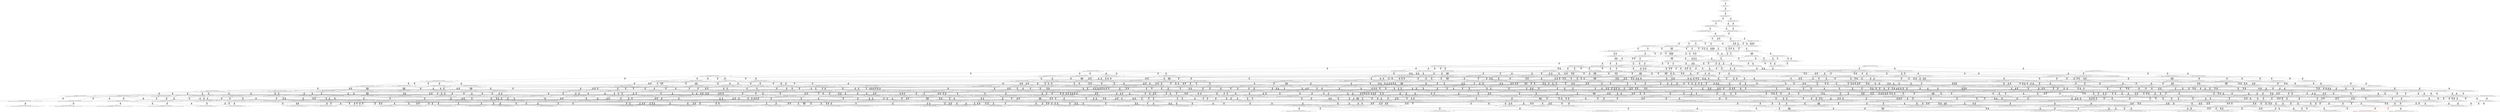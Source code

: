 digraph {
	S0[label="S0: [0, 0] [0, 0] [0, 0] [0, 0] \n{}{}"];
	S1[label="S1: [0, 0] [0, 0] [0, 0] [21, 27] \n{T0J0:21-27}{1}"];
	S2[label="S2: [21, 21] [21, 21] [21, 27] [53, 68] \n{T0J1:53-68}{1, 2}"];
	S3[label="S3: [21, 21] [21, 27] [26, 34] [53, 68] \n{T0J1:53-68, T0J2:26-34}{1, 2, 3}"];
	S4[label="S4: [26, 27] [26, 27] [53, 68] [91, 109] \n{T0J1:53-68, T0J3:91-109}{1, 2, 3, 4}"];
	S5[label="S5: [21, 27] [26, 34] [53, 68] [97, 123] \n{T0J1:53-68, T0J10:97-123}{1, 2, 3, 11}"];
	S6[label="S6: [26, 27] [53, 68] [91, 109] [103, 124] \n{T0J1:53-68, T0J3:91-109, T0J6:103-124}{1, 2, 3, 4, 7}"];
	S7[label="S7: [26, 34] [53, 68] [91, 116] [97, 123] \n{T0J1:53-68, T0J3:91-116, T0J10:97-123}{1, 2, 3, 4, 11}"];
	S8[label="S8: [53, 68] [91, 109] [94, 112] [103, 124] \n{T0J1:53-68, T0J3:91-109, T0J6:103-124, T0J7:94-112}{1, 2, 3, 4, 7, 8}"];
	S9[label="S9: [53, 68] [91, 116] [97, 123] [103, 131] \n{T0J1:53-68, T0J3:91-116, T0J6:103-131, T0J10:97-123}{1, 2, 3, 4, 7, 11}"];
	S10[label="S10: [91, 116] [94, 123] [103, 131] [121, 164] \n{T0J3:91-116, T0J6:103-131, T0J7:94-153, T0J10:97-164}{1, 2, 3, 4, 7, 8, 11}"];
	S11[label="S11: [97, 115] [103, 123] [121, 131] [127, 153] \n{T0J11:127-153}{1, 2, 3, 4, 7, 8, 11, 12}"];
	S12[label="S12: [94, 123] [103, 131] [121, 164] [130, 165] \n{T0J4:130-165}{1, 2, 3, 4, 5, 6, 7, 8, 11}"];
	S13[label="S13: [94, 123] [103, 131] [121, 164] [168, 213] \n{T0J5:168-213}{1, 2, 3, 4, 5, 6, 7, 8, 11}"];
	S14[label="S14: [94, 123] [99, 131] [103, 164] [121, 187] \n{}{1, 2, 3, 4, 7, 8, 9, 10, 11}"];
	S15[label="S15: [103, 123] [121, 131] [127, 153] [167, 203] \n{T0J11:127-153, T0J14:167-203}{1, 2, 3, 4, 7, 8, 11, 12, 15}"];
	S16[label="S16: [103, 131] [121, 164] [127, 190] [130, 213] \n{T0J11:127-190}{1, 2, 3, 4, 5, 6, 7, 8, 11, 12}"];
	S17[label="S17: [103, 123] [121, 131] [127, 153] [174, 213] \n{T0J5:174-213, T0J11:127-153}{1, 2, 3, 4, 5, 6, 7, 8, 11, 12}"];
	S18[label="S18: [99, 131] [103, 153] [121, 164] [127, 187] \n{T0J11:127-153}{1, 2, 3, 4, 7, 8, 9, 10, 11, 12}"];
	S19[label="S19: [102, 122] [103, 123] [121, 131] [127, 153] \n{T0J9:102-122, T0J11:127-153}{1, 2, 3, 4, 7, 8, 9, 10, 11, 12}"];
	S20[label="S20: [121, 131] [127, 153] [167, 203] [180, 212] \n{T0J11:127-153, T0J14:167-203, T0J19:180-212}{1, 2, 3, 4, 7, 8, 11, 12, 15, 20}"];
	S21[label="S21: [99, 131] [103, 164] [121, 213] [130, 225] \n{}{1, 2, 3, 4, 5, 6, 7, 8, 9, 10, 11}"];
	S22[label="S22: [121, 164] [127, 190] [130, 213] [167, 240] \n{T0J14:167-240}{1, 2, 3, 4, 5, 6, 7, 8, 11, 12, 15}"];
	S23[label="S23: [103, 153] [121, 164] [127, 187] [167, 203] \n{T0J11:127-153, T0J14:167-203}{1, 2, 3, 4, 7, 8, 9, 10, 11, 12, 15}"];
	S24[label="S24: [108, 122] [121, 131] [127, 153] [167, 203] \n{T0J9:108-122, T0J11:127-153, T0J14:167-203}{1, 2, 3, 4, 7, 8, 9, 10, 11, 12, 15}"];
	S25[label="S25: [127, 152] [127, 164] [130, 213] [200, 244] \n{T0J12:200-244}{1, 2, 3, 4, 5, 6, 7, 8, 11, 12, 13}"];
	S26[label="S26: [103, 164] [121, 202] [127, 213] [130, 228] \n{}{1, 2, 3, 4, 5, 6, 7, 8, 9, 10, 11, 12}"];
	S27[label="S27: [127, 190] [130, 213] [167, 240] [180, 249] \n{T0J14:167-240, T0J19:180-249}{1, 2, 3, 4, 5, 6, 7, 8, 11, 12, 15, 20}"];
	S28[label="S28: [151, 164] [151, 196] [151, 213] [177, 225] \n{T0J25:177-196}{1, 2, 3, 4, 5, 6, 7, 8, 9, 10, 11, 26}"];
	S29[label="S29: [127, 190] [130, 213] [167, 240] [200, 244] \n{T0J12:200-244, T0J14:167-240}{1, 2, 3, 4, 5, 6, 7, 8, 11, 12, 13, 15}"];
	S30[label="S30: [121, 164] [127, 187] [167, 203] [180, 212] \n{T0J11:127-153, T0J14:167-203, T0J19:180-212}{1, 2, 3, 4, 7, 8, 9, 10, 11, 12, 15, 20}"];
	S31[label="S31: [127, 164] [130, 213] [198, 241] [200, 244] \n{T0J12:200-244, T0J13:198-241}{1, 2, 3, 4, 5, 6, 7, 8, 11, 12, 13, 14}"];
	S32[label="S32: [121, 202] [127, 213] [130, 236] [167, 252] \n{T0J14:167-252}{1, 2, 3, 4, 5, 6, 7, 8, 9, 10, 11, 12, 15}"];
	S33[label="S33: [127, 202] [127, 213] [130, 228] [200, 256] \n{T0J12:200-256}{1, 2, 3, 4, 5, 6, 7, 8, 9, 10, 11, 12, 13}"];
	S34[label="S34: [151, 196] [151, 202] [151, 213] [177, 228] \n{T0J25:177-196}{1, 2, 3, 4, 5, 6, 7, 8, 9, 10, 11, 12, 26}"];
	S35[label="S35: [130, 213] [167, 240] [180, 244] [200, 249] \n{T0J12:200-244, T0J14:167-240, T0J19:180-249}{1, 2, 3, 4, 5, 6, 7, 8, 11, 12, 13, 15, 20}"];
	S36[label="S36: [130, 213] [167, 240] [198, 241] [200, 244] \n{T0J12:200-244, T0J13:198-241, T0J14:167-240}{1, 2, 3, 4, 5, 6, 7, 8, 11, 12, 13, 14, 15}"];
	S37[label="S37: [127, 213] [130, 240] [167, 252] [180, 298] \n{}{1, 2, 3, 4, 5, 6, 7, 8, 9, 10, 11, 12, 15, 20}"];
	S38[label="S38: [127, 213] [130, 240] [167, 256] [200, 294] \n{}{1, 2, 3, 4, 5, 6, 7, 8, 9, 10, 11, 12, 13, 15}"];
	S39[label="S39: [127, 213] [130, 236] [198, 256] [200, 291] \n{T0J13:198-291}{1, 2, 3, 4, 5, 6, 7, 8, 9, 10, 11, 12, 13, 14}"];
	S40[label="S40: [167, 201] [167, 213] [167, 218] [180, 236] \n{T0J15:180-218}{1, 2, 3, 4, 5, 6, 7, 8, 9, 10, 11, 12, 15, 16}"];
	S41[label="S41: [151, 202] [151, 213] [167, 236] [177, 284] \n{T0J14:167-284}{1, 2, 3, 4, 5, 6, 7, 8, 9, 10, 11, 12, 15, 26}"];
	S42[label="S42: [151, 202] [151, 213] [177, 228] [200, 288] \n{T0J12:200-288}{1, 2, 3, 4, 5, 6, 7, 8, 9, 10, 11, 12, 13, 26}"];
	S43[label="S43: [167, 240] [180, 241] [200, 244] [201, 249] \n{T0J12:200-244, T0J13:198-241, T0J14:167-240, T0J19:180-249}{1, 2, 3, 4, 5, 6, 7, 8, 11, 12, 13, 14, 15, 20}"];
	S44[label="S44: [130, 240] [167, 256] [180, 298] [200, 305] \n{}{1, 2, 3, 4, 5, 6, 7, 8, 9, 10, 11, 12, 13, 15, 20}"];
	S45[label="S45: [130, 240] [167, 256] [198, 294] [200, 302] \n{}{1, 2, 3, 4, 5, 6, 7, 8, 9, 10, 11, 12, 13, 14, 15}"];
	S46[label="S46: [167, 218] [167, 240] [180, 252] [180, 298] \n{}{1, 2, 3, 4, 5, 6, 7, 8, 9, 10, 11, 12, 15, 16, 20}"];
	S47[label="S47: [180, 240] [180, 252] [180, 253] [221, 298] \n{T0J20:221-253}{1, 2, 3, 4, 5, 6, 7, 8, 9, 10, 11, 12, 15, 20, 21}"];
	S48[label="S48: [168, 215] [168, 240] [179, 252] [180, 298] \n{T0J24:179-215}{1, 2, 3, 4, 5, 6, 7, 8, 9, 10, 11, 12, 15, 20, 25}"];
	S49[label="S49: [151, 234] [167, 240] [177, 284] [180, 298] \n{}{1, 2, 3, 4, 5, 6, 7, 8, 9, 10, 11, 12, 15, 20, 26}"];
	S50[label="S50: [167, 218] [167, 240] [180, 256] [200, 294] \n{}{1, 2, 3, 4, 5, 6, 7, 8, 9, 10, 11, 12, 13, 15, 16}"];
	S51[label="S51: [151, 213] [167, 240] [177, 288] [200, 294] \n{}{1, 2, 3, 4, 5, 6, 7, 8, 9, 10, 11, 12, 13, 15, 26}"];
	S52[label="S52: [151, 213] [177, 236] [198, 288] [200, 291] \n{T0J13:198-291}{1, 2, 3, 4, 5, 6, 7, 8, 9, 10, 11, 12, 13, 14, 26}"];
	S53[label="S53: [167, 213] [167, 218] [180, 236] [215, 262] \n{T0J16:215-262}{1, 2, 3, 4, 5, 6, 7, 8, 9, 10, 11, 12, 15, 16, 17}"];
	S54[label="S54: [167, 201] [167, 213] [177, 218] [180, 236] \n{T0J15:180-218}{1, 2, 3, 4, 5, 6, 7, 8, 9, 10, 11, 12, 15, 16, 26}"];
	S55[label="S55: [167, 256] [180, 298] [200, 305] [201, 337] \n{}{1, 2, 3, 4, 5, 6, 7, 8, 9, 10, 11, 12, 13, 14, 15, 20}"];
	S56[label="S56: [167, 240] [180, 256] [180, 298] [200, 310] \n{}{1, 2, 3, 4, 5, 6, 7, 8, 9, 10, 11, 12, 13, 15, 16, 20}"];
	S57[label="S57: [180, 253] [180, 256] [200, 298] [221, 332] \n{}{1, 2, 3, 4, 5, 6, 7, 8, 9, 10, 11, 12, 13, 15, 20, 21}"];
	S58[label="S58: [168, 240] [179, 256] [180, 298] [200, 307] \n{}{1, 2, 3, 4, 5, 6, 7, 8, 9, 10, 11, 12, 13, 15, 20, 25}"];
	S59[label="S59: [167, 240] [177, 288] [180, 298] [200, 326] \n{}{1, 2, 3, 4, 5, 6, 7, 8, 9, 10, 11, 12, 13, 15, 20, 26}"];
	S60[label="S60: [167, 256] [180, 257] [198, 294] [200, 307] \n{}{1, 2, 3, 4, 5, 6, 7, 8, 9, 10, 11, 12, 13, 14, 15, 16}"];
	S61[label="S61: [167, 240] [177, 288] [198, 294] [200, 302] \n{}{1, 2, 3, 4, 5, 6, 7, 8, 9, 10, 11, 12, 13, 14, 15, 26}"];
	S62[label="S62: [167, 240] [180, 252] [180, 262] [215, 298] \n{T0J16:215-262}{1, 2, 3, 4, 5, 6, 7, 8, 9, 10, 11, 12, 15, 16, 17, 20}"];
	S63[label="S63: [180, 240] [180, 252] [180, 253] [221, 298] \n{T0J20:221-253}{1, 2, 3, 4, 5, 6, 7, 8, 9, 10, 11, 12, 15, 16, 20, 21}"];
	S64[label="S64: [168, 218] [179, 240] [180, 252] [180, 298] \n{}{1, 2, 3, 4, 5, 6, 7, 8, 9, 10, 11, 12, 15, 16, 20, 25}"];
	S65[label="S65: [167, 234] [177, 240] [180, 284] [180, 298] \n{}{1, 2, 3, 4, 5, 6, 7, 8, 9, 10, 11, 12, 15, 16, 20, 26}"];
	S66[label="S66: [180, 252] [180, 253] [221, 293] [253, 298] \n{T0J20:221-253, T0J21:253-293}{1, 2, 3, 4, 5, 6, 7, 8, 9, 10, 11, 12, 15, 20, 21, 22}"];
	S67[label="S67: [180, 240] [180, 252] [180, 253] [221, 298] \n{T0J20:221-253}{1, 2, 3, 4, 5, 6, 7, 8, 9, 10, 11, 12, 15, 20, 21, 25}"];
	S68[label="S68: [180, 240] [180, 253] [180, 284] [221, 298] \n{T0J20:221-253}{1, 2, 3, 4, 5, 6, 7, 8, 9, 10, 11, 12, 15, 20, 21, 26}"];
	S69[label="S69: [168, 234] [177, 240] [179, 284] [180, 298] \n{}{1, 2, 3, 4, 5, 6, 7, 8, 9, 10, 11, 12, 15, 20, 25, 26}"];
	S70[label="S70: [167, 240] [180, 256] [200, 262] [215, 305] \n{T0J16:215-262}{1, 2, 3, 4, 5, 6, 7, 8, 9, 10, 11, 12, 13, 15, 16, 17}"];
	S71[label="S71: [167, 218] [177, 240] [180, 288] [200, 294] \n{}{1, 2, 3, 4, 5, 6, 7, 8, 9, 10, 11, 12, 13, 15, 16, 26}"];
	S72[label="S72: [167, 218] [180, 236] [196, 238] [215, 262] \n{T0J16:215-262, T0J17:196-238}{1, 2, 3, 4, 5, 6, 7, 8, 9, 10, 11, 12, 15, 16, 17, 18}"];
	S73[label="S73: [167, 213] [177, 218] [180, 236] [215, 262] \n{T0J16:215-262}{1, 2, 3, 4, 5, 6, 7, 8, 9, 10, 11, 12, 15, 16, 17, 26}"];
	S74[label="S74: [180, 278] [180, 298] [200, 310] [201, 353] \n{}{1, 2, 3, 4, 5, 6, 7, 8, 9, 10, 11, 12, 13, 14, 15, 16, 20}"];
	S75[label="S75: [180, 298] [200, 305] [201, 332] [221, 342] \n{}{1, 2, 3, 4, 5, 6, 7, 8, 9, 10, 11, 12, 13, 14, 15, 20, 21}"];
	S76[label="S76: [179, 275] [180, 298] [200, 307] [201, 337] \n{}{1, 2, 3, 4, 5, 6, 7, 8, 9, 10, 11, 12, 13, 14, 15, 20, 25}"];
	S77[label="S77: [177, 293] [180, 298] [200, 326] [201, 337] \n{}{1, 2, 3, 4, 5, 6, 7, 8, 9, 10, 11, 12, 13, 14, 15, 20, 26}"];
	S78[label="S78: [200, 268] [200, 298] [201, 305] [206, 337] \n{T0J26:206-268}{1, 2, 3, 4, 5, 6, 7, 8, 9, 10, 11, 12, 13, 14, 15, 20, 27}"];
	S79[label="S79: [180, 256] [180, 262] [200, 298] [215, 332] \n{}{1, 2, 3, 4, 5, 6, 7, 8, 9, 10, 11, 12, 13, 15, 16, 17, 20}"];
	S80[label="S80: [180, 253] [180, 256] [200, 298] [221, 332] \n{}{1, 2, 3, 4, 5, 6, 7, 8, 9, 10, 11, 12, 13, 15, 16, 20, 21}"];
	S81[label="S81: [179, 240] [180, 256] [180, 298] [200, 310] \n{}{1, 2, 3, 4, 5, 6, 7, 8, 9, 10, 11, 12, 13, 15, 16, 20, 25}"];
	S82[label="S82: [177, 240] [180, 288] [180, 298] [200, 326] \n{}{1, 2, 3, 4, 5, 6, 7, 8, 9, 10, 11, 12, 13, 15, 16, 20, 26}"];
	S83[label="S83: [180, 256] [200, 293] [221, 298] [253, 344] \n{T0J21:253-293}{1, 2, 3, 4, 5, 6, 7, 8, 9, 10, 11, 12, 13, 15, 20, 21, 22}"];
	S84[label="S84: [180, 253] [180, 256] [200, 298] [221, 332] \n{}{1, 2, 3, 4, 5, 6, 7, 8, 9, 10, 11, 12, 13, 15, 20, 21, 25}"];
	S85[label="S85: [180, 253] [180, 288] [200, 298] [221, 332] \n{}{1, 2, 3, 4, 5, 6, 7, 8, 9, 10, 11, 12, 13, 15, 20, 21, 26}"];
	S86[label="S86: [177, 240] [179, 288] [180, 298] [200, 326] \n{}{1, 2, 3, 4, 5, 6, 7, 8, 9, 10, 11, 12, 13, 15, 20, 25, 26}"];
	S87[label="S87: [180, 257] [198, 294] [200, 307] [215, 329] \n{}{1, 2, 3, 4, 5, 6, 7, 8, 9, 10, 11, 12, 13, 14, 15, 16, 17}"];
	S88[label="S88: [177, 257] [180, 288] [198, 294] [200, 307] \n{}{1, 2, 3, 4, 5, 6, 7, 8, 9, 10, 11, 12, 13, 14, 15, 16, 26}"];
	S89[label="S89: [180, 238] [180, 252] [196, 262] [215, 298] \n{T0J16:215-262}{1, 2, 3, 4, 5, 6, 7, 8, 9, 10, 11, 12, 15, 16, 17, 18, 20}"];
	S90[label="S90: [180, 252] [180, 253] [215, 262] [221, 298] \n{T0J16:215-262, T0J20:221-253}{1, 2, 3, 4, 5, 6, 7, 8, 9, 10, 11, 12, 15, 16, 17, 20, 21}"];
	S91[label="S91: [179, 240] [180, 252] [180, 262] [215, 298] \n{T0J16:215-262}{1, 2, 3, 4, 5, 6, 7, 8, 9, 10, 11, 12, 15, 16, 17, 20, 25}"];
	S92[label="S92: [177, 240] [180, 262] [180, 284] [215, 298] \n{T0J16:215-262}{1, 2, 3, 4, 5, 6, 7, 8, 9, 10, 11, 12, 15, 16, 17, 20, 26}"];
	S93[label="S93: [180, 252] [180, 253] [221, 293] [253, 298] \n{T0J20:221-253, T0J21:253-293}{1, 2, 3, 4, 5, 6, 7, 8, 9, 10, 11, 12, 15, 16, 20, 21, 22}"];
	S94[label="S94: [180, 240] [180, 252] [180, 253] [221, 298] \n{T0J20:221-253}{1, 2, 3, 4, 5, 6, 7, 8, 9, 10, 11, 12, 15, 16, 20, 21, 25}"];
	S95[label="S95: [180, 240] [180, 253] [180, 284] [221, 298] \n{T0J20:221-253}{1, 2, 3, 4, 5, 6, 7, 8, 9, 10, 11, 12, 15, 16, 20, 21, 26}"];
	S96[label="S96: [177, 234] [179, 240] [180, 284] [180, 298] \n{}{1, 2, 3, 4, 5, 6, 7, 8, 9, 10, 11, 12, 15, 16, 20, 25, 26}"];
	S97[label="S97: [180, 221] [196, 253] [221, 293] [253, 298] \n{T0J20:221-253, T0J21:253-293, T0J22:196-221}{1, 2, 3, 4, 5, 6, 7, 8, 9, 10, 11, 12, 15, 20, 21, 22, 23}"];
	S98[label="S98: [180, 252] [180, 253] [221, 293] [253, 298] \n{T0J20:221-253, T0J21:253-293}{1, 2, 3, 4, 5, 6, 7, 8, 9, 10, 11, 12, 15, 20, 21, 22, 25}"];
	S99[label="S99: [180, 253] [180, 284] [221, 293] [253, 298] \n{T0J20:221-253, T0J21:253-293}{1, 2, 3, 4, 5, 6, 7, 8, 9, 10, 11, 12, 15, 20, 21, 22, 26}"];
	S100[label="S100: [180, 240] [180, 253] [180, 284] [221, 298] \n{T0J20:221-253}{1, 2, 3, 4, 5, 6, 7, 8, 9, 10, 11, 12, 15, 20, 21, 25, 26}"];
	S101[label="S101: [179, 240] [179, 284] [180, 298] [258, 300] \n{T0J29:258-300}{1, 2, 3, 4, 5, 6, 7, 8, 9, 10, 11, 12, 15, 20, 25, 26, 30}"];
	S102[label="S102: [180, 238] [196, 256] [200, 262] [215, 310] \n{}{1, 2, 3, 4, 5, 6, 7, 8, 9, 10, 11, 12, 13, 15, 16, 17, 18}"];
	S103[label="S103: [177, 240] [180, 262] [200, 288] [215, 305] \n{T0J16:215-262}{1, 2, 3, 4, 5, 6, 7, 8, 9, 10, 11, 12, 13, 15, 16, 17, 26}"];
	S104[label="S104: [180, 230] [190, 236] [196, 238] [215, 262] \n{T0J16:215-262, T0J18:190-230}{1, 2, 3, 4, 5, 6, 7, 8, 9, 10, 11, 12, 15, 16, 17, 18, 19}"];
	S105[label="S105: [177, 218] [180, 236] [196, 238] [215, 262] \n{T0J16:215-262, T0J17:196-238}{1, 2, 3, 4, 5, 6, 7, 8, 9, 10, 11, 12, 15, 16, 17, 18, 26}"];
	S106[label="S106: [180, 298] [200, 310] [201, 339] [228, 354] \n{}{1, 2, 3, 4, 5, 6, 7, 8, 9, 10, 11, 12, 13, 14, 15, 16, 17, 20}"];
	S107[label="S107: [180, 305] [200, 315] [201, 332] [221, 353] \n{}{1, 2, 3, 4, 5, 6, 7, 8, 9, 10, 11, 12, 13, 14, 15, 16, 20, 21}"];
	S108[label="S108: [180, 298] [180, 307] [200, 318] [201, 353] \n{}{1, 2, 3, 4, 5, 6, 7, 8, 9, 10, 11, 12, 13, 14, 15, 16, 20, 25}"];
	S109[label="S109: [180, 298] [180, 310] [200, 326] [201, 354] \n{}{1, 2, 3, 4, 5, 6, 7, 8, 9, 10, 11, 12, 13, 14, 15, 16, 20, 26}"];
	S110[label="S110: [200, 285] [200, 298] [201, 310] [206, 353] \n{}{1, 2, 3, 4, 5, 6, 7, 8, 9, 10, 11, 12, 13, 14, 15, 16, 20, 27}"];
	S111[label="S111: [200, 305] [201, 332] [221, 344] [253, 390] \n{}{1, 2, 3, 4, 5, 6, 7, 8, 9, 10, 11, 12, 13, 14, 15, 20, 21, 22}"];
	S112[label="S112: [180, 305] [200, 312] [201, 337] [221, 352] \n{}{1, 2, 3, 4, 5, 6, 7, 8, 9, 10, 11, 12, 13, 14, 15, 20, 21, 25}"];
	S113[label="S113: [180, 298] [200, 326] [201, 337] [221, 345] \n{}{1, 2, 3, 4, 5, 6, 7, 8, 9, 10, 11, 12, 13, 14, 15, 20, 21, 26}"];
	S114[label="S114: [200, 298] [201, 305] [206, 332] [221, 342] \n{}{1, 2, 3, 4, 5, 6, 7, 8, 9, 10, 11, 12, 13, 14, 15, 20, 21, 27}"];
	S115[label="S115: [179, 298] [180, 307] [200, 333] [201, 337] \n{}{1, 2, 3, 4, 5, 6, 7, 8, 9, 10, 11, 12, 13, 14, 15, 20, 25, 26}"];
	S116[label="S116: [200, 298] [200, 307] [201, 308] [206, 337] \n{}{1, 2, 3, 4, 5, 6, 7, 8, 9, 10, 11, 12, 13, 14, 15, 20, 25, 27}"];
	S117[label="S117: [200, 293] [200, 298] [201, 326] [206, 337] \n{}{1, 2, 3, 4, 5, 6, 7, 8, 9, 10, 11, 12, 13, 14, 15, 20, 26, 27}"];
	S118[label="S118: [180, 256] [196, 262] [209, 298] [215, 332] \n{}{1, 2, 3, 4, 5, 6, 7, 8, 9, 10, 11, 12, 13, 15, 16, 17, 18, 20}"];
	S119[label="S119: [180, 256] [200, 262] [215, 298] [221, 344] \n{}{1, 2, 3, 4, 5, 6, 7, 8, 9, 10, 11, 12, 13, 15, 16, 17, 20, 21}"];
	S120[label="S120: [180, 256] [180, 262] [200, 298] [215, 332] \n{}{1, 2, 3, 4, 5, 6, 7, 8, 9, 10, 11, 12, 13, 15, 16, 17, 20, 25}"];
	S121[label="S121: [180, 262] [180, 288] [200, 298] [215, 332] \n{}{1, 2, 3, 4, 5, 6, 7, 8, 9, 10, 11, 12, 13, 15, 16, 17, 20, 26}"];
	S122[label="S122: [180, 256] [200, 293] [221, 298] [253, 344] \n{T0J21:253-293}{1, 2, 3, 4, 5, 6, 7, 8, 9, 10, 11, 12, 13, 15, 16, 20, 21, 22}"];
	S123[label="S123: [180, 253] [180, 256] [200, 298] [221, 332] \n{}{1, 2, 3, 4, 5, 6, 7, 8, 9, 10, 11, 12, 13, 15, 16, 20, 21, 25}"];
	S124[label="S124: [180, 253] [180, 288] [200, 298] [221, 332] \n{}{1, 2, 3, 4, 5, 6, 7, 8, 9, 10, 11, 12, 13, 15, 16, 20, 21, 26}"];
	S125[label="S125: [179, 240] [180, 288] [180, 298] [200, 326] \n{}{1, 2, 3, 4, 5, 6, 7, 8, 9, 10, 11, 12, 13, 15, 16, 20, 25, 26}"];
	S126[label="S126: [196, 253] [200, 293] [221, 298] [253, 344] \n{T0J21:253-293}{1, 2, 3, 4, 5, 6, 7, 8, 9, 10, 11, 12, 13, 15, 20, 21, 22, 23}"];
	S127[label="S127: [180, 256] [200, 293] [221, 298] [253, 344] \n{T0J21:253-293}{1, 2, 3, 4, 5, 6, 7, 8, 9, 10, 11, 12, 13, 15, 20, 21, 22, 25}"];
	S128[label="S128: [180, 288] [200, 293] [221, 298] [253, 345] \n{T0J21:253-293}{1, 2, 3, 4, 5, 6, 7, 8, 9, 10, 11, 12, 13, 15, 20, 21, 22, 26}"];
	S129[label="S129: [180, 253] [180, 288] [200, 298] [221, 332] \n{}{1, 2, 3, 4, 5, 6, 7, 8, 9, 10, 11, 12, 13, 15, 20, 21, 25, 26}"];
	S130[label="S130: [179, 288] [180, 298] [200, 300] [258, 332] \n{T0J29:258-300}{1, 2, 3, 4, 5, 6, 7, 8, 9, 10, 11, 12, 13, 15, 20, 25, 26, 30}"];
	S131[label="S131: [196, 294] [200, 294] [209, 310] [215, 329] \n{}{1, 2, 3, 4, 5, 6, 7, 8, 9, 10, 11, 12, 13, 14, 15, 16, 17, 18}"];
	S132[label="S132: [180, 288] [198, 294] [200, 307] [225, 329] \n{}{1, 2, 3, 4, 5, 6, 7, 8, 9, 10, 11, 12, 13, 14, 15, 16, 17, 26}"];
	S133[label="S133: [180, 236] [196, 252] [203, 262] [215, 298] \n{T0J16:215-262}{1, 2, 3, 4, 5, 6, 7, 8, 9, 10, 11, 12, 15, 16, 17, 18, 19, 20}"];
	S134[label="S134: [180, 252] [196, 253] [215, 262] [221, 298] \n{T0J16:215-262, T0J20:221-253}{1, 2, 3, 4, 5, 6, 7, 8, 9, 10, 11, 12, 15, 16, 17, 18, 20, 21}"];
	S135[label="S135: [180, 238] [180, 252] [196, 262] [215, 298] \n{T0J16:215-262}{1, 2, 3, 4, 5, 6, 7, 8, 9, 10, 11, 12, 15, 16, 17, 18, 20, 25}"];
	S136[label="S136: [180, 238] [180, 262] [206, 284] [215, 298] \n{T0J16:215-262}{1, 2, 3, 4, 5, 6, 7, 8, 9, 10, 11, 12, 15, 16, 17, 18, 20, 26}"];
	S137[label="S137: [180, 253] [215, 262] [221, 293] [253, 298] \n{T0J16:215-262, T0J20:221-253, T0J21:253-293}{1, 2, 3, 4, 5, 6, 7, 8, 9, 10, 11, 12, 15, 16, 17, 20, 21, 22}"];
	S138[label="S138: [180, 252] [180, 253] [215, 262] [221, 298] \n{T0J16:215-262, T0J20:221-253}{1, 2, 3, 4, 5, 6, 7, 8, 9, 10, 11, 12, 15, 16, 17, 20, 21, 25}"];
	S139[label="S139: [180, 253] [180, 262] [215, 284] [221, 298] \n{T0J16:215-262, T0J20:221-253}{1, 2, 3, 4, 5, 6, 7, 8, 9, 10, 11, 12, 15, 16, 17, 20, 21, 26}"];
	S140[label="S140: [179, 240] [180, 262] [180, 284] [215, 298] \n{T0J16:215-262}{1, 2, 3, 4, 5, 6, 7, 8, 9, 10, 11, 12, 15, 16, 17, 20, 25, 26}"];
	S141[label="S141: [180, 221] [196, 253] [221, 293] [253, 298] \n{T0J20:221-253, T0J21:253-293}{1, 2, 3, 4, 5, 6, 7, 8, 9, 10, 11, 12, 15, 16, 20, 21, 22, 23}"];
	S142[label="S142: [180, 252] [180, 253] [221, 293] [253, 298] \n{T0J20:221-253, T0J21:253-293}{1, 2, 3, 4, 5, 6, 7, 8, 9, 10, 11, 12, 15, 16, 20, 21, 22, 25}"];
	S143[label="S143: [180, 253] [180, 284] [221, 293] [253, 298] \n{T0J20:221-253, T0J21:253-293}{1, 2, 3, 4, 5, 6, 7, 8, 9, 10, 11, 12, 15, 16, 20, 21, 22, 26}"];
	S144[label="S144: [180, 240] [180, 253] [180, 284] [221, 298] \n{T0J20:221-253}{1, 2, 3, 4, 5, 6, 7, 8, 9, 10, 11, 12, 15, 16, 20, 21, 25, 26}"];
	S145[label="S145: [179, 240] [180, 284] [180, 298] [258, 300] \n{T0J29:258-300}{1, 2, 3, 4, 5, 6, 7, 8, 9, 10, 11, 12, 15, 16, 20, 25, 26, 30}"];
	S146[label="S146: [189, 213] [196, 253] [221, 293] [253, 298] \n{T0J20:221-253, T0J21:253-293, T0J23:189-213}{1, 2, 3, 4, 5, 6, 7, 8, 9, 10, 11, 12, 15, 20, 21, 22, 23, 24}"];
	S147[label="S147: [180, 221] [196, 253] [221, 293] [253, 298] \n{T0J20:221-253, T0J21:253-293}{1, 2, 3, 4, 5, 6, 7, 8, 9, 10, 11, 12, 15, 20, 21, 22, 23, 25}"];
	S148[label="S148: [180, 234] [196, 284] [221, 293] [253, 298] \n{T0J20:221-253, T0J21:253-293}{1, 2, 3, 4, 5, 6, 7, 8, 9, 10, 11, 12, 15, 20, 21, 22, 23, 26}"];
	S149[label="S149: [180, 253] [180, 284] [221, 293] [253, 298] \n{T0J20:221-253, T0J21:253-293}{1, 2, 3, 4, 5, 6, 7, 8, 9, 10, 11, 12, 15, 20, 21, 22, 25, 26}"];
	S150[label="S150: [180, 253] [180, 284] [221, 298] [258, 300] \n{T0J20:221-253, T0J29:258-300}{1, 2, 3, 4, 5, 6, 7, 8, 9, 10, 11, 12, 15, 20, 21, 25, 26, 30}"];
	S151[label="S151: [190, 236] [196, 256] [203, 262] [215, 322] \n{}{1, 2, 3, 4, 5, 6, 7, 8, 9, 10, 11, 12, 13, 15, 16, 17, 18, 19}"];
	S152[label="S152: [180, 238] [196, 262] [206, 288] [215, 310] \n{}{1, 2, 3, 4, 5, 6, 7, 8, 9, 10, 11, 12, 13, 15, 16, 17, 18, 26}"];
	S153[label="S153: [180, 230] [196, 236] [200, 238] [215, 262] \n{T0J16:215-262, T0J18:200-230}{1, 2, 3, 4, 5, 6, 7, 8, 9, 10, 11, 12, 15, 16, 17, 18, 19, 26}"];
	S154[label="S154: [196, 310] [201, 335] [209, 339] [228, 391] \n{}{1, 2, 3, 4, 5, 6, 7, 8, 9, 10, 11, 12, 13, 14, 15, 16, 17, 18, 20}"];
	S155[label="S155: [200, 315] [201, 339] [221, 353] [228, 366] \n{}{1, 2, 3, 4, 5, 6, 7, 8, 9, 10, 11, 12, 13, 14, 15, 16, 17, 20, 21}"];
	S156[label="S156: [180, 310] [200, 318] [201, 353] [228, 362] \n{}{1, 2, 3, 4, 5, 6, 7, 8, 9, 10, 11, 12, 13, 14, 15, 16, 17, 20, 25}"];
	S157[label="S157: [180, 310] [200, 326] [201, 354] [228, 385] \n{}{1, 2, 3, 4, 5, 6, 7, 8, 9, 10, 11, 12, 13, 14, 15, 16, 17, 20, 26}"];
	S158[label="S158: [200, 298] [201, 310] [206, 346] [228, 354] \n{}{1, 2, 3, 4, 5, 6, 7, 8, 9, 10, 11, 12, 13, 14, 15, 16, 17, 20, 27}"];
	S159[label="S159: [200, 322] [201, 332] [221, 353] [253, 392] \n{}{1, 2, 3, 4, 5, 6, 7, 8, 9, 10, 11, 12, 13, 14, 15, 16, 20, 21, 22}"];
	S160[label="S160: [180, 314] [200, 322] [201, 352] [221, 353] \n{}{1, 2, 3, 4, 5, 6, 7, 8, 9, 10, 11, 12, 13, 14, 15, 16, 20, 21, 25}"];
	S161[label="S161: [180, 315] [200, 326] [201, 350] [221, 354] \n{}{1, 2, 3, 4, 5, 6, 7, 8, 9, 10, 11, 12, 13, 14, 15, 16, 20, 21, 26}"];
	S162[label="S162: [200, 305] [201, 315] [206, 337] [221, 353] \n{}{1, 2, 3, 4, 5, 6, 7, 8, 9, 10, 11, 12, 13, 14, 15, 16, 20, 21, 27}"];
	S163[label="S163: [180, 310] [180, 318] [200, 333] [201, 354] \n{}{1, 2, 3, 4, 5, 6, 7, 8, 9, 10, 11, 12, 13, 14, 15, 16, 20, 25, 26}"];
	S164[label="S164: [200, 307] [200, 308] [201, 318] [206, 353] \n{}{1, 2, 3, 4, 5, 6, 7, 8, 9, 10, 11, 12, 13, 14, 15, 16, 20, 25, 27}"];
	S165[label="S165: [200, 298] [200, 310] [201, 326] [206, 354] \n{}{1, 2, 3, 4, 5, 6, 7, 8, 9, 10, 11, 12, 13, 14, 15, 16, 20, 26, 27}"];
	S166[label="S166: [200, 320] [216, 332] [221, 344] [253, 390] \n{}{1, 2, 3, 4, 5, 6, 7, 8, 9, 10, 11, 12, 13, 14, 15, 20, 21, 22, 23}"];
	S167[label="S167: [200, 314] [201, 337] [221, 352] [253, 392] \n{}{1, 2, 3, 4, 5, 6, 7, 8, 9, 10, 11, 12, 13, 14, 15, 20, 21, 22, 25}"];
	S168[label="S168: [200, 326] [201, 337] [221, 345] [253, 390] \n{}{1, 2, 3, 4, 5, 6, 7, 8, 9, 10, 11, 12, 13, 14, 15, 20, 21, 22, 26}"];
	S169[label="S169: [201, 305] [206, 332] [221, 344] [253, 390] \n{}{1, 2, 3, 4, 5, 6, 7, 8, 9, 10, 11, 12, 13, 14, 15, 20, 21, 22, 27}"];
	S170[label="S170: [180, 312] [200, 333] [201, 337] [221, 352] \n{}{1, 2, 3, 4, 5, 6, 7, 8, 9, 10, 11, 12, 13, 14, 15, 20, 21, 25, 26}"];
	S171[label="S171: [200, 308] [201, 312] [206, 337] [221, 352] \n{}{1, 2, 3, 4, 5, 6, 7, 8, 9, 10, 11, 12, 13, 14, 15, 20, 21, 25, 27}"];
	S172[label="S172: [200, 298] [201, 326] [206, 337] [221, 345] \n{}{1, 2, 3, 4, 5, 6, 7, 8, 9, 10, 11, 12, 13, 14, 15, 20, 21, 26, 27}"];
	S173[label="S173: [200, 307] [200, 308] [201, 333] [206, 337] \n{}{1, 2, 3, 4, 5, 6, 7, 8, 9, 10, 11, 12, 13, 14, 15, 20, 25, 26, 27}"];
	S174[label="S174: [180, 307] [200, 333] [201, 337] [258, 399] \n{}{1, 2, 3, 4, 5, 6, 7, 8, 9, 10, 11, 12, 13, 14, 15, 20, 25, 26, 30}"];
	S175[label="S175: [196, 256] [203, 262] [209, 298] [215, 332] \n{}{1, 2, 3, 4, 5, 6, 7, 8, 9, 10, 11, 12, 13, 15, 16, 17, 18, 19, 20}"];
	S176[label="S176: [196, 253] [209, 262] [215, 298] [221, 344] \n{}{1, 2, 3, 4, 5, 6, 7, 8, 9, 10, 11, 12, 13, 15, 16, 17, 18, 20, 21}"];
	S177[label="S177: [180, 252] [196, 262] [209, 298] [215, 332] \n{}{1, 2, 3, 4, 5, 6, 7, 8, 9, 10, 11, 12, 13, 15, 16, 17, 18, 20, 25}"];
	S178[label="S178: [180, 262] [200, 288] [209, 298] [215, 332] \n{}{1, 2, 3, 4, 5, 6, 7, 8, 9, 10, 11, 12, 13, 15, 16, 17, 18, 20, 26}"];
	S179[label="S179: [200, 262] [215, 293] [221, 298] [253, 345] \n{T0J21:253-293}{1, 2, 3, 4, 5, 6, 7, 8, 9, 10, 11, 12, 13, 15, 16, 17, 20, 21, 22}"];
	S180[label="S180: [180, 256] [200, 262] [215, 298] [221, 344] \n{}{1, 2, 3, 4, 5, 6, 7, 8, 9, 10, 11, 12, 13, 15, 16, 17, 20, 21, 25}"];
	S181[label="S181: [180, 262] [200, 288] [215, 298] [221, 345] \n{}{1, 2, 3, 4, 5, 6, 7, 8, 9, 10, 11, 12, 13, 15, 16, 17, 20, 21, 26}"];
	S182[label="S182: [180, 262] [180, 288] [200, 298] [215, 332] \n{}{1, 2, 3, 4, 5, 6, 7, 8, 9, 10, 11, 12, 13, 15, 16, 17, 20, 25, 26}"];
	S183[label="S183: [196, 253] [200, 293] [221, 298] [253, 344] \n{T0J21:253-293}{1, 2, 3, 4, 5, 6, 7, 8, 9, 10, 11, 12, 13, 15, 16, 20, 21, 22, 23}"];
	S184[label="S184: [180, 256] [200, 293] [221, 298] [253, 344] \n{T0J21:253-293}{1, 2, 3, 4, 5, 6, 7, 8, 9, 10, 11, 12, 13, 15, 16, 20, 21, 22, 25}"];
	S185[label="S185: [180, 288] [200, 293] [221, 298] [253, 345] \n{T0J21:253-293}{1, 2, 3, 4, 5, 6, 7, 8, 9, 10, 11, 12, 13, 15, 16, 20, 21, 22, 26}"];
	S186[label="S186: [180, 253] [180, 288] [200, 298] [221, 332] \n{}{1, 2, 3, 4, 5, 6, 7, 8, 9, 10, 11, 12, 13, 15, 16, 20, 21, 25, 26}"];
	S187[label="S187: [180, 288] [180, 298] [200, 300] [258, 332] \n{T0J29:258-300}{1, 2, 3, 4, 5, 6, 7, 8, 9, 10, 11, 12, 13, 15, 16, 20, 25, 26, 30}"];
	S188[label="S188: [196, 253] [205, 293] [221, 298] [253, 344] \n{T0J21:253-293}{1, 2, 3, 4, 5, 6, 7, 8, 9, 10, 11, 12, 13, 15, 20, 21, 22, 23, 24}"];
	S189[label="S189: [196, 253] [200, 293] [221, 298] [253, 344] \n{T0J21:253-293}{1, 2, 3, 4, 5, 6, 7, 8, 9, 10, 11, 12, 13, 15, 20, 21, 22, 23, 25}"];
	S190[label="S190: [196, 284] [200, 293] [221, 298] [253, 345] \n{T0J21:253-293}{1, 2, 3, 4, 5, 6, 7, 8, 9, 10, 11, 12, 13, 15, 20, 21, 22, 23, 26}"];
	S191[label="S191: [180, 288] [200, 293] [221, 298] [253, 345] \n{T0J21:253-293}{1, 2, 3, 4, 5, 6, 7, 8, 9, 10, 11, 12, 13, 15, 20, 21, 22, 25, 26}"];
	S192[label="S192: [180, 288] [200, 298] [221, 300] [258, 345] \n{T0J29:258-300}{1, 2, 3, 4, 5, 6, 7, 8, 9, 10, 11, 12, 13, 15, 20, 21, 25, 26, 30}"];
	S193[label="S193: [196, 294] [203, 310] [215, 323] [219, 329] \n{}{1, 2, 3, 4, 5, 6, 7, 8, 9, 10, 11, 12, 13, 14, 15, 16, 17, 18, 19}"];
	S194[label="S194: [196, 294] [200, 307] [209, 325] [225, 329] \n{}{1, 2, 3, 4, 5, 6, 7, 8, 9, 10, 11, 12, 13, 14, 15, 16, 17, 18, 26}"];
	S195[label="S195: [196, 252] [203, 253] [215, 262] [221, 298] \n{T0J16:215-262, T0J20:221-253}{1, 2, 3, 4, 5, 6, 7, 8, 9, 10, 11, 12, 15, 16, 17, 18, 19, 20, 21}"];
	S196[label="S196: [180, 230] [196, 252] [203, 262] [215, 298] \n{T0J16:215-262}{1, 2, 3, 4, 5, 6, 7, 8, 9, 10, 11, 12, 15, 16, 17, 18, 19, 20, 25}"];
	S197[label="S197: [180, 236] [200, 262] [206, 284] [215, 298] \n{T0J16:215-262}{1, 2, 3, 4, 5, 6, 7, 8, 9, 10, 11, 12, 15, 16, 17, 18, 19, 20, 26}"];
	S198[label="S198: [196, 253] [215, 262] [221, 293] [253, 298] \n{T0J16:215-262, T0J20:221-253, T0J21:253-293}{1, 2, 3, 4, 5, 6, 7, 8, 9, 10, 11, 12, 15, 16, 17, 18, 20, 21, 22}"];
	S199[label="S199: [180, 252] [196, 253] [215, 262] [221, 298] \n{T0J16:215-262, T0J20:221-253}{1, 2, 3, 4, 5, 6, 7, 8, 9, 10, 11, 12, 15, 16, 17, 18, 20, 21, 25}"];
	S200[label="S200: [180, 253] [206, 262] [215, 284] [221, 298] \n{T0J16:215-262, T0J20:221-253}{1, 2, 3, 4, 5, 6, 7, 8, 9, 10, 11, 12, 15, 16, 17, 18, 20, 21, 26}"];
	S201[label="S201: [180, 238] [180, 262] [206, 284] [215, 298] \n{T0J16:215-262}{1, 2, 3, 4, 5, 6, 7, 8, 9, 10, 11, 12, 15, 16, 17, 18, 20, 25, 26}"];
	S202[label="S202: [196, 253] [215, 262] [221, 293] [253, 298] \n{T0J16:215-262, T0J20:221-253, T0J21:253-293}{1, 2, 3, 4, 5, 6, 7, 8, 9, 10, 11, 12, 15, 16, 17, 20, 21, 22, 23}"];
	S203[label="S203: [180, 253] [215, 262] [221, 293] [253, 298] \n{T0J16:215-262, T0J20:221-253, T0J21:253-293}{1, 2, 3, 4, 5, 6, 7, 8, 9, 10, 11, 12, 15, 16, 17, 20, 21, 22, 25}"];
	S204[label="S204: [180, 262] [215, 284] [221, 293] [253, 298] \n{T0J16:215-262, T0J20:221-253, T0J21:253-293}{1, 2, 3, 4, 5, 6, 7, 8, 9, 10, 11, 12, 15, 16, 17, 20, 21, 22, 26}"];
	S205[label="S205: [180, 253] [180, 262] [215, 284] [221, 298] \n{T0J16:215-262, T0J20:221-253}{1, 2, 3, 4, 5, 6, 7, 8, 9, 10, 11, 12, 15, 16, 17, 20, 21, 25, 26}"];
	S206[label="S206: [180, 262] [180, 284] [215, 298] [258, 300] \n{T0J16:215-262, T0J29:258-300}{1, 2, 3, 4, 5, 6, 7, 8, 9, 10, 11, 12, 15, 16, 17, 20, 25, 26, 30}"];
	S207[label="S207: [189, 218] [196, 253] [221, 293] [253, 298] \n{T0J20:221-253, T0J21:253-293}{1, 2, 3, 4, 5, 6, 7, 8, 9, 10, 11, 12, 15, 16, 20, 21, 22, 23, 24}"];
	S208[label="S208: [180, 221] [196, 253] [221, 293] [253, 298] \n{T0J20:221-253, T0J21:253-293}{1, 2, 3, 4, 5, 6, 7, 8, 9, 10, 11, 12, 15, 16, 20, 21, 22, 23, 25}"];
	S209[label="S209: [180, 234] [196, 284] [221, 293] [253, 298] \n{T0J20:221-253, T0J21:253-293}{1, 2, 3, 4, 5, 6, 7, 8, 9, 10, 11, 12, 15, 16, 20, 21, 22, 23, 26}"];
	S210[label="S210: [180, 253] [180, 284] [221, 293] [253, 298] \n{T0J20:221-253, T0J21:253-293}{1, 2, 3, 4, 5, 6, 7, 8, 9, 10, 11, 12, 15, 16, 20, 21, 22, 25, 26}"];
	S211[label="S211: [180, 253] [180, 284] [221, 298] [258, 300] \n{T0J20:221-253, T0J29:258-300}{1, 2, 3, 4, 5, 6, 7, 8, 9, 10, 11, 12, 15, 16, 20, 21, 25, 26, 30}"];
	S212[label="S212: [189, 215] [196, 253] [221, 293] [253, 298] \n{T0J20:221-253, T0J21:253-293}{1, 2, 3, 4, 5, 6, 7, 8, 9, 10, 11, 12, 15, 20, 21, 22, 23, 24, 25}"];
	S213[label="S213: [189, 234] [196, 284] [221, 293] [253, 298] \n{T0J20:221-253, T0J21:253-293}{1, 2, 3, 4, 5, 6, 7, 8, 9, 10, 11, 12, 15, 20, 21, 22, 23, 24, 26}"];
	S214[label="S214: [180, 234] [196, 284] [221, 293] [253, 298] \n{T0J20:221-253, T0J21:253-293}{1, 2, 3, 4, 5, 6, 7, 8, 9, 10, 11, 12, 15, 20, 21, 22, 23, 25, 26}"];
	S215[label="S215: [180, 284] [221, 293] [253, 298] [258, 300] \n{T0J20:221-253, T0J21:253-293, T0J29:258-300}{1, 2, 3, 4, 5, 6, 7, 8, 9, 10, 11, 12, 15, 20, 21, 22, 25, 26, 30}"];
	S216[label="S216: [196, 236] [200, 262] [206, 288] [215, 322] \n{}{1, 2, 3, 4, 5, 6, 7, 8, 9, 10, 11, 12, 13, 15, 16, 17, 18, 19, 26}"];
	S217[label="S217: [201, 335] [209, 339] [215, 339] [228, 391] \n{}{1, 2, 3, 4, 5, 6, 7, 8, 9, 10, 11, 12, 13, 14, 15, 16, 17, 18, 19, 20}"];
	S218[label="S218: [201, 339] [209, 352] [221, 353] [229, 391] \n{}{1, 2, 3, 4, 5, 6, 7, 8, 9, 10, 11, 12, 13, 14, 15, 16, 17, 18, 20, 21}"];
	S219[label="S219: [196, 318] [201, 347] [209, 353] [228, 391] \n{}{1, 2, 3, 4, 5, 6, 7, 8, 9, 10, 11, 12, 13, 14, 15, 16, 17, 18, 20, 25}"];
	S220[label="S220: [200, 326] [201, 347] [209, 354] [228, 391] \n{}{1, 2, 3, 4, 5, 6, 7, 8, 9, 10, 11, 12, 13, 14, 15, 16, 17, 18, 20, 26}"];
	S221[label="S221: [201, 310] [206, 335] [209, 346] [228, 391] \n{}{1, 2, 3, 4, 5, 6, 7, 8, 9, 10, 11, 12, 13, 14, 15, 16, 17, 18, 20, 27}"];
	S222[label="S222: [201, 339] [221, 353] [228, 383] [253, 392] \n{}{1, 2, 3, 4, 5, 6, 7, 8, 9, 10, 11, 12, 13, 14, 15, 16, 17, 20, 21, 22}"];
	S223[label="S223: [200, 322] [201, 352] [221, 353] [228, 375] \n{}{1, 2, 3, 4, 5, 6, 7, 8, 9, 10, 11, 12, 13, 14, 15, 16, 17, 20, 21, 25}"];
	S224[label="S224: [200, 326] [201, 352] [221, 354] [228, 385] \n{}{1, 2, 3, 4, 5, 6, 7, 8, 9, 10, 11, 12, 13, 14, 15, 16, 17, 20, 21, 26}"];
	S225[label="S225: [201, 315] [206, 346] [221, 353] [228, 366] \n{}{1, 2, 3, 4, 5, 6, 7, 8, 9, 10, 11, 12, 13, 14, 15, 16, 17, 20, 21, 27}"];
	S226[label="S226: [180, 318] [200, 333] [201, 354] [228, 385] \n{}{1, 2, 3, 4, 5, 6, 7, 8, 9, 10, 11, 12, 13, 14, 15, 16, 17, 20, 25, 26}"];
	S227[label="S227: [200, 310] [201, 318] [206, 353] [228, 368] \n{}{1, 2, 3, 4, 5, 6, 7, 8, 9, 10, 11, 12, 13, 14, 15, 16, 17, 20, 25, 27}"];
	S228[label="S228: [200, 310] [201, 326] [206, 354] [228, 385] \n{}{1, 2, 3, 4, 5, 6, 7, 8, 9, 10, 11, 12, 13, 14, 15, 16, 17, 20, 26, 27}"];
	S229[label="S229: [200, 332] [216, 337] [221, 353] [253, 392] \n{}{1, 2, 3, 4, 5, 6, 7, 8, 9, 10, 11, 12, 13, 14, 15, 16, 20, 21, 22, 23}"];
	S230[label="S230: [200, 331] [201, 352] [221, 353] [253, 392] \n{}{1, 2, 3, 4, 5, 6, 7, 8, 9, 10, 11, 12, 13, 14, 15, 16, 20, 21, 22, 25}"];
	S231[label="S231: [200, 337] [201, 350] [221, 354] [253, 392] \n{}{1, 2, 3, 4, 5, 6, 7, 8, 9, 10, 11, 12, 13, 14, 15, 16, 20, 21, 22, 26}"];
	S232[label="S232: [201, 322] [206, 337] [221, 353] [253, 392] \n{}{1, 2, 3, 4, 5, 6, 7, 8, 9, 10, 11, 12, 13, 14, 15, 16, 20, 21, 22, 27}"];
	S233[label="S233: [180, 329] [200, 333] [201, 352] [221, 354] \n{}{1, 2, 3, 4, 5, 6, 7, 8, 9, 10, 11, 12, 13, 14, 15, 16, 20, 21, 25, 26}"];
	S234[label="S234: [200, 314] [201, 325] [206, 352] [221, 353] \n{}{1, 2, 3, 4, 5, 6, 7, 8, 9, 10, 11, 12, 13, 14, 15, 16, 20, 21, 25, 27}"];
	S235[label="S235: [200, 315] [201, 326] [206, 350] [221, 354] \n{}{1, 2, 3, 4, 5, 6, 7, 8, 9, 10, 11, 12, 13, 14, 15, 16, 20, 21, 26, 27}"];
	S236[label="S236: [200, 310] [200, 324] [201, 333] [206, 354] \n{}{1, 2, 3, 4, 5, 6, 7, 8, 9, 10, 11, 12, 13, 14, 15, 16, 20, 25, 26, 27}"];
	S237[label="S237: [180, 324] [200, 333] [201, 354] [258, 399] \n{}{1, 2, 3, 4, 5, 6, 7, 8, 9, 10, 11, 12, 13, 14, 15, 16, 20, 25, 26, 30}"];
	S238[label="S238: [205, 312] [216, 332] [221, 344] [253, 390] \n{}{1, 2, 3, 4, 5, 6, 7, 8, 9, 10, 11, 12, 13, 14, 15, 20, 21, 22, 23, 24}"];
	S239[label="S239: [200, 320] [216, 337] [221, 352] [253, 392] \n{}{1, 2, 3, 4, 5, 6, 7, 8, 9, 10, 11, 12, 13, 14, 15, 20, 21, 22, 23, 25}"];
	S240[label="S240: [200, 320] [216, 337] [221, 345] [253, 390] \n{}{1, 2, 3, 4, 5, 6, 7, 8, 9, 10, 11, 12, 13, 14, 15, 20, 21, 22, 23, 26}"];
	S241[label="S241: [206, 320] [216, 332] [221, 344] [253, 390] \n{}{1, 2, 3, 4, 5, 6, 7, 8, 9, 10, 11, 12, 13, 14, 15, 20, 21, 22, 23, 27}"];
	S242[label="S242: [200, 333] [201, 337] [221, 352] [253, 392] \n{}{1, 2, 3, 4, 5, 6, 7, 8, 9, 10, 11, 12, 13, 14, 15, 20, 21, 22, 25, 26}"];
	S243[label="S243: [201, 314] [206, 337] [221, 352] [253, 392] \n{}{1, 2, 3, 4, 5, 6, 7, 8, 9, 10, 11, 12, 13, 14, 15, 20, 21, 22, 25, 27}"];
	S244[label="S244: [201, 326] [206, 337] [221, 345] [253, 390] \n{}{1, 2, 3, 4, 5, 6, 7, 8, 9, 10, 11, 12, 13, 14, 15, 20, 21, 22, 26, 27}"];
	S245[label="S245: [200, 312] [201, 333] [206, 337] [221, 352] \n{}{1, 2, 3, 4, 5, 6, 7, 8, 9, 10, 11, 12, 13, 14, 15, 20, 21, 25, 26, 27}"];
	S246[label="S246: [200, 333] [201, 337] [221, 352] [258, 399] \n{}{1, 2, 3, 4, 5, 6, 7, 8, 9, 10, 11, 12, 13, 14, 15, 20, 21, 25, 26, 30}"];
	S247[label="S247: [200, 308] [201, 333] [206, 337] [258, 399] \n{}{1, 2, 3, 4, 5, 6, 7, 8, 9, 10, 11, 12, 13, 14, 15, 20, 25, 26, 27, 30}"];
	S248[label="S248: [203, 253] [209, 262] [215, 298] [221, 344] \n{}{1, 2, 3, 4, 5, 6, 7, 8, 9, 10, 11, 12, 13, 15, 16, 17, 18, 19, 20, 21}"];
	S249[label="S249: [196, 252] [203, 262] [209, 298] [215, 332] \n{}{1, 2, 3, 4, 5, 6, 7, 8, 9, 10, 11, 12, 13, 15, 16, 17, 18, 19, 20, 25}"];
	S250[label="S250: [200, 262] [203, 288] [209, 298] [215, 332] \n{}{1, 2, 3, 4, 5, 6, 7, 8, 9, 10, 11, 12, 13, 15, 16, 17, 18, 19, 20, 26}"];
	S251[label="S251: [209, 262] [215, 293] [221, 298] [253, 345] \n{T0J21:253-293}{1, 2, 3, 4, 5, 6, 7, 8, 9, 10, 11, 12, 13, 15, 16, 17, 18, 20, 21, 22}"];
	S252[label="S252: [196, 253] [209, 262] [215, 298] [221, 344] \n{}{1, 2, 3, 4, 5, 6, 7, 8, 9, 10, 11, 12, 13, 15, 16, 17, 18, 20, 21, 25}"];
	S253[label="S253: [200, 262] [209, 288] [215, 298] [221, 345] \n{}{1, 2, 3, 4, 5, 6, 7, 8, 9, 10, 11, 12, 13, 15, 16, 17, 18, 20, 21, 26}"];
	S254[label="S254: [180, 262] [200, 288] [209, 298] [215, 332] \n{}{1, 2, 3, 4, 5, 6, 7, 8, 9, 10, 11, 12, 13, 15, 16, 17, 18, 20, 25, 26}"];
	S255[label="S255: [200, 262] [216, 293] [221, 298] [253, 345] \n{T0J21:253-293}{1, 2, 3, 4, 5, 6, 7, 8, 9, 10, 11, 12, 13, 15, 16, 17, 20, 21, 22, 23}"];
	S256[label="S256: [200, 262] [215, 293] [221, 298] [253, 345] \n{T0J21:253-293}{1, 2, 3, 4, 5, 6, 7, 8, 9, 10, 11, 12, 13, 15, 16, 17, 20, 21, 22, 25}"];
	S257[label="S257: [200, 288] [215, 293] [221, 298] [253, 354] \n{}{1, 2, 3, 4, 5, 6, 7, 8, 9, 10, 11, 12, 13, 15, 16, 17, 20, 21, 22, 26}"];
	S258[label="S258: [180, 262] [200, 288] [215, 298] [221, 345] \n{}{1, 2, 3, 4, 5, 6, 7, 8, 9, 10, 11, 12, 13, 15, 16, 17, 20, 21, 25, 26}"];
	S259[label="S259: [180, 288] [200, 298] [215, 300] [258, 354] \n{}{1, 2, 3, 4, 5, 6, 7, 8, 9, 10, 11, 12, 13, 15, 16, 17, 20, 25, 26, 30}"];
	S260[label="S260: [196, 253] [205, 293] [221, 298] [253, 344] \n{T0J21:253-293}{1, 2, 3, 4, 5, 6, 7, 8, 9, 10, 11, 12, 13, 15, 16, 20, 21, 22, 23, 24}"];
	S261[label="S261: [196, 253] [200, 293] [221, 298] [253, 344] \n{T0J21:253-293}{1, 2, 3, 4, 5, 6, 7, 8, 9, 10, 11, 12, 13, 15, 16, 20, 21, 22, 23, 25}"];
	S262[label="S262: [196, 284] [200, 293] [221, 298] [253, 345] \n{T0J21:253-293}{1, 2, 3, 4, 5, 6, 7, 8, 9, 10, 11, 12, 13, 15, 16, 20, 21, 22, 23, 26}"];
	S263[label="S263: [180, 288] [200, 293] [221, 298] [253, 345] \n{T0J21:253-293}{1, 2, 3, 4, 5, 6, 7, 8, 9, 10, 11, 12, 13, 15, 16, 20, 21, 22, 25, 26}"];
	S264[label="S264: [180, 288] [200, 298] [221, 300] [258, 345] \n{T0J29:258-300}{1, 2, 3, 4, 5, 6, 7, 8, 9, 10, 11, 12, 13, 15, 16, 20, 21, 25, 26, 30}"];
	S265[label="S265: [196, 253] [205, 293] [221, 298] [253, 344] \n{T0J21:253-293}{1, 2, 3, 4, 5, 6, 7, 8, 9, 10, 11, 12, 13, 15, 20, 21, 22, 23, 24, 25}"];
	S266[label="S266: [196, 284] [205, 293] [221, 298] [253, 345] \n{T0J21:253-293}{1, 2, 3, 4, 5, 6, 7, 8, 9, 10, 11, 12, 13, 15, 20, 21, 22, 23, 24, 26}"];
	S267[label="S267: [196, 284] [200, 293] [221, 298] [253, 345] \n{T0J21:253-293}{1, 2, 3, 4, 5, 6, 7, 8, 9, 10, 11, 12, 13, 15, 20, 21, 22, 23, 25, 26}"];
	S268[label="S268: [200, 293] [221, 298] [253, 300] [258, 376] \n{}{1, 2, 3, 4, 5, 6, 7, 8, 9, 10, 11, 12, 13, 15, 20, 21, 22, 25, 26, 30}"];
	S269[label="S269: [200, 307] [206, 323] [215, 325] [225, 329] \n{}{1, 2, 3, 4, 5, 6, 7, 8, 9, 10, 11, 12, 13, 14, 15, 16, 17, 18, 19, 26}"];
	S270[label="S270: [203, 253] [215, 262] [221, 293] [253, 298] \n{T0J16:215-262, T0J20:221-253, T0J21:253-293}{1, 2, 3, 4, 5, 6, 7, 8, 9, 10, 11, 12, 15, 16, 17, 18, 19, 20, 21, 22}"];
	S271[label="S271: [196, 252] [203, 253] [215, 262] [221, 298] \n{T0J16:215-262, T0J20:221-253}{1, 2, 3, 4, 5, 6, 7, 8, 9, 10, 11, 12, 15, 16, 17, 18, 19, 20, 21, 25}"];
	S272[label="S272: [200, 253] [206, 262] [215, 284] [221, 298] \n{T0J16:215-262, T0J20:221-253}{1, 2, 3, 4, 5, 6, 7, 8, 9, 10, 11, 12, 15, 16, 17, 18, 19, 20, 21, 26}"];
	S273[label="S273: [180, 234] [200, 262] [206, 284] [215, 298] \n{T0J16:215-262}{1, 2, 3, 4, 5, 6, 7, 8, 9, 10, 11, 12, 15, 16, 17, 18, 19, 20, 25, 26}"];
	S274[label="S274: [212, 238] [215, 262] [221, 293] [253, 298] \n{T0J16:215-262, T0J20:221-253, T0J21:253-293}{1, 2, 3, 4, 5, 6, 7, 8, 9, 10, 11, 12, 15, 16, 17, 18, 20, 21, 22, 23}"];
	S275[label="S275: [196, 253] [215, 262] [221, 293] [253, 298] \n{T0J16:215-262, T0J20:221-253, T0J21:253-293}{1, 2, 3, 4, 5, 6, 7, 8, 9, 10, 11, 12, 15, 16, 17, 18, 20, 21, 22, 25}"];
	S276[label="S276: [206, 262] [215, 284] [221, 293] [253, 298] \n{T0J16:215-262, T0J20:221-253, T0J21:253-293}{1, 2, 3, 4, 5, 6, 7, 8, 9, 10, 11, 12, 15, 16, 17, 18, 20, 21, 22, 26}"];
	S277[label="S277: [180, 253] [206, 262] [215, 284] [221, 298] \n{T0J16:215-262, T0J20:221-253}{1, 2, 3, 4, 5, 6, 7, 8, 9, 10, 11, 12, 15, 16, 17, 18, 20, 21, 25, 26}"];
	S278[label="S278: [180, 262] [206, 284] [215, 298] [258, 300] \n{T0J16:215-262, T0J29:258-300}{1, 2, 3, 4, 5, 6, 7, 8, 9, 10, 11, 12, 15, 16, 17, 18, 20, 25, 26, 30}"];
	S279[label="S279: [196, 253] [215, 262] [221, 293] [253, 298] \n{T0J16:215-262, T0J20:221-253, T0J21:253-293}{1, 2, 3, 4, 5, 6, 7, 8, 9, 10, 11, 12, 15, 16, 17, 20, 21, 22, 23, 24}"];
	S280[label="S280: [196, 253] [215, 262] [221, 293] [253, 298] \n{T0J16:215-262, T0J20:221-253, T0J21:253-293}{1, 2, 3, 4, 5, 6, 7, 8, 9, 10, 11, 12, 15, 16, 17, 20, 21, 22, 23, 25}"];
	S281[label="S281: [196, 262] [215, 284] [221, 293] [253, 298] \n{T0J16:215-262, T0J20:221-253, T0J21:253-293}{1, 2, 3, 4, 5, 6, 7, 8, 9, 10, 11, 12, 15, 16, 17, 20, 21, 22, 23, 26}"];
	S282[label="S282: [180, 262] [215, 284] [221, 293] [253, 298] \n{T0J16:215-262, T0J20:221-253, T0J21:253-293}{1, 2, 3, 4, 5, 6, 7, 8, 9, 10, 11, 12, 15, 16, 17, 20, 21, 22, 25, 26}"];
	S283[label="S283: [180, 262] [215, 284] [221, 298] [258, 300] \n{T0J16:215-262, T0J20:221-253, T0J29:258-300}{1, 2, 3, 4, 5, 6, 7, 8, 9, 10, 11, 12, 15, 16, 17, 20, 21, 25, 26, 30}"];
	S284[label="S284: [189, 218] [196, 253] [221, 293] [253, 298] \n{T0J20:221-253, T0J21:253-293}{1, 2, 3, 4, 5, 6, 7, 8, 9, 10, 11, 12, 15, 16, 20, 21, 22, 23, 24, 25}"];
	S285[label="S285: [189, 234] [196, 284] [221, 293] [253, 298] \n{T0J20:221-253, T0J21:253-293}{1, 2, 3, 4, 5, 6, 7, 8, 9, 10, 11, 12, 15, 16, 20, 21, 22, 23, 24, 26}"];
	S286[label="S286: [180, 234] [196, 284] [221, 293] [253, 298] \n{T0J20:221-253, T0J21:253-293}{1, 2, 3, 4, 5, 6, 7, 8, 9, 10, 11, 12, 15, 16, 20, 21, 22, 23, 25, 26}"];
	S287[label="S287: [180, 284] [221, 293] [253, 298] [258, 300] \n{T0J20:221-253, T0J21:253-293, T0J29:258-300}{1, 2, 3, 4, 5, 6, 7, 8, 9, 10, 11, 12, 15, 16, 20, 21, 22, 25, 26, 30}"];
	S288[label="S288: [189, 234] [196, 284] [221, 293] [253, 298] \n{T0J20:221-253, T0J21:253-293}{1, 2, 3, 4, 5, 6, 7, 8, 9, 10, 11, 12, 15, 20, 21, 22, 23, 24, 25, 26}"];
	S289[label="S289: [196, 284] [221, 293] [253, 298] [258, 300] \n{T0J20:221-253, T0J21:253-293, T0J29:258-300}{1, 2, 3, 4, 5, 6, 7, 8, 9, 10, 11, 12, 15, 20, 21, 22, 23, 25, 26, 30}"];
	S290[label="S290: [209, 352] [215, 353] [221, 387] [229, 391] \n{}{1, 2, 3, 4, 5, 6, 7, 8, 9, 10, 11, 12, 13, 14, 15, 16, 17, 18, 19, 20, 21}"];
	S291[label="S291: [201, 347] [209, 347] [215, 353] [228, 391] \n{}{1, 2, 3, 4, 5, 6, 7, 8, 9, 10, 11, 12, 13, 14, 15, 16, 17, 18, 19, 20, 25}"];
	S292[label="S292: [201, 347] [209, 354] [215, 355] [228, 404] \n{}{1, 2, 3, 4, 5, 6, 7, 8, 9, 10, 11, 12, 13, 14, 15, 16, 17, 18, 19, 20, 26}"];
	S293[label="S293: [206, 335] [209, 339] [215, 346] [228, 391] \n{}{1, 2, 3, 4, 5, 6, 7, 8, 9, 10, 11, 12, 13, 14, 15, 16, 17, 18, 19, 20, 27}"];
	S294[label="S294: [215, 304] [215, 339] [228, 339] [250, 391] \n{T0J27:250-304}{1, 2, 3, 4, 5, 6, 7, 8, 9, 10, 11, 12, 13, 14, 15, 16, 17, 18, 19, 20, 28}"];
	S295[label="S295: [209, 353] [221, 376] [229, 391] [253, 392] \n{}{1, 2, 3, 4, 5, 6, 7, 8, 9, 10, 11, 12, 13, 14, 15, 16, 17, 18, 20, 21, 22}"];
	S296[label="S296: [201, 352] [209, 353] [221, 359] [229, 391] \n{}{1, 2, 3, 4, 5, 6, 7, 8, 9, 10, 11, 12, 13, 14, 15, 16, 17, 18, 20, 21, 25}"];
	S297[label="S297: [201, 352] [209, 354] [221, 363] [229, 391] \n{}{1, 2, 3, 4, 5, 6, 7, 8, 9, 10, 11, 12, 13, 14, 15, 16, 17, 18, 20, 21, 26}"];
	S298[label="S298: [206, 346] [209, 352] [221, 353] [229, 391] \n{}{1, 2, 3, 4, 5, 6, 7, 8, 9, 10, 11, 12, 13, 14, 15, 16, 17, 18, 20, 21, 27}"];
	S299[label="S299: [200, 333] [201, 354] [209, 355] [228, 391] \n{}{1, 2, 3, 4, 5, 6, 7, 8, 9, 10, 11, 12, 13, 14, 15, 16, 17, 18, 20, 25, 26}"];
	S300[label="S300: [201, 318] [206, 347] [209, 353] [228, 391] \n{}{1, 2, 3, 4, 5, 6, 7, 8, 9, 10, 11, 12, 13, 14, 15, 16, 17, 18, 20, 25, 27}"];
	S301[label="S301: [201, 326] [206, 347] [209, 354] [228, 391] \n{}{1, 2, 3, 4, 5, 6, 7, 8, 9, 10, 11, 12, 13, 14, 15, 16, 17, 18, 20, 26, 27}"];
	S302[label="S302: [216, 337] [221, 353] [228, 392] [253, 393] \n{}{1, 2, 3, 4, 5, 6, 7, 8, 9, 10, 11, 12, 13, 14, 15, 16, 17, 20, 21, 22, 23}"];
	S303[label="S303: [201, 352] [221, 353] [228, 392] [253, 392] \n{}{1, 2, 3, 4, 5, 6, 7, 8, 9, 10, 11, 12, 13, 14, 15, 16, 17, 20, 21, 22, 25}"];
	S304[label="S304: [201, 352] [221, 354] [228, 392] [253, 398] \n{}{1, 2, 3, 4, 5, 6, 7, 8, 9, 10, 11, 12, 13, 14, 15, 16, 17, 20, 21, 22, 26}"];
	S305[label="S305: [206, 346] [221, 353] [228, 383] [253, 392] \n{}{1, 2, 3, 4, 5, 6, 7, 8, 9, 10, 11, 12, 13, 14, 15, 16, 17, 20, 21, 22, 27}"];
	S306[label="S306: [200, 333] [201, 352] [221, 354] [228, 390] \n{}{1, 2, 3, 4, 5, 6, 7, 8, 9, 10, 11, 12, 13, 14, 15, 16, 17, 20, 21, 25, 26}"];
	S307[label="S307: [201, 325] [206, 352] [221, 353] [228, 375] \n{}{1, 2, 3, 4, 5, 6, 7, 8, 9, 10, 11, 12, 13, 14, 15, 16, 17, 20, 21, 25, 27}"];
	S308[label="S308: [201, 326] [206, 352] [221, 354] [228, 385] \n{}{1, 2, 3, 4, 5, 6, 7, 8, 9, 10, 11, 12, 13, 14, 15, 16, 17, 20, 21, 26, 27}"];
	S309[label="S309: [200, 324] [201, 333] [206, 354] [228, 385] \n{}{1, 2, 3, 4, 5, 6, 7, 8, 9, 10, 11, 12, 13, 14, 15, 16, 17, 20, 25, 26, 27}"];
	S310[label="S310: [200, 333] [201, 354] [228, 385] [258, 399] \n{}{1, 2, 3, 4, 5, 6, 7, 8, 9, 10, 11, 12, 13, 14, 15, 16, 17, 20, 25, 26, 30}"];
	S311[label="S311: [205, 329] [216, 337] [221, 353] [253, 392] \n{}{1, 2, 3, 4, 5, 6, 7, 8, 9, 10, 11, 12, 13, 14, 15, 16, 20, 21, 22, 23, 24}"];
	S312[label="S312: [200, 337] [216, 352] [221, 353] [253, 392] \n{}{1, 2, 3, 4, 5, 6, 7, 8, 9, 10, 11, 12, 13, 14, 15, 16, 20, 21, 22, 23, 25}"];
	S313[label="S313: [200, 337] [216, 350] [221, 354] [253, 392] \n{}{1, 2, 3, 4, 5, 6, 7, 8, 9, 10, 11, 12, 13, 14, 15, 16, 20, 21, 22, 23, 26}"];
	S314[label="S314: [206, 332] [216, 337] [221, 353] [253, 392] \n{}{1, 2, 3, 4, 5, 6, 7, 8, 9, 10, 11, 12, 13, 14, 15, 16, 20, 21, 22, 23, 27}"];
	S315[label="S315: [200, 337] [201, 352] [221, 354] [253, 392] \n{}{1, 2, 3, 4, 5, 6, 7, 8, 9, 10, 11, 12, 13, 14, 15, 16, 20, 21, 22, 25, 26}"];
	S316[label="S316: [201, 331] [206, 352] [221, 353] [253, 392] \n{}{1, 2, 3, 4, 5, 6, 7, 8, 9, 10, 11, 12, 13, 14, 15, 16, 20, 21, 22, 25, 27}"];
	S317[label="S317: [201, 337] [206, 350] [221, 354] [253, 392] \n{}{1, 2, 3, 4, 5, 6, 7, 8, 9, 10, 11, 12, 13, 14, 15, 16, 20, 21, 22, 26, 27}"];
	S318[label="S318: [200, 329] [201, 333] [206, 352] [221, 354] \n{}{1, 2, 3, 4, 5, 6, 7, 8, 9, 10, 11, 12, 13, 14, 15, 16, 20, 21, 25, 26, 27}"];
	S319[label="S319: [200, 337] [201, 352] [221, 354] [258, 399] \n{}{1, 2, 3, 4, 5, 6, 7, 8, 9, 10, 11, 12, 13, 14, 15, 16, 20, 21, 25, 26, 30}"];
	S320[label="S320: [200, 325] [201, 333] [206, 354] [258, 399] \n{}{1, 2, 3, 4, 5, 6, 7, 8, 9, 10, 11, 12, 13, 14, 15, 16, 20, 25, 26, 27, 30}"];
	S321[label="S321: [205, 314] [216, 337] [221, 352] [253, 392] \n{}{1, 2, 3, 4, 5, 6, 7, 8, 9, 10, 11, 12, 13, 14, 15, 20, 21, 22, 23, 24, 25}"];
	S322[label="S322: [205, 312] [216, 337] [221, 345] [253, 390] \n{}{1, 2, 3, 4, 5, 6, 7, 8, 9, 10, 11, 12, 13, 14, 15, 20, 21, 22, 23, 24, 26}"];
	S323[label="S323: [211, 312] [216, 332] [221, 344] [253, 390] \n{}{1, 2, 3, 4, 5, 6, 7, 8, 9, 10, 11, 12, 13, 14, 15, 20, 21, 22, 23, 24, 27}"];
	S324[label="S324: [253, 266] [253, 332] [253, 344] [257, 390] \n{T0J28:257-266}{1, 2, 3, 4, 5, 6, 7, 8, 9, 10, 11, 12, 13, 14, 15, 20, 21, 22, 23, 24, 29}"];
	S325[label="S325: [200, 333] [216, 337] [221, 352] [253, 392] \n{}{1, 2, 3, 4, 5, 6, 7, 8, 9, 10, 11, 12, 13, 14, 15, 20, 21, 22, 23, 25, 26}"];
	S326[label="S326: [206, 320] [216, 337] [221, 352] [253, 392] \n{}{1, 2, 3, 4, 5, 6, 7, 8, 9, 10, 11, 12, 13, 14, 15, 20, 21, 22, 23, 25, 27}"];
	S327[label="S327: [206, 320] [216, 337] [221, 345] [253, 390] \n{}{1, 2, 3, 4, 5, 6, 7, 8, 9, 10, 11, 12, 13, 14, 15, 20, 21, 22, 23, 26, 27}"];
	S328[label="S328: [201, 333] [206, 337] [221, 352] [253, 392] \n{}{1, 2, 3, 4, 5, 6, 7, 8, 9, 10, 11, 12, 13, 14, 15, 20, 21, 22, 25, 26, 27}"];
	S329[label="S329: [201, 337] [221, 352] [253, 392] [271, 399] \n{}{1, 2, 3, 4, 5, 6, 7, 8, 9, 10, 11, 12, 13, 14, 15, 20, 21, 22, 25, 26, 30}"];
	S330[label="S330: [201, 333] [206, 337] [221, 352] [258, 399] \n{}{1, 2, 3, 4, 5, 6, 7, 8, 9, 10, 11, 12, 13, 14, 15, 20, 21, 25, 26, 27, 30}"];
	S331[label="S331: [203, 253] [209, 262] [215, 298] [221, 344] \n{}{1, 2, 3, 4, 5, 6, 7, 8, 9, 10, 11, 12, 13, 15, 16, 17, 18, 19, 20, 21, 25}"];
	S332[label="S332: [200, 262] [203, 288] [209, 298] [215, 332] \n{}{1, 2, 3, 4, 5, 6, 7, 8, 9, 10, 11, 12, 13, 15, 16, 17, 18, 19, 20, 25, 26}"];
	S333[label="S333: [203, 262] [209, 288] [215, 298] [223, 345] \n{}{1, 2, 3, 4, 5, 6, 7, 8, 9, 10, 11, 12, 13, 15, 16, 17, 18, 19, 20, 21, 26}"];
	S334[label="S334: [209, 262] [215, 293] [221, 298] [253, 345] \n{T0J21:253-293}{1, 2, 3, 4, 5, 6, 7, 8, 9, 10, 11, 12, 13, 15, 16, 17, 18, 20, 21, 22, 25}"];
	S335[label="S335: [200, 262] [209, 288] [215, 298] [221, 345] \n{}{1, 2, 3, 4, 5, 6, 7, 8, 9, 10, 11, 12, 13, 15, 16, 17, 18, 20, 21, 25, 26}"];
	S336[label="S336: [209, 288] [215, 293] [221, 298] [253, 354] \n{}{1, 2, 3, 4, 5, 6, 7, 8, 9, 10, 11, 12, 13, 15, 16, 17, 18, 20, 21, 22, 26}"];
	S337[label="S337: [200, 288] [209, 298] [215, 300] [258, 354] \n{}{1, 2, 3, 4, 5, 6, 7, 8, 9, 10, 11, 12, 13, 15, 16, 17, 18, 20, 25, 26, 30}"];
	S338[label="S338: [215, 262] [221, 293] [229, 298] [253, 345] \n{T0J21:253-293}{1, 2, 3, 4, 5, 6, 7, 8, 9, 10, 11, 12, 13, 15, 16, 17, 18, 20, 21, 22, 23}"];
	S339[label="S339: [205, 262] [216, 293] [221, 298] [253, 345] \n{T0J21:253-293}{1, 2, 3, 4, 5, 6, 7, 8, 9, 10, 11, 12, 13, 15, 16, 17, 20, 21, 22, 23, 24}"];
	S340[label="S340: [200, 262] [216, 293] [221, 298] [253, 345] \n{T0J21:253-293}{1, 2, 3, 4, 5, 6, 7, 8, 9, 10, 11, 12, 13, 15, 16, 17, 20, 21, 22, 23, 25}"];
	S341[label="S341: [200, 284] [216, 293] [221, 298] [253, 354] \n{}{1, 2, 3, 4, 5, 6, 7, 8, 9, 10, 11, 12, 13, 15, 16, 17, 20, 21, 22, 23, 26}"];
	S342[label="S342: [200, 288] [215, 293] [221, 298] [253, 354] \n{}{1, 2, 3, 4, 5, 6, 7, 8, 9, 10, 11, 12, 13, 15, 16, 17, 20, 21, 22, 25, 26}"];
	S343[label="S343: [200, 288] [215, 298] [221, 300] [258, 354] \n{}{1, 2, 3, 4, 5, 6, 7, 8, 9, 10, 11, 12, 13, 15, 16, 17, 20, 21, 25, 26, 30}"];
	S344[label="S344: [196, 253] [205, 293] [221, 298] [253, 344] \n{T0J21:253-293}{1, 2, 3, 4, 5, 6, 7, 8, 9, 10, 11, 12, 13, 15, 16, 20, 21, 22, 23, 24, 25}"];
	S345[label="S345: [196, 284] [205, 293] [221, 298] [253, 345] \n{T0J21:253-293}{1, 2, 3, 4, 5, 6, 7, 8, 9, 10, 11, 12, 13, 15, 16, 20, 21, 22, 23, 24, 26}"];
	S346[label="S346: [196, 284] [200, 293] [221, 298] [253, 345] \n{T0J21:253-293}{1, 2, 3, 4, 5, 6, 7, 8, 9, 10, 11, 12, 13, 15, 16, 20, 21, 22, 23, 25, 26}"];
	S347[label="S347: [200, 293] [221, 298] [253, 300] [258, 376] \n{}{1, 2, 3, 4, 5, 6, 7, 8, 9, 10, 11, 12, 13, 15, 16, 20, 21, 22, 25, 26, 30}"];
	S348[label="S348: [196, 284] [205, 293] [221, 298] [253, 345] \n{T0J21:253-293}{1, 2, 3, 4, 5, 6, 7, 8, 9, 10, 11, 12, 13, 15, 20, 21, 22, 23, 24, 25, 26}"];
	S349[label="S349: [200, 293] [221, 298] [253, 300] [258, 376] \n{}{1, 2, 3, 4, 5, 6, 7, 8, 9, 10, 11, 12, 13, 15, 20, 21, 22, 23, 25, 26, 30}"];
	S350[label="S350: [215, 262] [221, 293] [253, 298] [276, 345] \n{T0J12:276-345, T0J21:253-293}{1, 2, 3, 4, 5, 6, 7, 8, 9, 10, 11, 12, 13, 15, 16, 17, 18, 19, 20, 21, 22}"];
	S351[label="S351: [203, 253] [215, 262] [221, 293] [253, 298] \n{T0J16:215-262, T0J20:221-253, T0J21:253-293}{1, 2, 3, 4, 5, 6, 7, 8, 9, 10, 11, 12, 15, 16, 17, 18, 19, 20, 21, 22, 25}"];
	S352[label="S352: [200, 253] [206, 262] [215, 284] [221, 298] \n{T0J16:215-262, T0J20:221-253}{1, 2, 3, 4, 5, 6, 7, 8, 9, 10, 11, 12, 15, 16, 17, 18, 19, 20, 21, 25, 26}"];
	S353[label="S353: [206, 262] [215, 284] [221, 293] [273, 298] \n{T0J16:215-262, T0J20:221-253, T0J21:273-293}{1, 2, 3, 4, 5, 6, 7, 8, 9, 10, 11, 12, 15, 16, 17, 18, 19, 20, 21, 22, 26}"];
	S354[label="S354: [200, 262] [206, 284] [215, 298] [258, 300] \n{T0J16:215-262, T0J29:258-300}{1, 2, 3, 4, 5, 6, 7, 8, 9, 10, 11, 12, 15, 16, 17, 18, 19, 20, 25, 26, 30}"];
	S355[label="S355: [212, 238] [215, 262] [221, 293] [253, 298] \n{T0J16:215-262, T0J20:221-253, T0J21:253-293}{1, 2, 3, 4, 5, 6, 7, 8, 9, 10, 11, 12, 15, 16, 17, 18, 20, 21, 22, 23, 25}"];
	S356[label="S356: [206, 262] [215, 284] [221, 293] [253, 298] \n{T0J16:215-262, T0J20:221-253, T0J21:253-293}{1, 2, 3, 4, 5, 6, 7, 8, 9, 10, 11, 12, 15, 16, 17, 18, 20, 21, 22, 25, 26}"];
	S357[label="S357: [206, 262] [215, 284] [221, 298] [258, 300] \n{T0J16:215-262, T0J20:221-253, T0J29:258-300}{1, 2, 3, 4, 5, 6, 7, 8, 9, 10, 11, 12, 15, 16, 17, 18, 20, 21, 25, 26, 30}"];
	S358[label="S358: [215, 238] [221, 262] [225, 293] [253, 298] \n{T0J16:215-262, T0J17:225-238, T0J20:221-253, T0J21:253-293}{1, 2, 3, 4, 5, 6, 7, 8, 9, 10, 11, 12, 15, 16, 17, 18, 20, 21, 22, 23, 24}"];
	S359[label="S359: [196, 253] [215, 262] [221, 293] [253, 298] \n{T0J16:215-262, T0J20:221-253, T0J21:253-293}{1, 2, 3, 4, 5, 6, 7, 8, 9, 10, 11, 12, 15, 16, 17, 20, 21, 22, 23, 24, 25}"];
	S360[label="S360: [196, 262] [221, 284] [222, 293] [253, 298] \n{T0J16:215-262, T0J20:221-253, T0J21:253-293}{1, 2, 3, 4, 5, 6, 7, 8, 9, 10, 11, 12, 15, 16, 17, 20, 21, 22, 23, 24, 26}"];
	S361[label="S361: [196, 262] [215, 284] [221, 293] [253, 298] \n{T0J16:215-262, T0J20:221-253, T0J21:253-293}{1, 2, 3, 4, 5, 6, 7, 8, 9, 10, 11, 12, 15, 16, 17, 20, 21, 22, 23, 25, 26}"];
	S362[label="S362: [215, 238] [221, 284] [225, 293] [253, 298] \n{T0J16:215-262, T0J17:225-238, T0J20:221-253, T0J21:253-293}{1, 2, 3, 4, 5, 6, 7, 8, 9, 10, 11, 12, 15, 16, 17, 18, 20, 21, 22, 23, 26}"];
	S363[label="S363: [205, 213] [215, 284] [221, 293] [253, 298] \n{T0J16:215-262, T0J20:221-253, T0J21:253-293, T0J23:205-213}{1, 2, 3, 4, 5, 6, 7, 8, 9, 10, 11, 12, 15, 16, 17, 20, 21, 22, 23, 24, 26}"];
	S364[label="S364: [215, 284] [221, 293] [253, 298] [258, 300] \n{T0J16:215-262, T0J20:221-253, T0J21:253-293, T0J29:258-300}{1, 2, 3, 4, 5, 6, 7, 8, 9, 10, 11, 12, 15, 16, 17, 20, 21, 22, 25, 26, 30}"];
	S365[label="S365: [189, 234] [196, 284] [221, 293] [253, 298] \n{T0J20:221-253, T0J21:253-293}{1, 2, 3, 4, 5, 6, 7, 8, 9, 10, 11, 12, 15, 16, 20, 21, 22, 23, 24, 25, 26}"];
	S366[label="S366: [196, 284] [221, 293] [253, 298] [258, 300] \n{T0J20:221-253, T0J21:253-293, T0J29:258-300}{1, 2, 3, 4, 5, 6, 7, 8, 9, 10, 11, 12, 15, 16, 20, 21, 22, 23, 25, 26, 30}"];
	S367[label="S367: [196, 284] [221, 293] [253, 298] [258, 300] \n{T0J20:221-253, T0J21:253-293, T0J29:258-300}{1, 2, 3, 4, 5, 6, 7, 8, 9, 10, 11, 12, 15, 20, 21, 22, 23, 24, 25, 26, 30}"];
	S368[label="S368: [215, 376] [221, 387] [229, 391] [253, 444] \n{}{1, 2, 3, 4, 5, 6, 7, 8, 9, 10, 11, 12, 13, 14, 15, 16, 17, 18, 19, 20, 21, 22}"];
	S369[label="S369: [209, 353] [215, 366] [221, 391] [229, 399] \n{}{1, 2, 3, 4, 5, 6, 7, 8, 9, 10, 11, 12, 13, 14, 15, 16, 17, 18, 19, 20, 21, 25}"];
	S370[label="S370: [209, 354] [215, 363] [223, 399] [229, 404] \n{}{1, 2, 3, 4, 5, 6, 7, 8, 9, 10, 11, 12, 13, 14, 15, 16, 17, 18, 19, 20, 21, 26}"];
	S371[label="S371: [209, 352] [215, 353] [221, 387] [229, 391] \n{}{1, 2, 3, 4, 5, 6, 7, 8, 9, 10, 11, 12, 13, 14, 15, 16, 17, 18, 19, 20, 21, 27}"];
	S372[label="S372: [215, 339] [221, 353] [229, 387] [250, 391] \n{}{1, 2, 3, 4, 5, 6, 7, 8, 9, 10, 11, 12, 13, 14, 15, 16, 17, 18, 19, 20, 21, 28}"];
	S373[label="S373: [201, 354] [209, 355] [215, 380] [228, 404] \n{}{1, 2, 3, 4, 5, 6, 7, 8, 9, 10, 11, 12, 13, 14, 15, 16, 17, 18, 19, 20, 25, 26}"];
	S374[label="S374: [206, 347] [209, 347] [215, 353] [228, 391] \n{}{1, 2, 3, 4, 5, 6, 7, 8, 9, 10, 11, 12, 13, 14, 15, 16, 17, 18, 19, 20, 25, 27}"];
	S375[label="S375: [215, 347] [215, 353] [228, 355] [250, 391] \n{}{1, 2, 3, 4, 5, 6, 7, 8, 9, 10, 11, 12, 13, 14, 15, 16, 17, 18, 19, 20, 25, 28}"];
	S376[label="S376: [206, 347] [209, 354] [215, 355] [228, 404] \n{}{1, 2, 3, 4, 5, 6, 7, 8, 9, 10, 11, 12, 13, 14, 15, 16, 17, 18, 19, 20, 26, 27}"];
	S377[label="S377: [215, 304] [215, 354] [228, 355] [250, 404] \n{}{1, 2, 3, 4, 5, 6, 7, 8, 9, 10, 11, 12, 13, 14, 15, 16, 17, 18, 19, 20, 26, 28}"];
	S378[label="S378: [215, 304] [215, 339] [228, 346] [250, 391] \n{}{1, 2, 3, 4, 5, 6, 7, 8, 9, 10, 11, 12, 13, 14, 15, 16, 17, 18, 19, 20, 27, 28}"];
	S379[label="S379: [221, 353] [225, 376] [229, 392] [253, 393] \n{}{1, 2, 3, 4, 5, 6, 7, 8, 9, 10, 11, 12, 13, 14, 15, 16, 17, 18, 20, 21, 22, 23}"];
	S380[label="S380: [209, 353] [221, 389] [229, 392] [253, 392] \n{}{1, 2, 3, 4, 5, 6, 7, 8, 9, 10, 11, 12, 13, 14, 15, 16, 17, 18, 20, 21, 22, 25}"];
	S381[label="S381: [209, 354] [221, 389] [229, 392] [253, 398] \n{}{1, 2, 3, 4, 5, 6, 7, 8, 9, 10, 11, 12, 13, 14, 15, 16, 17, 18, 20, 21, 22, 26}"];
	S382[label="S382: [209, 353] [221, 383] [229, 391] [253, 392] \n{}{1, 2, 3, 4, 5, 6, 7, 8, 9, 10, 11, 12, 13, 14, 15, 16, 17, 18, 20, 21, 22, 27}"];
	S383[label="S383: [201, 352] [209, 354] [221, 370] [229, 391] \n{}{1, 2, 3, 4, 5, 6, 7, 8, 9, 10, 11, 12, 13, 14, 15, 16, 17, 18, 20, 21, 25, 26}"];
	S384[label="S384: [206, 352] [209, 353] [221, 362] [229, 391] \n{}{1, 2, 3, 4, 5, 6, 7, 8, 9, 10, 11, 12, 13, 14, 15, 16, 17, 18, 20, 21, 25, 27}"];
	S385[label="S385: [206, 352] [209, 354] [221, 363] [229, 391] \n{}{1, 2, 3, 4, 5, 6, 7, 8, 9, 10, 11, 12, 13, 14, 15, 16, 17, 18, 20, 21, 26, 27}"];
	S386[label="S386: [201, 333] [206, 354] [209, 361] [228, 391] \n{}{1, 2, 3, 4, 5, 6, 7, 8, 9, 10, 11, 12, 13, 14, 15, 16, 17, 18, 20, 25, 26, 27}"];
	S387[label="S387: [201, 354] [209, 370] [228, 391] [258, 399] \n{}{1, 2, 3, 4, 5, 6, 7, 8, 9, 10, 11, 12, 13, 14, 15, 16, 17, 18, 20, 25, 26, 30}"];
	S388[label="S388: [216, 337] [221, 353] [228, 392] [253, 393] \n{}{1, 2, 3, 4, 5, 6, 7, 8, 9, 10, 11, 12, 13, 14, 15, 16, 17, 20, 21, 22, 23, 24}"];
	S389[label="S389: [216, 352] [221, 353] [228, 392] [253, 398] \n{}{1, 2, 3, 4, 5, 6, 7, 8, 9, 10, 11, 12, 13, 14, 15, 16, 17, 20, 21, 22, 23, 25}"];
	S390[label="S390: [216, 350] [221, 354] [228, 392] [253, 398] \n{}{1, 2, 3, 4, 5, 6, 7, 8, 9, 10, 11, 12, 13, 14, 15, 16, 17, 20, 21, 22, 23, 26}"];
	S391[label="S391: [216, 337] [221, 353] [228, 392] [253, 393] \n{}{1, 2, 3, 4, 5, 6, 7, 8, 9, 10, 11, 12, 13, 14, 15, 16, 17, 20, 21, 22, 23, 27}"];
	S392[label="S392: [201, 352] [221, 354] [228, 392] [253, 398] \n{}{1, 2, 3, 4, 5, 6, 7, 8, 9, 10, 11, 12, 13, 14, 15, 16, 17, 20, 21, 22, 25, 26}"];
	S393[label="S393: [206, 352] [221, 353] [228, 392] [253, 392] \n{}{1, 2, 3, 4, 5, 6, 7, 8, 9, 10, 11, 12, 13, 14, 15, 16, 17, 20, 21, 22, 25, 27}"];
	S394[label="S394: [206, 352] [221, 354] [228, 392] [253, 398] \n{}{1, 2, 3, 4, 5, 6, 7, 8, 9, 10, 11, 12, 13, 14, 15, 16, 17, 20, 21, 22, 26, 27}"];
	S395[label="S395: [201, 333] [206, 352] [221, 354] [228, 390] \n{}{1, 2, 3, 4, 5, 6, 7, 8, 9, 10, 11, 12, 13, 14, 15, 16, 17, 20, 21, 25, 26, 27}"];
	S396[label="S396: [201, 352] [221, 354] [228, 398] [258, 399] \n{}{1, 2, 3, 4, 5, 6, 7, 8, 9, 10, 11, 12, 13, 14, 15, 16, 17, 20, 21, 25, 26, 30}"];
	S397[label="S397: [201, 333] [206, 354] [228, 386] [258, 399] \n{}{1, 2, 3, 4, 5, 6, 7, 8, 9, 10, 11, 12, 13, 14, 15, 16, 17, 20, 25, 26, 27, 30}"];
	S398[label="S398: [205, 331] [216, 352] [221, 353] [253, 392] \n{}{1, 2, 3, 4, 5, 6, 7, 8, 9, 10, 11, 12, 13, 14, 15, 16, 20, 21, 22, 23, 24, 25}"];
	S399[label="S399: [205, 329] [216, 350] [221, 354] [253, 392] \n{}{1, 2, 3, 4, 5, 6, 7, 8, 9, 10, 11, 12, 13, 14, 15, 16, 20, 21, 22, 23, 24, 26}"];
	S400[label="S400: [211, 329] [216, 337] [221, 353] [253, 392] \n{}{1, 2, 3, 4, 5, 6, 7, 8, 9, 10, 11, 12, 13, 14, 15, 16, 20, 21, 22, 23, 24, 27}"];
	S401[label="S401: [253, 283] [253, 337] [253, 353] [257, 392] \n{}{1, 2, 3, 4, 5, 6, 7, 8, 9, 10, 11, 12, 13, 14, 15, 16, 20, 21, 22, 23, 24, 29}"];
	S402[label="S402: [200, 337] [216, 352] [221, 354] [253, 392] \n{}{1, 2, 3, 4, 5, 6, 7, 8, 9, 10, 11, 12, 13, 14, 15, 16, 20, 21, 22, 23, 25, 26}"];
	S403[label="S403: [206, 337] [216, 352] [221, 353] [253, 392] \n{}{1, 2, 3, 4, 5, 6, 7, 8, 9, 10, 11, 12, 13, 14, 15, 16, 20, 21, 22, 23, 25, 27}"];
	S404[label="S404: [206, 337] [216, 350] [221, 354] [253, 392] \n{}{1, 2, 3, 4, 5, 6, 7, 8, 9, 10, 11, 12, 13, 14, 15, 16, 20, 21, 22, 23, 26, 27}"];
	S405[label="S405: [201, 337] [206, 352] [221, 354] [253, 392] \n{}{1, 2, 3, 4, 5, 6, 7, 8, 9, 10, 11, 12, 13, 14, 15, 16, 20, 21, 22, 25, 26, 27}"];
	S406[label="S406: [201, 352] [221, 354] [253, 392] [271, 399] \n{}{1, 2, 3, 4, 5, 6, 7, 8, 9, 10, 11, 12, 13, 14, 15, 16, 20, 21, 22, 25, 26, 30}"];
	S407[label="S407: [201, 337] [206, 352] [221, 354] [258, 399] \n{}{1, 2, 3, 4, 5, 6, 7, 8, 9, 10, 11, 12, 13, 14, 15, 16, 20, 21, 25, 26, 27, 30}"];
	S408[label="S408: [205, 333] [216, 337] [221, 352] [253, 392] \n{}{1, 2, 3, 4, 5, 6, 7, 8, 9, 10, 11, 12, 13, 14, 15, 20, 21, 22, 23, 24, 25, 26}"];
	S409[label="S409: [211, 314] [216, 337] [221, 352] [253, 392] \n{}{1, 2, 3, 4, 5, 6, 7, 8, 9, 10, 11, 12, 13, 14, 15, 20, 21, 22, 23, 24, 25, 27}"];
	S410[label="S410: [253, 306] [253, 337] [253, 352] [257, 392] \n{}{1, 2, 3, 4, 5, 6, 7, 8, 9, 10, 11, 12, 13, 14, 15, 20, 21, 22, 23, 24, 25, 29}"];
	S411[label="S411: [211, 312] [216, 337] [221, 345] [253, 390] \n{}{1, 2, 3, 4, 5, 6, 7, 8, 9, 10, 11, 12, 13, 14, 15, 20, 21, 22, 23, 24, 26, 27}"];
	S412[label="S412: [253, 293] [253, 337] [253, 345] [257, 390] \n{}{1, 2, 3, 4, 5, 6, 7, 8, 9, 10, 11, 12, 13, 14, 15, 20, 21, 22, 23, 24, 26, 29}"];
	S413[label="S413: [253, 268] [253, 332] [253, 344] [257, 390] \n{}{1, 2, 3, 4, 5, 6, 7, 8, 9, 10, 11, 12, 13, 14, 15, 20, 21, 22, 23, 24, 27, 29}"];
	S414[label="S414: [206, 333] [216, 337] [221, 352] [253, 392] \n{}{1, 2, 3, 4, 5, 6, 7, 8, 9, 10, 11, 12, 13, 14, 15, 20, 21, 22, 23, 25, 26, 27}"];
	S415[label="S415: [216, 337] [221, 352] [253, 392] [271, 399] \n{}{1, 2, 3, 4, 5, 6, 7, 8, 9, 10, 11, 12, 13, 14, 15, 20, 21, 22, 23, 25, 26, 30}"];
	S416[label="S416: [206, 337] [221, 352] [253, 392] [271, 399] \n{}{1, 2, 3, 4, 5, 6, 7, 8, 9, 10, 11, 12, 13, 14, 15, 20, 21, 22, 25, 26, 27, 30}"];
	S417[label="S417: [203, 262] [209, 288] [215, 298] [223, 345] \n{}{1, 2, 3, 4, 5, 6, 7, 8, 9, 10, 11, 12, 13, 15, 16, 17, 18, 19, 20, 21, 25, 26}"];
	S418[label="S418: [203, 288] [209, 298] [215, 300] [258, 354] \n{}{1, 2, 3, 4, 5, 6, 7, 8, 9, 10, 11, 12, 13, 15, 16, 17, 18, 19, 20, 25, 26, 30}"];
	S419[label="S419: [209, 288] [215, 293] [221, 298] [253, 354] \n{}{1, 2, 3, 4, 5, 6, 7, 8, 9, 10, 11, 12, 13, 15, 16, 17, 18, 20, 21, 22, 25, 26}"];
	S420[label="S420: [209, 288] [215, 298] [221, 300] [258, 354] \n{}{1, 2, 3, 4, 5, 6, 7, 8, 9, 10, 11, 12, 13, 15, 16, 17, 18, 20, 21, 25, 26, 30}"];
	S421[label="S421: [215, 262] [221, 293] [229, 298] [253, 345] \n{T0J21:253-293}{1, 2, 3, 4, 5, 6, 7, 8, 9, 10, 11, 12, 13, 15, 16, 17, 18, 20, 21, 22, 23, 25}"];
	S422[label="S422: [205, 262] [216, 293] [221, 298] [253, 345] \n{T0J21:253-293}{1, 2, 3, 4, 5, 6, 7, 8, 9, 10, 11, 12, 13, 15, 16, 17, 20, 21, 22, 23, 24, 25}"];
	S423[label="S423: [200, 284] [216, 293] [221, 298] [253, 354] \n{}{1, 2, 3, 4, 5, 6, 7, 8, 9, 10, 11, 12, 13, 15, 16, 17, 20, 21, 22, 23, 25, 26}"];
	S424[label="S424: [216, 284] [221, 293] [229, 298] [253, 354] \n{}{1, 2, 3, 4, 5, 6, 7, 8, 9, 10, 11, 12, 13, 15, 16, 17, 18, 20, 21, 22, 23, 26}"];
	S425[label="S425: [205, 284] [216, 293] [221, 298] [253, 354] \n{}{1, 2, 3, 4, 5, 6, 7, 8, 9, 10, 11, 12, 13, 15, 16, 17, 20, 21, 22, 23, 24, 26}"];
	S426[label="S426: [211, 215] [216, 293] [221, 298] [253, 354] \n{T0J24:211-215}{1, 2, 3, 4, 5, 6, 7, 8, 9, 10, 11, 12, 13, 15, 16, 17, 20, 21, 22, 23, 25, 26}"];
	S427[label="S427: [215, 293] [221, 298] [253, 300] [258, 376] \n{}{1, 2, 3, 4, 5, 6, 7, 8, 9, 10, 11, 12, 13, 15, 16, 17, 20, 21, 22, 25, 26, 30}"];
	S428[label="S428: [196, 284] [205, 293] [221, 298] [253, 345] \n{T0J21:253-293}{1, 2, 3, 4, 5, 6, 7, 8, 9, 10, 11, 12, 13, 15, 16, 20, 21, 22, 23, 24, 25, 26}"];
	S429[label="S429: [200, 293] [221, 298] [253, 300] [258, 376] \n{}{1, 2, 3, 4, 5, 6, 7, 8, 9, 10, 11, 12, 13, 15, 16, 20, 21, 22, 23, 25, 26, 30}"];
	S430[label="S430: [205, 293] [221, 298] [253, 300] [258, 376] \n{}{1, 2, 3, 4, 5, 6, 7, 8, 9, 10, 11, 12, 13, 15, 20, 21, 22, 23, 24, 25, 26, 30}"];
	S431[label="S431: [215, 262] [221, 293] [253, 298] [276, 345] \n{T0J12:276-345, T0J21:253-293}{1, 2, 3, 4, 5, 6, 7, 8, 9, 10, 11, 12, 13, 15, 16, 17, 18, 19, 20, 21, 22, 25}"];
	S432[label="S432: [206, 262] [215, 284] [221, 293] [273, 298] \n{T0J16:215-262, T0J20:221-253, T0J21:273-293}{1, 2, 3, 4, 5, 6, 7, 8, 9, 10, 11, 12, 15, 16, 17, 18, 19, 20, 21, 22, 25, 26}"];
	S433[label="S433: [206, 262] [215, 284] [221, 298] [258, 300] \n{T0J16:215-262, T0J20:221-253, T0J29:258-300}{1, 2, 3, 4, 5, 6, 7, 8, 9, 10, 11, 12, 15, 16, 17, 18, 19, 20, 21, 25, 26, 30}"];
	S434[label="S434: [215, 284] [221, 293] [273, 298] [279, 354] \n{T0J12:279-354, T0J21:273-293}{1, 2, 3, 4, 5, 6, 7, 8, 9, 10, 11, 12, 13, 15, 16, 17, 18, 19, 20, 21, 22, 26}"];
	S435[label="S435: [221, 262] [225, 293] [253, 298] [288, 330] \n{T0J12:288-330, T0J21:253-293}{1, 2, 3, 4, 5, 6, 7, 8, 9, 10, 11, 12, 13, 15, 16, 17, 18, 20, 21, 22, 23, 24}"];
	S436[label="S436: [215, 238] [221, 262] [225, 293] [253, 298] \n{T0J16:215-262, T0J17:225-238, T0J20:221-253, T0J21:253-293}{1, 2, 3, 4, 5, 6, 7, 8, 9, 10, 11, 12, 15, 16, 17, 18, 20, 21, 22, 23, 24, 25}"];
	S437[label="S437: [196, 262] [215, 284] [221, 293] [253, 298] \n{T0J16:215-262, T0J20:221-253, T0J21:253-293}{1, 2, 3, 4, 5, 6, 7, 8, 9, 10, 11, 12, 15, 16, 17, 20, 21, 22, 23, 24, 25, 26}"];
	S438[label="S438: [221, 238] [222, 284] [225, 293] [253, 298] \n{T0J16:215-262, T0J17:225-238, T0J20:221-253, T0J21:253-293}{1, 2, 3, 4, 5, 6, 7, 8, 9, 10, 11, 12, 15, 16, 17, 18, 20, 21, 22, 23, 24, 26}"];
	S439[label="S439: [215, 238] [221, 284] [225, 293] [253, 298] \n{T0J16:215-262, T0J17:225-238, T0J20:221-253, T0J21:253-293}{1, 2, 3, 4, 5, 6, 7, 8, 9, 10, 11, 12, 15, 16, 17, 18, 20, 21, 22, 23, 25, 26}"];
	S440[label="S440: [215, 284] [221, 293] [253, 298] [258, 300] \n{T0J16:215-262, T0J20:221-253, T0J21:253-293, T0J29:258-300}{1, 2, 3, 4, 5, 6, 7, 8, 9, 10, 11, 12, 15, 16, 17, 20, 21, 22, 23, 25, 26, 30}"];
	S441[label="S441: [196, 284] [221, 293] [253, 298] [258, 300] \n{T0J20:221-253, T0J21:253-293, T0J29:258-300}{1, 2, 3, 4, 5, 6, 7, 8, 9, 10, 11, 12, 15, 16, 20, 21, 22, 23, 24, 25, 26, 30}"];
	S442[label="S442: [221, 387] [229, 391] [231, 396] [253, 444] \n{}{1, 2, 3, 4, 5, 6, 7, 8, 9, 10, 11, 12, 13, 14, 15, 16, 17, 18, 19, 20, 21, 22, 23}"];
	S443[label="S443: [215, 387] [221, 391] [229, 399] [253, 445] \n{}{1, 2, 3, 4, 5, 6, 7, 8, 9, 10, 11, 12, 13, 14, 15, 16, 17, 18, 19, 20, 21, 22, 25}"];
	S444[label="S444: [215, 383] [223, 399] [229, 404] [253, 446] \n{}{1, 2, 3, 4, 5, 6, 7, 8, 9, 10, 11, 12, 13, 14, 15, 16, 17, 18, 19, 20, 21, 22, 26}"];
	S445[label="S445: [215, 382] [221, 387] [229, 391] [253, 444] \n{}{1, 2, 3, 4, 5, 6, 7, 8, 9, 10, 11, 12, 13, 14, 15, 16, 17, 18, 19, 20, 21, 22, 27}"];
	S446[label="S446: [221, 353] [229, 387] [250, 391] [253, 444] \n{}{1, 2, 3, 4, 5, 6, 7, 8, 9, 10, 11, 12, 13, 14, 15, 16, 17, 18, 19, 20, 21, 22, 28}"];
	S447[label="S447: [209, 366] [215, 386] [223, 404] [229, 434] \n{}{1, 2, 3, 4, 5, 6, 7, 8, 9, 10, 11, 12, 13, 14, 15, 16, 17, 18, 19, 20, 21, 25, 26}"];
	S448[label="S448: [209, 353] [215, 366] [221, 391] [229, 399] \n{}{1, 2, 3, 4, 5, 6, 7, 8, 9, 10, 11, 12, 13, 14, 15, 16, 17, 18, 19, 20, 21, 25, 27}"];
	S449[label="S449: [215, 355] [221, 366] [229, 391] [250, 399] \n{}{1, 2, 3, 4, 5, 6, 7, 8, 9, 10, 11, 12, 13, 14, 15, 16, 17, 18, 19, 20, 21, 25, 28}"];
	S450[label="S450: [209, 354] [215, 363] [223, 399] [229, 404] \n{}{1, 2, 3, 4, 5, 6, 7, 8, 9, 10, 11, 12, 13, 14, 15, 16, 17, 18, 19, 20, 21, 26, 27}"];
	S451[label="S451: [215, 354] [223, 363] [229, 399] [250, 404] \n{}{1, 2, 3, 4, 5, 6, 7, 8, 9, 10, 11, 12, 13, 14, 15, 16, 17, 18, 19, 20, 21, 26, 28}"];
	S452[label="S452: [215, 339] [221, 353] [229, 387] [250, 391] \n{}{1, 2, 3, 4, 5, 6, 7, 8, 9, 10, 11, 12, 13, 14, 15, 16, 17, 18, 19, 20, 21, 27, 28}"];
	S453[label="S453: [206, 355] [209, 380] [215, 390] [228, 404] \n{}{1, 2, 3, 4, 5, 6, 7, 8, 9, 10, 11, 12, 13, 14, 15, 16, 17, 18, 19, 20, 25, 26, 27}"];
	S454[label="S454: [215, 355] [215, 380] [228, 404] [250, 425] \n{}{1, 2, 3, 4, 5, 6, 7, 8, 9, 10, 11, 12, 13, 14, 15, 16, 17, 18, 19, 20, 25, 26, 28}"];
	S455[label="S455: [209, 370] [215, 383] [228, 404] [258, 480] \n{}{1, 2, 3, 4, 5, 6, 7, 8, 9, 10, 11, 12, 13, 14, 15, 16, 17, 18, 19, 20, 25, 26, 30}"];
	S456[label="S456: [215, 347] [215, 353] [228, 355] [250, 391] \n{}{1, 2, 3, 4, 5, 6, 7, 8, 9, 10, 11, 12, 13, 14, 15, 16, 17, 18, 19, 20, 25, 27, 28}"];
	S457[label="S457: [215, 304] [215, 354] [228, 355] [250, 404] \n{}{1, 2, 3, 4, 5, 6, 7, 8, 9, 10, 11, 12, 13, 14, 15, 16, 17, 18, 19, 20, 26, 27, 28}"];
	S458[label="S458: [221, 353] [228, 376] [230, 392] [253, 393] \n{}{1, 2, 3, 4, 5, 6, 7, 8, 9, 10, 11, 12, 13, 14, 15, 16, 17, 18, 20, 21, 22, 23, 24}"];
	S459[label="S459: [221, 353] [225, 389] [229, 392] [253, 398] \n{}{1, 2, 3, 4, 5, 6, 7, 8, 9, 10, 11, 12, 13, 14, 15, 16, 17, 18, 20, 21, 22, 23, 25}"];
	S460[label="S460: [221, 354] [225, 389] [229, 392] [253, 398] \n{}{1, 2, 3, 4, 5, 6, 7, 8, 9, 10, 11, 12, 13, 14, 15, 16, 17, 18, 20, 21, 22, 23, 26}"];
	S461[label="S461: [221, 353] [225, 383] [229, 392] [253, 393] \n{}{1, 2, 3, 4, 5, 6, 7, 8, 9, 10, 11, 12, 13, 14, 15, 16, 17, 18, 20, 21, 22, 23, 27}"];
	S462[label="S462: [209, 354] [221, 389] [229, 392] [253, 398] \n{}{1, 2, 3, 4, 5, 6, 7, 8, 9, 10, 11, 12, 13, 14, 15, 16, 17, 18, 20, 21, 22, 25, 26}"];
	S463[label="S463: [209, 353] [221, 389] [229, 392] [253, 392] \n{}{1, 2, 3, 4, 5, 6, 7, 8, 9, 10, 11, 12, 13, 14, 15, 16, 17, 18, 20, 21, 22, 25, 27}"];
	S464[label="S464: [209, 354] [221, 389] [229, 392] [253, 398] \n{}{1, 2, 3, 4, 5, 6, 7, 8, 9, 10, 11, 12, 13, 14, 15, 16, 17, 18, 20, 21, 22, 26, 27}"];
	S465[label="S465: [206, 352] [209, 354] [221, 370] [229, 391] \n{}{1, 2, 3, 4, 5, 6, 7, 8, 9, 10, 11, 12, 13, 14, 15, 16, 17, 18, 20, 21, 25, 26, 27}"];
	S466[label="S466: [209, 354] [221, 389] [229, 398] [258, 399] \n{}{1, 2, 3, 4, 5, 6, 7, 8, 9, 10, 11, 12, 13, 14, 15, 16, 17, 18, 20, 21, 25, 26, 30}"];
	S467[label="S467: [206, 354] [209, 370] [228, 391] [258, 399] \n{}{1, 2, 3, 4, 5, 6, 7, 8, 9, 10, 11, 12, 13, 14, 15, 16, 17, 18, 20, 25, 26, 27, 30}"];
	S468[label="S468: [216, 352] [221, 353] [228, 392] [253, 398] \n{}{1, 2, 3, 4, 5, 6, 7, 8, 9, 10, 11, 12, 13, 14, 15, 16, 17, 20, 21, 22, 23, 24, 25}"];
	S469[label="S469: [216, 350] [221, 354] [228, 392] [253, 398] \n{}{1, 2, 3, 4, 5, 6, 7, 8, 9, 10, 11, 12, 13, 14, 15, 16, 17, 20, 21, 22, 23, 24, 26}"];
	S470[label="S470: [216, 337] [221, 353] [228, 392] [253, 393] \n{}{1, 2, 3, 4, 5, 6, 7, 8, 9, 10, 11, 12, 13, 14, 15, 16, 17, 20, 21, 22, 23, 24, 27}"];
	S471[label="S471: [253, 337] [253, 353] [253, 392] [257, 393] \n{}{1, 2, 3, 4, 5, 6, 7, 8, 9, 10, 11, 12, 13, 14, 15, 16, 17, 20, 21, 22, 23, 24, 29}"];
	S472[label="S472: [216, 352] [221, 354] [228, 392] [253, 398] \n{}{1, 2, 3, 4, 5, 6, 7, 8, 9, 10, 11, 12, 13, 14, 15, 16, 17, 20, 21, 22, 23, 25, 26}"];
	S473[label="S473: [216, 352] [221, 353] [228, 392] [253, 398] \n{}{1, 2, 3, 4, 5, 6, 7, 8, 9, 10, 11, 12, 13, 14, 15, 16, 17, 20, 21, 22, 23, 25, 27}"];
	S474[label="S474: [216, 350] [221, 354] [228, 392] [253, 398] \n{}{1, 2, 3, 4, 5, 6, 7, 8, 9, 10, 11, 12, 13, 14, 15, 16, 17, 20, 21, 22, 23, 26, 27}"];
	S475[label="S475: [206, 352] [221, 354] [228, 392] [253, 398] \n{}{1, 2, 3, 4, 5, 6, 7, 8, 9, 10, 11, 12, 13, 14, 15, 16, 17, 20, 21, 22, 25, 26, 27}"];
	S476[label="S476: [221, 354] [228, 392] [253, 399] [271, 413] \n{}{1, 2, 3, 4, 5, 6, 7, 8, 9, 10, 11, 12, 13, 14, 15, 16, 17, 20, 21, 22, 25, 26, 30}"];
	S477[label="S477: [206, 352] [221, 354] [228, 398] [258, 399] \n{}{1, 2, 3, 4, 5, 6, 7, 8, 9, 10, 11, 12, 13, 14, 15, 16, 17, 20, 21, 25, 26, 27, 30}"];
	S478[label="S478: [205, 337] [216, 352] [221, 354] [253, 392] \n{}{1, 2, 3, 4, 5, 6, 7, 8, 9, 10, 11, 12, 13, 14, 15, 16, 20, 21, 22, 23, 24, 25, 26}"];
	S479[label="S479: [211, 331] [216, 352] [221, 353] [253, 392] \n{}{1, 2, 3, 4, 5, 6, 7, 8, 9, 10, 11, 12, 13, 14, 15, 16, 20, 21, 22, 23, 24, 25, 27}"];
	S480[label="S480: [253, 323] [253, 352] [253, 353] [257, 392] \n{}{1, 2, 3, 4, 5, 6, 7, 8, 9, 10, 11, 12, 13, 14, 15, 16, 20, 21, 22, 23, 24, 25, 29}"];
	S481[label="S481: [211, 329] [216, 350] [221, 354] [253, 392] \n{}{1, 2, 3, 4, 5, 6, 7, 8, 9, 10, 11, 12, 13, 14, 15, 16, 20, 21, 22, 23, 24, 26, 27}"];
	S482[label="S482: [253, 310] [253, 350] [253, 354] [257, 392] \n{}{1, 2, 3, 4, 5, 6, 7, 8, 9, 10, 11, 12, 13, 14, 15, 16, 20, 21, 22, 23, 24, 26, 29}"];
	S483[label="S483: [253, 285] [253, 337] [253, 353] [257, 392] \n{}{1, 2, 3, 4, 5, 6, 7, 8, 9, 10, 11, 12, 13, 14, 15, 16, 20, 21, 22, 23, 24, 27, 29}"];
	S484[label="S484: [206, 337] [216, 352] [221, 354] [253, 392] \n{}{1, 2, 3, 4, 5, 6, 7, 8, 9, 10, 11, 12, 13, 14, 15, 16, 20, 21, 22, 23, 25, 26, 27}"];
	S485[label="S485: [216, 352] [221, 354] [253, 392] [271, 399] \n{}{1, 2, 3, 4, 5, 6, 7, 8, 9, 10, 11, 12, 13, 14, 15, 16, 20, 21, 22, 23, 25, 26, 30}"];
	S486[label="S486: [206, 352] [221, 354] [253, 392] [271, 399] \n{}{1, 2, 3, 4, 5, 6, 7, 8, 9, 10, 11, 12, 13, 14, 15, 16, 20, 21, 22, 25, 26, 27, 30}"];
	S487[label="S487: [211, 333] [216, 337] [221, 352] [253, 392] \n{}{1, 2, 3, 4, 5, 6, 7, 8, 9, 10, 11, 12, 13, 14, 15, 20, 21, 22, 23, 24, 25, 26, 27}"];
	S488[label="S488: [253, 333] [253, 337] [253, 352] [257, 392] \n{}{1, 2, 3, 4, 5, 6, 7, 8, 9, 10, 11, 12, 13, 14, 15, 20, 21, 22, 23, 24, 25, 26, 29}"];
	S489[label="S489: [216, 337] [221, 352] [253, 392] [271, 399] \n{}{1, 2, 3, 4, 5, 6, 7, 8, 9, 10, 11, 12, 13, 14, 15, 20, 21, 22, 23, 24, 25, 26, 30}"];
	S490[label="S490: [253, 308] [253, 337] [253, 352] [257, 392] \n{}{1, 2, 3, 4, 5, 6, 7, 8, 9, 10, 11, 12, 13, 14, 15, 20, 21, 22, 23, 24, 25, 27, 29}"];
	S491[label="S491: [253, 293] [253, 337] [253, 345] [257, 390] \n{}{1, 2, 3, 4, 5, 6, 7, 8, 9, 10, 11, 12, 13, 14, 15, 20, 21, 22, 23, 24, 26, 27, 29}"];
	S492[label="S492: [216, 337] [221, 352] [253, 392] [271, 399] \n{}{1, 2, 3, 4, 5, 6, 7, 8, 9, 10, 11, 12, 13, 14, 15, 20, 21, 22, 23, 25, 26, 27, 30}"];
	S493[label="S493: [216, 284] [221, 293] [229, 298] [253, 354] \n{}{1, 2, 3, 4, 5, 6, 7, 8, 9, 10, 11, 12, 13, 15, 16, 17, 18, 20, 21, 22, 23, 25, 26}"];
	S494[label="S494: [205, 284] [216, 293] [221, 298] [253, 354] \n{}{1, 2, 3, 4, 5, 6, 7, 8, 9, 10, 11, 12, 13, 15, 16, 17, 20, 21, 22, 23, 24, 25, 26}"];
	S495[label="S495: [216, 293] [221, 298] [253, 300] [258, 376] \n{}{1, 2, 3, 4, 5, 6, 7, 8, 9, 10, 11, 12, 13, 15, 16, 17, 20, 21, 22, 23, 25, 26, 30}"];
	S496[label="S496: [205, 293] [221, 298] [253, 300] [258, 376] \n{}{1, 2, 3, 4, 5, 6, 7, 8, 9, 10, 11, 12, 13, 15, 16, 20, 21, 22, 23, 24, 25, 26, 30}"];
	S497[label="S497: [215, 284] [221, 293] [273, 298] [279, 354] \n{T0J12:279-354, T0J21:273-293}{1, 2, 3, 4, 5, 6, 7, 8, 9, 10, 11, 12, 13, 15, 16, 17, 18, 19, 20, 21, 22, 25, 26}"];
	S498[label="S498: [215, 284] [221, 298] [258, 300] [279, 354] \n{T0J12:279-354}{1, 2, 3, 4, 5, 6, 7, 8, 9, 10, 11, 12, 13, 15, 16, 17, 18, 19, 20, 21, 25, 26, 30}"];
	S499[label="S499: [221, 262] [225, 293] [253, 298] [288, 330] \n{T0J12:288-330, T0J21:253-293}{1, 2, 3, 4, 5, 6, 7, 8, 9, 10, 11, 12, 13, 15, 16, 17, 18, 20, 21, 22, 23, 24, 25}"];
	S500[label="S500: [215, 238] [221, 284] [225, 293] [253, 298] \n{T0J16:215-262, T0J17:225-238, T0J20:221-253, T0J21:253-293}{1, 2, 3, 4, 5, 6, 7, 8, 9, 10, 11, 12, 15, 16, 17, 18, 20, 21, 22, 23, 24, 25, 26}"];
	S501[label="S501: [215, 284] [221, 293] [253, 298] [258, 300] \n{T0J16:215-262, T0J20:221-253, T0J21:253-293, T0J29:258-300}{1, 2, 3, 4, 5, 6, 7, 8, 9, 10, 11, 12, 15, 16, 17, 20, 21, 22, 23, 24, 25, 26, 30}"];
	S502[label="S502: [222, 284] [225, 293] [253, 298] [294, 330] \n{T0J12:294-330, T0J21:253-293}{1, 2, 3, 4, 5, 6, 7, 8, 9, 10, 11, 12, 13, 15, 16, 17, 18, 20, 21, 22, 23, 24, 26}"];
	S503[label="S503: [229, 391] [230, 396] [231, 399] [253, 444] \n{T0J23:230-399}{1, 2, 3, 4, 5, 6, 7, 8, 9, 10, 11, 12, 13, 14, 15, 16, 17, 18, 19, 20, 21, 22, 23, 24}"];
	S504[label="S504: [221, 391] [229, 399] [231, 407] [253, 445] \n{}{1, 2, 3, 4, 5, 6, 7, 8, 9, 10, 11, 12, 13, 14, 15, 16, 17, 18, 19, 20, 21, 22, 23, 25}"];
	S505[label="S505: [223, 399] [229, 403] [231, 404] [253, 446] \n{}{1, 2, 3, 4, 5, 6, 7, 8, 9, 10, 11, 12, 13, 14, 15, 16, 17, 18, 19, 20, 21, 22, 23, 26}"];
	S506[label="S506: [221, 387] [229, 391] [231, 402] [253, 444] \n{}{1, 2, 3, 4, 5, 6, 7, 8, 9, 10, 11, 12, 13, 14, 15, 16, 17, 18, 19, 20, 21, 22, 23, 27}"];
	S507[label="S507: [229, 373] [231, 391] [250, 396] [253, 444] \n{}{1, 2, 3, 4, 5, 6, 7, 8, 9, 10, 11, 12, 13, 14, 15, 16, 17, 18, 19, 20, 21, 22, 23, 28}"];
	S508[label="S508: [215, 397] [223, 404] [229, 434] [253, 474] \n{}{1, 2, 3, 4, 5, 6, 7, 8, 9, 10, 11, 12, 13, 14, 15, 16, 17, 18, 19, 20, 21, 22, 25, 26}"];
	S509[label="S509: [215, 387] [221, 391] [229, 399] [253, 445] \n{}{1, 2, 3, 4, 5, 6, 7, 8, 9, 10, 11, 12, 13, 14, 15, 16, 17, 18, 19, 20, 21, 22, 25, 27}"];
	S510[label="S510: [221, 367] [229, 391] [250, 399] [253, 447] \n{}{1, 2, 3, 4, 5, 6, 7, 8, 9, 10, 11, 12, 13, 14, 15, 16, 17, 18, 19, 20, 21, 22, 25, 28}"];
	S511[label="S511: [215, 363] [223, 399] [229, 404] [253, 446] \n{}{1, 2, 3, 4, 5, 6, 7, 8, 9, 10, 11, 12, 13, 14, 15, 16, 17, 18, 19, 20, 21, 22, 26, 27}"];
	S512[label="S512: [223, 363] [229, 399] [250, 404] [253, 446] \n{}{1, 2, 3, 4, 5, 6, 7, 8, 9, 10, 11, 12, 13, 14, 15, 16, 17, 18, 19, 20, 21, 22, 26, 28}"];
	S513[label="S513: [221, 353] [229, 387] [250, 391] [253, 444] \n{}{1, 2, 3, 4, 5, 6, 7, 8, 9, 10, 11, 12, 13, 14, 15, 16, 17, 18, 19, 20, 21, 22, 27, 28}"];
	S514[label="S514: [209, 386] [215, 390] [223, 404] [229, 456] \n{}{1, 2, 3, 4, 5, 6, 7, 8, 9, 10, 11, 12, 13, 14, 15, 16, 17, 18, 19, 20, 21, 25, 26, 27}"];
	S515[label="S515: [215, 386] [223, 404] [229, 425] [250, 434] \n{}{1, 2, 3, 4, 5, 6, 7, 8, 9, 10, 11, 12, 13, 14, 15, 16, 17, 18, 19, 20, 21, 25, 26, 28}"];
	S516[label="S516: [215, 386] [223, 404] [229, 434] [288, 480] \n{T0J29:288-480}{1, 2, 3, 4, 5, 6, 7, 8, 9, 10, 11, 12, 13, 14, 15, 16, 17, 18, 19, 20, 21, 25, 26, 30}"];
	S517[label="S517: [215, 355] [221, 366] [229, 391] [250, 399] \n{}{1, 2, 3, 4, 5, 6, 7, 8, 9, 10, 11, 12, 13, 14, 15, 16, 17, 18, 19, 20, 21, 25, 27, 28}"];
	S518[label="S518: [215, 304] [223, 363] [229, 399] [250, 404] \n{}{1, 2, 3, 4, 5, 6, 7, 8, 9, 10, 11, 12, 13, 14, 15, 16, 17, 18, 19, 20, 21, 26, 27, 28}"];
	S519[label="S519: [215, 380] [215, 390] [228, 404] [250, 447] \n{T0J27:250-447}{1, 2, 3, 4, 5, 6, 7, 8, 9, 10, 11, 12, 13, 14, 15, 16, 17, 18, 19, 20, 25, 26, 27, 28}"];
	S520[label="S520: [209, 380] [215, 390] [228, 404] [285, 502] \n{T0J29:285-502}{1, 2, 3, 4, 5, 6, 7, 8, 9, 10, 11, 12, 13, 14, 15, 16, 17, 18, 19, 20, 25, 26, 27, 30}"];
	S0 -> S1[label="T0 J0\nDL=500\nES=0\nLS=0\nEF=21\nLF=27",fontsize=8];
	S1 -> S2[label="T0 J1\nDL=500\nES=21\nLS=27\nEF=53\nLF=68",fontsize=8];
	S2 -> S3[label="T0 J2\nDL=500\nES=21\nLS=27\nEF=26\nLF=34",fontsize=8];
	S3 -> S4[label="T0 J3\nDL=500\nES=26\nLS=27\nEF=91\nLF=109",fontsize=8];
	S3 -> S5[label="T0 J10\nDL=500\nES=21\nLS=27\nEF=97\nLF=123",fontsize=8];
	S4 -> S6[label="T0 J6\nDL=500\nES=26\nLS=27\nEF=103\nLF=124",fontsize=8];
	S4 -> S7[label="T0 J10\nDL=500\nES=26\nLS=27\nEF=102\nLF=123",fontsize=8];
	S5 -> S7[label="T0 J3\nDL=500\nES=26\nLS=34\nEF=91\nLF=116",fontsize=8];
	S6 -> S8[label="T0 J7\nDL=500\nES=26\nLS=27\nEF=94\nLF=112",fontsize=8];
	S6 -> S9[label="T0 J10\nDL=500\nES=26\nLS=27\nEF=102\nLF=123",fontsize=8];
	S7 -> S9[label="T0 J6\nDL=500\nES=26\nLS=34\nEF=103\nLF=131",fontsize=8];
	S8 -> S10[label="T0 J10\nDL=500\nES=53\nLS=68\nEF=129\nLF=164",fontsize=8];
	S9 -> S10[label="T0 J7\nDL=500\nES=53\nLS=68\nEF=121\nLF=153",fontsize=8];
	S10 -> S12[label="T0 J4\nDL=500\nES=91\nLS=116\nEF=130\nLF=165",fontsize=8];
	S10 -> S13[label="T0 J5\nDL=500\nES=91\nLS=116\nEF=168\nLF=213",fontsize=8];
	S10 -> S14[label="T0 J8\nDL=500\nES=94\nLS=115\nEF=151\nLF=187",fontsize=8];
	S10 -> S14[label="T0 J9\nDL=500\nES=94\nLS=115\nEF=99\nLF=122",fontsize=8];
	S10 -> S11[label="T0 J11\nDL=500\nES=97\nLS=115\nEF=127\nLF=153",fontsize=8];
	S11 -> S16[label="T0 J4\nDL=500\nES=97\nLS=116\nEF=136\nLF=165",fontsize=8];
	S11 -> S17[label="T0 J5\nDL=500\nES=97\nLS=116\nEF=174\nLF=213",fontsize=8];
	S11 -> S18[label="T0 J8\nDL=500\nES=97\nLS=115\nEF=154\nLF=187",fontsize=8];
	S11 -> S19[label="T0 J9\nDL=500\nES=97\nLS=115\nEF=102\nLF=122",fontsize=8];
	S11 -> S15[label="T0 J14\nDL=500\nES=97\nLS=115\nEF=167\nLF=203",fontsize=8];
	S12 -> S21[label="T0 J8\nDL=500\nES=94\nLS=153\nEF=151\nLF=225",fontsize=8];
	S12 -> S21[label="T0 J9\nDL=500\nES=94\nLS=153\nEF=99\nLF=160",fontsize=8];
	S12 -> S16[label="T0 J11\nDL=500\nES=97\nLS=152\nEF=127\nLF=190",fontsize=8];
	S13 -> S21[label="T0 J8\nDL=500\nES=94\nLS=153\nEF=151\nLF=225",fontsize=8];
	S13 -> S21[label="T0 J9\nDL=500\nES=94\nLS=153\nEF=99\nLF=160",fontsize=8];
	S13 -> S16[label="T0 J11\nDL=500\nES=97\nLS=152\nEF=127\nLF=190",fontsize=8];
	S14 -> S21[label="T0 J4\nDL=500\nES=94\nLS=123\nEF=133\nLF=172",fontsize=8];
	S14 -> S21[label="T0 J5\nDL=500\nES=94\nLS=123\nEF=171\nLF=220",fontsize=8];
	S14 -> S18[label="T0 J11\nDL=500\nES=97\nLS=115\nEF=127\nLF=153",fontsize=8];
	S15 -> S22[label="T0 J4\nDL=500\nES=103\nLS=123\nEF=142\nLF=172",fontsize=8];
	S15 -> S22[label="T0 J5\nDL=500\nES=103\nLS=123\nEF=180\nLF=220",fontsize=8];
	S15 -> S23[label="T0 J8\nDL=500\nES=103\nLS=115\nEF=160\nLF=187",fontsize=8];
	S15 -> S24[label="T0 J9\nDL=500\nES=103\nLS=115\nEF=108\nLF=122",fontsize=8];
	S15 -> S20[label="T0 J19\nDL=500\nES=103\nLS=115\nEF=180\nLF=212",fontsize=8];
	S16 -> S26[label="T0 J8\nDL=500\nES=103\nLS=153\nEF=160\nLF=225",fontsize=8];
	S16 -> S26[label="T0 J9\nDL=500\nES=103\nLS=153\nEF=108\nLF=160",fontsize=8];
	S16 -> S25[label="T0 J12\nDL=500\nES=127\nLS=152\nEF=200\nLF=244",fontsize=8];
	S16 -> S22[label="T0 J14\nDL=500\nES=103\nLS=152\nEF=173\nLF=240",fontsize=8];
	S17 -> S26[label="T0 J8\nDL=500\nES=103\nLS=153\nEF=160\nLF=225",fontsize=8];
	S17 -> S26[label="T0 J9\nDL=500\nES=103\nLS=153\nEF=108\nLF=160",fontsize=8];
	S17 -> S25[label="T0 J12\nDL=500\nES=127\nLS=152\nEF=200\nLF=244",fontsize=8];
	S17 -> S22[label="T0 J14\nDL=500\nES=103\nLS=152\nEF=173\nLF=240",fontsize=8];
	S18 -> S26[label="T0 J4\nDL=500\nES=99\nLS=131\nEF=138\nLF=180",fontsize=8];
	S18 -> S26[label="T0 J5\nDL=500\nES=99\nLS=131\nEF=176\nLF=228",fontsize=8];
	S18 -> S23[label="T0 J14\nDL=500\nES=99\nLS=115\nEF=169\nLF=203",fontsize=8];
	S19 -> S26[label="T0 J4\nDL=500\nES=102\nLS=122\nEF=141\nLF=171",fontsize=8];
	S19 -> S26[label="T0 J5\nDL=500\nES=102\nLS=122\nEF=179\nLF=219",fontsize=8];
	S19 -> S23[label="T0 J14\nDL=500\nES=102\nLS=115\nEF=172\nLF=203",fontsize=8];
	S20 -> S27[label="T0 J4\nDL=500\nES=121\nLS=131\nEF=160\nLF=180",fontsize=8];
	S20 -> S27[label="T0 J5\nDL=500\nES=121\nLS=131\nEF=198\nLF=228",fontsize=8];
	S21 -> S26[label="T0 J11\nDL=500\nES=99\nLS=164\nEF=129\nLF=202",fontsize=8];
	S21 -> S28[label="T0 J25\nDL=500\nES=151\nLS=163\nEF=177\nLF=196",fontsize=8];
	S22 -> S32[label="T0 J8\nDL=500\nES=121\nLS=164\nEF=178\nLF=236",fontsize=8];
	S22 -> S32[label="T0 J9\nDL=500\nES=121\nLS=164\nEF=126\nLF=171",fontsize=8];
	S22 -> S29[label="T0 J12\nDL=500\nES=127\nLS=152\nEF=200\nLF=244",fontsize=8];
	S22 -> S27[label="T0 J19\nDL=500\nES=121\nLS=152\nEF=198\nLF=249",fontsize=8];
	S23 -> S32[label="T0 J4\nDL=500\nES=103\nLS=153\nEF=142\nLF=202",fontsize=8];
	S23 -> S32[label="T0 J5\nDL=500\nES=103\nLS=153\nEF=180\nLF=250",fontsize=8];
	S23 -> S30[label="T0 J19\nDL=500\nES=103\nLS=115\nEF=180\nLF=212",fontsize=8];
	S24 -> S32[label="T0 J4\nDL=500\nES=108\nLS=122\nEF=147\nLF=171",fontsize=8];
	S24 -> S32[label="T0 J5\nDL=500\nES=108\nLS=122\nEF=185\nLF=219",fontsize=8];
	S24 -> S30[label="T0 J19\nDL=500\nES=108\nLS=115\nEF=185\nLF=212",fontsize=8];
	S25 -> S33[label="T0 J8\nDL=500\nES=127\nLS=153\nEF=184\nLF=225",fontsize=8];
	S25 -> S33[label="T0 J9\nDL=500\nES=127\nLS=153\nEF=132\nLF=160",fontsize=8];
	S25 -> S31[label="T0 J13\nDL=500\nES=127\nLS=152\nEF=198\nLF=241",fontsize=8];
	S25 -> S29[label="T0 J14\nDL=500\nES=127\nLS=152\nEF=197\nLF=240",fontsize=8];
	S26 -> S33[label="T0 J12\nDL=500\nES=127\nLS=164\nEF=200\nLF=256",fontsize=8];
	S26 -> S32[label="T0 J14\nDL=500\nES=103\nLS=164\nEF=173\nLF=252",fontsize=8];
	S26 -> S34[label="T0 J25\nDL=500\nES=151\nLS=163\nEF=177\nLF=196",fontsize=8];
	S27 -> S37[label="T0 J8\nDL=500\nES=127\nLS=190\nEF=184\nLF=262",fontsize=8];
	S27 -> S37[label="T0 J9\nDL=500\nES=127\nLS=190\nEF=132\nLF=197",fontsize=8];
	S27 -> S35[label="T0 J12\nDL=500\nES=127\nLS=152\nEF=200\nLF=244",fontsize=8];
	S28 -> S34[label="T0 J11\nDL=500\nES=151\nLS=164\nEF=181\nLF=202",fontsize=8];
	S29 -> S38[label="T0 J8\nDL=500\nES=127\nLS=190\nEF=184\nLF=262",fontsize=8];
	S29 -> S38[label="T0 J9\nDL=500\nES=127\nLS=190\nEF=132\nLF=197",fontsize=8];
	S29 -> S36[label="T0 J13\nDL=500\nES=127\nLS=152\nEF=198\nLF=241",fontsize=8];
	S29 -> S35[label="T0 J19\nDL=500\nES=127\nLS=152\nEF=204\nLF=249",fontsize=8];
	S30 -> S37[label="T0 J4\nDL=500\nES=121\nLS=164\nEF=160\nLF=213",fontsize=8];
	S30 -> S37[label="T0 J5\nDL=500\nES=121\nLS=164\nEF=198\nLF=261",fontsize=8];
	S31 -> S39[label="T0 J8\nDL=500\nES=127\nLS=164\nEF=184\nLF=236",fontsize=8];
	S31 -> S39[label="T0 J9\nDL=500\nES=127\nLS=164\nEF=132\nLF=171",fontsize=8];
	S31 -> S36[label="T0 J14\nDL=500\nES=127\nLS=152\nEF=197\nLF=240",fontsize=8];
	S32 -> S38[label="T0 J12\nDL=500\nES=127\nLS=202\nEF=200\nLF=294",fontsize=8];
	S32 -> S40[label="T0 J15\nDL=500\nES=167\nLS=201\nEF=180\nLF=218",fontsize=8];
	S32 -> S37[label="T0 J19\nDL=500\nES=121\nLS=201\nEF=198\nLF=298",fontsize=8];
	S32 -> S41[label="T0 J25\nDL=500\nES=151\nLS=163\nEF=177\nLF=196",fontsize=8];
	S33 -> S39[label="T0 J13\nDL=500\nES=127\nLS=202\nEF=198\nLF=291",fontsize=8];
	S33 -> S38[label="T0 J14\nDL=500\nES=127\nLS=201\nEF=197\nLF=289",fontsize=8];
	S33 -> S42[label="T0 J25\nDL=500\nES=151\nLS=163\nEF=177\nLF=196",fontsize=8];
	S34 -> S42[label="T0 J12\nDL=500\nES=151\nLS=196\nEF=224\nLF=288",fontsize=8];
	S34 -> S41[label="T0 J14\nDL=500\nES=151\nLS=196\nEF=221\nLF=284",fontsize=8];
	S35 -> S44[label="T0 J8\nDL=500\nES=130\nLS=213\nEF=187\nLF=285",fontsize=8];
	S35 -> S44[label="T0 J9\nDL=500\nES=130\nLS=213\nEF=135\nLF=220",fontsize=8];
	S35 -> S43[label="T0 J13\nDL=500\nES=130\nLS=152\nEF=201\nLF=241",fontsize=8];
	S36 -> S45[label="T0 J8\nDL=500\nES=130\nLS=213\nEF=187\nLF=285",fontsize=8];
	S36 -> S45[label="T0 J9\nDL=500\nES=130\nLS=213\nEF=135\nLF=220",fontsize=8];
	S36 -> S43[label="T0 J19\nDL=500\nES=130\nLS=152\nEF=207\nLF=249",fontsize=8];
	S37 -> S44[label="T0 J12\nDL=500\nES=127\nLS=213\nEF=200\nLF=305",fontsize=8];
	S37 -> S46[label="T0 J15\nDL=500\nES=167\nLS=201\nEF=180\nLF=218",fontsize=8];
	S37 -> S47[label="T0 J20\nDL=500\nES=180\nLS=201\nEF=221\nLF=253",fontsize=8];
	S37 -> S48[label="T0 J24\nDL=500\nES=168\nLS=201\nEF=179\nLF=215",fontsize=8];
	S37 -> S49[label="T0 J25\nDL=500\nES=151\nLS=201\nEF=177\nLF=234",fontsize=8];
	S38 -> S45[label="T0 J13\nDL=500\nES=127\nLS=213\nEF=198\nLF=302",fontsize=8];
	S38 -> S50[label="T0 J15\nDL=500\nES=167\nLS=201\nEF=180\nLF=218",fontsize=8];
	S38 -> S44[label="T0 J19\nDL=500\nES=127\nLS=201\nEF=204\nLF=298",fontsize=8];
	S38 -> S51[label="T0 J25\nDL=500\nES=151\nLS=163\nEF=177\nLF=196",fontsize=8];
	S39 -> S45[label="T0 J14\nDL=500\nES=127\nLS=213\nEF=197\nLF=301",fontsize=8];
	S39 -> S52[label="T0 J25\nDL=500\nES=151\nLS=163\nEF=177\nLF=196",fontsize=8];
	S40 -> S50[label="T0 J12\nDL=500\nES=167\nLS=201\nEF=240\nLF=293",fontsize=8];
	S40 -> S53[label="T0 J16\nDL=500\nES=167\nLS=201\nEF=215\nLF=262",fontsize=8];
	S40 -> S46[label="T0 J19\nDL=500\nES=167\nLS=201\nEF=244\nLF=298",fontsize=8];
	S41 -> S51[label="T0 J12\nDL=500\nES=151\nLS=202\nEF=224\nLF=294",fontsize=8];
	S41 -> S54[label="T0 J15\nDL=500\nES=167\nLS=201\nEF=180\nLF=218",fontsize=8];
	S41 -> S49[label="T0 J19\nDL=500\nES=151\nLS=201\nEF=228\nLF=298",fontsize=8];
	S42 -> S52[label="T0 J13\nDL=500\nES=151\nLS=202\nEF=222\nLF=291",fontsize=8];
	S42 -> S51[label="T0 J14\nDL=500\nES=151\nLS=201\nEF=221\nLF=289",fontsize=8];
	S43 -> S55[label="T0 J8\nDL=500\nES=167\nLS=240\nEF=224\nLF=312",fontsize=8];
	S43 -> S55[label="T0 J9\nDL=500\nES=167\nLS=240\nEF=172\nLF=247",fontsize=8];
	S44 -> S55[label="T0 J13\nDL=500\nES=130\nLS=240\nEF=201\nLF=329",fontsize=8];
	S44 -> S56[label="T0 J15\nDL=500\nES=167\nLS=201\nEF=180\nLF=218",fontsize=8];
	S44 -> S57[label="T0 J20\nDL=500\nES=180\nLS=201\nEF=221\nLF=253",fontsize=8];
	S44 -> S58[label="T0 J24\nDL=500\nES=168\nLS=201\nEF=179\nLF=215",fontsize=8];
	S44 -> S59[label="T0 J25\nDL=500\nES=151\nLS=201\nEF=177\nLF=234",fontsize=8];
	S45 -> S60[label="T0 J15\nDL=500\nES=167\nLS=240\nEF=180\nLF=257",fontsize=8];
	S45 -> S55[label="T0 J19\nDL=500\nES=130\nLS=240\nEF=207\nLF=337",fontsize=8];
	S45 -> S61[label="T0 J25\nDL=500\nES=151\nLS=163\nEF=177\nLF=196",fontsize=8];
	S46 -> S56[label="T0 J12\nDL=500\nES=167\nLS=218\nEF=240\nLF=310",fontsize=8];
	S46 -> S62[label="T0 J16\nDL=500\nES=167\nLS=201\nEF=215\nLF=262",fontsize=8];
	S46 -> S63[label="T0 J20\nDL=500\nES=180\nLS=201\nEF=221\nLF=253",fontsize=8];
	S46 -> S64[label="T0 J24\nDL=500\nES=168\nLS=201\nEF=179\nLF=215",fontsize=8];
	S46 -> S65[label="T0 J25\nDL=500\nES=167\nLS=201\nEF=193\nLF=234",fontsize=8];
	S47 -> S57[label="T0 J12\nDL=500\nES=180\nLS=240\nEF=253\nLF=332",fontsize=8];
	S47 -> S63[label="T0 J15\nDL=500\nES=180\nLS=201\nEF=193\nLF=218",fontsize=8];
	S47 -> S66[label="T0 J21\nDL=500\nES=180\nLS=201\nEF=253\nLF=293",fontsize=8];
	S47 -> S67[label="T0 J24\nDL=500\nES=180\nLS=201\nEF=191\nLF=215",fontsize=8];
	S47 -> S68[label="T0 J25\nDL=500\nES=180\nLS=201\nEF=206\nLF=234",fontsize=8];
	S48 -> S58[label="T0 J12\nDL=500\nES=168\nLS=215\nEF=241\nLF=307",fontsize=8];
	S48 -> S64[label="T0 J15\nDL=500\nES=168\nLS=201\nEF=181\nLF=218",fontsize=8];
	S48 -> S67[label="T0 J20\nDL=500\nES=180\nLS=201\nEF=221\nLF=253",fontsize=8];
	S48 -> S69[label="T0 J25\nDL=500\nES=168\nLS=201\nEF=194\nLF=234",fontsize=8];
	S49 -> S59[label="T0 J12\nDL=500\nES=151\nLS=234\nEF=224\nLF=326",fontsize=8];
	S49 -> S65[label="T0 J15\nDL=500\nES=167\nLS=201\nEF=180\nLF=218",fontsize=8];
	S49 -> S68[label="T0 J20\nDL=500\nES=180\nLS=201\nEF=221\nLF=253",fontsize=8];
	S49 -> S69[label="T0 J24\nDL=500\nES=168\nLS=201\nEF=179\nLF=215",fontsize=8];
	S50 -> S60[label="T0 J13\nDL=500\nES=167\nLS=218\nEF=238\nLF=307",fontsize=8];
	S50 -> S70[label="T0 J16\nDL=500\nES=167\nLS=201\nEF=215\nLF=262",fontsize=8];
	S50 -> S56[label="T0 J19\nDL=500\nES=167\nLS=201\nEF=244\nLF=298",fontsize=8];
	S51 -> S61[label="T0 J13\nDL=500\nES=151\nLS=213\nEF=222\nLF=302",fontsize=8];
	S51 -> S71[label="T0 J15\nDL=500\nES=167\nLS=201\nEF=180\nLF=218",fontsize=8];
	S51 -> S59[label="T0 J19\nDL=500\nES=151\nLS=201\nEF=228\nLF=298",fontsize=8];
	S52 -> S61[label="T0 J14\nDL=500\nES=151\nLS=213\nEF=221\nLF=301",fontsize=8];
	S53 -> S70[label="T0 J12\nDL=500\nES=167\nLS=213\nEF=240\nLF=305",fontsize=8];
	S53 -> S72[label="T0 J17\nDL=500\nES=167\nLS=201\nEF=196\nLF=238",fontsize=8];
	S53 -> S62[label="T0 J19\nDL=500\nES=167\nLS=201\nEF=244\nLF=298",fontsize=8];
	S54 -> S71[label="T0 J12\nDL=500\nES=167\nLS=201\nEF=240\nLF=293",fontsize=8];
	S54 -> S73[label="T0 J16\nDL=500\nES=167\nLS=201\nEF=215\nLF=262",fontsize=8];
	S54 -> S65[label="T0 J19\nDL=500\nES=167\nLS=201\nEF=244\nLF=298",fontsize=8];
	S55 -> S74[label="T0 J15\nDL=500\nES=167\nLS=261\nEF=180\nLF=278",fontsize=8];
	S55 -> S75[label="T0 J20\nDL=500\nES=180\nLS=261\nEF=221\nLF=313",fontsize=8];
	S55 -> S76[label="T0 J24\nDL=500\nES=168\nLS=261\nEF=179\nLF=275",fontsize=8];
	S55 -> S77[label="T0 J25\nDL=500\nES=167\nLS=260\nEF=193\nLF=293",fontsize=8];
	S55 -> S78[label="T0 J26\nDL=500\nES=200\nLS=260\nEF=206\nLF=268",fontsize=8];
	S56 -> S74[label="T0 J13\nDL=500\nES=167\nLS=240\nEF=238\nLF=329",fontsize=8];
	S56 -> S79[label="T0 J16\nDL=500\nES=167\nLS=201\nEF=215\nLF=262",fontsize=8];
	S56 -> S80[label="T0 J20\nDL=500\nES=180\nLS=201\nEF=221\nLF=253",fontsize=8];
	S56 -> S81[label="T0 J24\nDL=500\nES=168\nLS=201\nEF=179\nLF=215",fontsize=8];
	S56 -> S82[label="T0 J25\nDL=500\nES=167\nLS=201\nEF=193\nLF=234",fontsize=8];
	S57 -> S75[label="T0 J13\nDL=500\nES=180\nLS=253\nEF=251\nLF=342",fontsize=8];
	S57 -> S80[label="T0 J15\nDL=500\nES=180\nLS=201\nEF=193\nLF=218",fontsize=8];
	S57 -> S83[label="T0 J21\nDL=500\nES=180\nLS=201\nEF=253\nLF=293",fontsize=8];
	S57 -> S84[label="T0 J24\nDL=500\nES=180\nLS=201\nEF=191\nLF=215",fontsize=8];
	S57 -> S85[label="T0 J25\nDL=500\nES=180\nLS=201\nEF=206\nLF=234",fontsize=8];
	S58 -> S76[label="T0 J13\nDL=500\nES=168\nLS=240\nEF=239\nLF=329",fontsize=8];
	S58 -> S81[label="T0 J15\nDL=500\nES=168\nLS=201\nEF=181\nLF=218",fontsize=8];
	S58 -> S84[label="T0 J20\nDL=500\nES=180\nLS=201\nEF=221\nLF=253",fontsize=8];
	S58 -> S86[label="T0 J25\nDL=500\nES=168\nLS=201\nEF=194\nLF=234",fontsize=8];
	S59 -> S77[label="T0 J13\nDL=500\nES=167\nLS=240\nEF=238\nLF=329",fontsize=8];
	S59 -> S82[label="T0 J15\nDL=500\nES=167\nLS=201\nEF=180\nLF=218",fontsize=8];
	S59 -> S85[label="T0 J20\nDL=500\nES=180\nLS=201\nEF=221\nLF=253",fontsize=8];
	S59 -> S86[label="T0 J24\nDL=500\nES=168\nLS=201\nEF=179\nLF=215",fontsize=8];
	S60 -> S87[label="T0 J16\nDL=500\nES=167\nLS=256\nEF=215\nLF=317",fontsize=8];
	S60 -> S74[label="T0 J19\nDL=500\nES=167\nLS=256\nEF=244\nLF=353",fontsize=8];
	S61 -> S88[label="T0 J15\nDL=500\nES=167\nLS=240\nEF=180\nLF=257",fontsize=8];
	S61 -> S77[label="T0 J19\nDL=500\nES=167\nLS=240\nEF=244\nLF=337",fontsize=8];
	S62 -> S79[label="T0 J12\nDL=500\nES=167\nLS=240\nEF=240\nLF=332",fontsize=8];
	S62 -> S89[label="T0 J17\nDL=500\nES=167\nLS=201\nEF=196\nLF=238",fontsize=8];
	S62 -> S90[label="T0 J20\nDL=500\nES=180\nLS=201\nEF=221\nLF=253",fontsize=8];
	S62 -> S91[label="T0 J24\nDL=500\nES=168\nLS=201\nEF=179\nLF=215",fontsize=8];
	S62 -> S92[label="T0 J25\nDL=500\nES=167\nLS=201\nEF=193\nLF=234",fontsize=8];
	S63 -> S80[label="T0 J12\nDL=500\nES=180\nLS=240\nEF=253\nLF=332",fontsize=8];
	S63 -> S90[label="T0 J16\nDL=500\nES=180\nLS=201\nEF=228\nLF=262",fontsize=8];
	S63 -> S93[label="T0 J21\nDL=500\nES=180\nLS=201\nEF=253\nLF=293",fontsize=8];
	S63 -> S94[label="T0 J24\nDL=500\nES=180\nLS=201\nEF=191\nLF=215",fontsize=8];
	S63 -> S95[label="T0 J25\nDL=500\nES=180\nLS=201\nEF=206\nLF=234",fontsize=8];
	S64 -> S81[label="T0 J12\nDL=500\nES=168\nLS=218\nEF=241\nLF=310",fontsize=8];
	S64 -> S91[label="T0 J16\nDL=500\nES=168\nLS=201\nEF=216\nLF=262",fontsize=8];
	S64 -> S94[label="T0 J20\nDL=500\nES=180\nLS=201\nEF=221\nLF=253",fontsize=8];
	S64 -> S96[label="T0 J25\nDL=500\nES=168\nLS=201\nEF=194\nLF=234",fontsize=8];
	S65 -> S82[label="T0 J12\nDL=500\nES=167\nLS=234\nEF=240\nLF=326",fontsize=8];
	S65 -> S92[label="T0 J16\nDL=500\nES=167\nLS=201\nEF=215\nLF=262",fontsize=8];
	S65 -> S95[label="T0 J20\nDL=500\nES=180\nLS=201\nEF=221\nLF=253",fontsize=8];
	S65 -> S96[label="T0 J24\nDL=500\nES=168\nLS=201\nEF=179\nLF=215",fontsize=8];
	S66 -> S83[label="T0 J12\nDL=500\nES=180\nLS=252\nEF=253\nLF=344",fontsize=8];
	S66 -> S93[label="T0 J15\nDL=500\nES=180\nLS=201\nEF=193\nLF=218",fontsize=8];
	S66 -> S97[label="T0 J22\nDL=500\nES=180\nLS=201\nEF=196\nLF=221",fontsize=8];
	S66 -> S98[label="T0 J24\nDL=500\nES=180\nLS=201\nEF=191\nLF=215",fontsize=8];
	S66 -> S99[label="T0 J25\nDL=500\nES=180\nLS=201\nEF=206\nLF=234",fontsize=8];
	S67 -> S84[label="T0 J12\nDL=500\nES=180\nLS=240\nEF=253\nLF=332",fontsize=8];
	S67 -> S94[label="T0 J15\nDL=500\nES=180\nLS=201\nEF=193\nLF=218",fontsize=8];
	S67 -> S98[label="T0 J21\nDL=500\nES=180\nLS=201\nEF=253\nLF=293",fontsize=8];
	S67 -> S100[label="T0 J25\nDL=500\nES=180\nLS=201\nEF=206\nLF=234",fontsize=8];
	S68 -> S85[label="T0 J12\nDL=500\nES=180\nLS=240\nEF=253\nLF=332",fontsize=8];
	S68 -> S95[label="T0 J15\nDL=500\nES=180\nLS=201\nEF=193\nLF=218",fontsize=8];
	S68 -> S99[label="T0 J21\nDL=500\nES=180\nLS=201\nEF=253\nLF=293",fontsize=8];
	S68 -> S100[label="T0 J24\nDL=500\nES=180\nLS=201\nEF=191\nLF=215",fontsize=8];
	S69 -> S86[label="T0 J12\nDL=500\nES=168\nLS=234\nEF=241\nLF=326",fontsize=8];
	S69 -> S96[label="T0 J15\nDL=500\nES=168\nLS=201\nEF=181\nLF=218",fontsize=8];
	S69 -> S100[label="T0 J20\nDL=500\nES=180\nLS=201\nEF=221\nLF=253",fontsize=8];
	S69 -> S101[label="T0 J29\nDL=500\nES=179\nLS=201\nEF=258\nLF=300",fontsize=8];
	S70 -> S87[label="T0 J13\nDL=500\nES=167\nLS=240\nEF=238\nLF=329",fontsize=8];
	S70 -> S102[label="T0 J17\nDL=500\nES=167\nLS=201\nEF=196\nLF=238",fontsize=8];
	S70 -> S79[label="T0 J19\nDL=500\nES=167\nLS=201\nEF=244\nLF=298",fontsize=8];
	S71 -> S88[label="T0 J13\nDL=500\nES=167\nLS=218\nEF=238\nLF=307",fontsize=8];
	S71 -> S103[label="T0 J16\nDL=500\nES=167\nLS=201\nEF=215\nLF=262",fontsize=8];
	S71 -> S82[label="T0 J19\nDL=500\nES=167\nLS=201\nEF=244\nLF=298",fontsize=8];
	S72 -> S102[label="T0 J12\nDL=500\nES=167\nLS=218\nEF=240\nLF=310",fontsize=8];
	S72 -> S104[label="T0 J18\nDL=500\nES=167\nLS=201\nEF=190\nLF=230",fontsize=8];
	S72 -> S89[label="T0 J19\nDL=500\nES=167\nLS=201\nEF=244\nLF=298",fontsize=8];
	S73 -> S103[label="T0 J12\nDL=500\nES=167\nLS=213\nEF=240\nLF=305",fontsize=8];
	S73 -> S105[label="T0 J17\nDL=500\nES=167\nLS=201\nEF=196\nLF=238",fontsize=8];
	S73 -> S92[label="T0 J19\nDL=500\nES=167\nLS=201\nEF=244\nLF=298",fontsize=8];
	S74 -> S106[label="T0 J16\nDL=500\nES=180\nLS=278\nEF=228\nLF=339",fontsize=8];
	S74 -> S107[label="T0 J20\nDL=500\nES=180\nLS=278\nEF=221\nLF=330",fontsize=8];
	S74 -> S108[label="T0 J24\nDL=500\nES=180\nLS=278\nEF=191\nLF=292",fontsize=8];
	S74 -> S109[label="T0 J25\nDL=500\nES=180\nLS=260\nEF=206\nLF=293",fontsize=8];
	S74 -> S110[label="T0 J26\nDL=500\nES=200\nLS=260\nEF=206\nLF=268",fontsize=8];
	S75 -> S107[label="T0 J15\nDL=500\nES=180\nLS=298\nEF=193\nLF=315",fontsize=8];
	S75 -> S111[label="T0 J21\nDL=500\nES=180\nLS=298\nEF=253\nLF=390",fontsize=8];
	S75 -> S112[label="T0 J24\nDL=500\nES=180\nLS=298\nEF=191\nLF=312",fontsize=8];
	S75 -> S113[label="T0 J25\nDL=500\nES=180\nLS=260\nEF=206\nLF=293",fontsize=8];
	S75 -> S114[label="T0 J26\nDL=500\nES=200\nLS=260\nEF=206\nLF=268",fontsize=8];
	S76 -> S108[label="T0 J15\nDL=500\nES=179\nLS=301\nEF=192\nLF=318",fontsize=8];
	S76 -> S112[label="T0 J20\nDL=500\nES=180\nLS=300\nEF=221\nLF=352",fontsize=8];
	S76 -> S115[label="T0 J25\nDL=500\nES=179\nLS=300\nEF=205\nLF=333",fontsize=8];
	S76 -> S116[label="T0 J26\nDL=500\nES=200\nLS=300\nEF=206\nLF=308",fontsize=8];
	S77 -> S109[label="T0 J15\nDL=500\nES=177\nLS=293\nEF=190\nLF=310",fontsize=8];
	S77 -> S113[label="T0 J20\nDL=500\nES=180\nLS=293\nEF=221\nLF=345",fontsize=8];
	S77 -> S115[label="T0 J24\nDL=500\nES=177\nLS=293\nEF=188\nLF=307",fontsize=8];
	S77 -> S117[label="T0 J26\nDL=500\nES=200\nLS=260\nEF=206\nLF=268",fontsize=8];
	S78 -> S110[label="T0 J15\nDL=500\nES=200\nLS=268\nEF=213\nLF=285",fontsize=8];
	S78 -> S114[label="T0 J20\nDL=500\nES=200\nLS=268\nEF=241\nLF=320",fontsize=8];
	S78 -> S116[label="T0 J24\nDL=500\nES=200\nLS=268\nEF=211\nLF=282",fontsize=8];
	S78 -> S117[label="T0 J25\nDL=500\nES=200\nLS=260\nEF=226\nLF=293",fontsize=8];
	S79 -> S106[label="T0 J13\nDL=500\nES=180\nLS=256\nEF=251\nLF=345",fontsize=8];
	S79 -> S118[label="T0 J17\nDL=500\nES=180\nLS=201\nEF=209\nLF=238",fontsize=8];
	S79 -> S119[label="T0 J20\nDL=500\nES=180\nLS=201\nEF=221\nLF=253",fontsize=8];
	S79 -> S120[label="T0 J24\nDL=500\nES=180\nLS=201\nEF=191\nLF=215",fontsize=8];
	S79 -> S121[label="T0 J25\nDL=500\nES=180\nLS=201\nEF=206\nLF=234",fontsize=8];
	S80 -> S107[label="T0 J13\nDL=500\nES=180\nLS=253\nEF=251\nLF=342",fontsize=8];
	S80 -> S119[label="T0 J16\nDL=500\nES=180\nLS=201\nEF=228\nLF=262",fontsize=8];
	S80 -> S122[label="T0 J21\nDL=500\nES=180\nLS=201\nEF=253\nLF=293",fontsize=8];
	S80 -> S123[label="T0 J24\nDL=500\nES=180\nLS=201\nEF=191\nLF=215",fontsize=8];
	S80 -> S124[label="T0 J25\nDL=500\nES=180\nLS=201\nEF=206\nLF=234",fontsize=8];
	S81 -> S108[label="T0 J13\nDL=500\nES=179\nLS=240\nEF=250\nLF=329",fontsize=8];
	S81 -> S120[label="T0 J16\nDL=500\nES=179\nLS=201\nEF=227\nLF=262",fontsize=8];
	S81 -> S123[label="T0 J20\nDL=500\nES=180\nLS=201\nEF=221\nLF=253",fontsize=8];
	S81 -> S125[label="T0 J25\nDL=500\nES=179\nLS=201\nEF=205\nLF=234",fontsize=8];
	S82 -> S109[label="T0 J13\nDL=500\nES=177\nLS=240\nEF=248\nLF=329",fontsize=8];
	S82 -> S121[label="T0 J16\nDL=500\nES=177\nLS=201\nEF=225\nLF=262",fontsize=8];
	S82 -> S124[label="T0 J20\nDL=500\nES=180\nLS=201\nEF=221\nLF=253",fontsize=8];
	S82 -> S125[label="T0 J24\nDL=500\nES=177\nLS=201\nEF=188\nLF=215",fontsize=8];
	S83 -> S111[label="T0 J13\nDL=500\nES=180\nLS=256\nEF=251\nLF=345",fontsize=8];
	S83 -> S122[label="T0 J15\nDL=500\nES=180\nLS=201\nEF=193\nLF=218",fontsize=8];
	S83 -> S126[label="T0 J22\nDL=500\nES=180\nLS=201\nEF=196\nLF=221",fontsize=8];
	S83 -> S127[label="T0 J24\nDL=500\nES=180\nLS=201\nEF=191\nLF=215",fontsize=8];
	S83 -> S128[label="T0 J25\nDL=500\nES=180\nLS=201\nEF=206\nLF=234",fontsize=8];
	S84 -> S112[label="T0 J13\nDL=500\nES=180\nLS=253\nEF=251\nLF=342",fontsize=8];
	S84 -> S123[label="T0 J15\nDL=500\nES=180\nLS=201\nEF=193\nLF=218",fontsize=8];
	S84 -> S127[label="T0 J21\nDL=500\nES=180\nLS=201\nEF=253\nLF=293",fontsize=8];
	S84 -> S129[label="T0 J25\nDL=500\nES=180\nLS=201\nEF=206\nLF=234",fontsize=8];
	S85 -> S113[label="T0 J13\nDL=500\nES=180\nLS=253\nEF=251\nLF=342",fontsize=8];
	S85 -> S124[label="T0 J15\nDL=500\nES=180\nLS=201\nEF=193\nLF=218",fontsize=8];
	S85 -> S128[label="T0 J21\nDL=500\nES=180\nLS=201\nEF=253\nLF=293",fontsize=8];
	S85 -> S129[label="T0 J24\nDL=500\nES=180\nLS=201\nEF=191\nLF=215",fontsize=8];
	S86 -> S115[label="T0 J13\nDL=500\nES=177\nLS=240\nEF=248\nLF=329",fontsize=8];
	S86 -> S125[label="T0 J15\nDL=500\nES=177\nLS=201\nEF=190\nLF=218",fontsize=8];
	S86 -> S129[label="T0 J20\nDL=500\nES=180\nLS=201\nEF=221\nLF=253",fontsize=8];
	S86 -> S130[label="T0 J29\nDL=500\nES=179\nLS=201\nEF=258\nLF=300",fontsize=8];
	S87 -> S131[label="T0 J17\nDL=500\nES=180\nLS=257\nEF=209\nLF=294",fontsize=8];
	S87 -> S106[label="T0 J19\nDL=500\nES=180\nLS=257\nEF=257\nLF=354",fontsize=8];
	S88 -> S132[label="T0 J16\nDL=500\nES=177\nLS=257\nEF=225\nLF=318",fontsize=8];
	S88 -> S109[label="T0 J19\nDL=500\nES=177\nLS=257\nEF=254\nLF=354",fontsize=8];
	S89 -> S118[label="T0 J12\nDL=500\nES=180\nLS=238\nEF=253\nLF=330",fontsize=8];
	S89 -> S133[label="T0 J18\nDL=500\nES=180\nLS=201\nEF=203\nLF=230",fontsize=8];
	S89 -> S134[label="T0 J20\nDL=500\nES=180\nLS=201\nEF=221\nLF=253",fontsize=8];
	S89 -> S135[label="T0 J24\nDL=500\nES=180\nLS=201\nEF=191\nLF=215",fontsize=8];
	S89 -> S136[label="T0 J25\nDL=500\nES=180\nLS=201\nEF=206\nLF=234",fontsize=8];
	S90 -> S119[label="T0 J12\nDL=500\nES=180\nLS=252\nEF=253\nLF=344",fontsize=8];
	S90 -> S134[label="T0 J17\nDL=500\nES=180\nLS=201\nEF=209\nLF=238",fontsize=8];
	S90 -> S137[label="T0 J21\nDL=500\nES=180\nLS=201\nEF=253\nLF=293",fontsize=8];
	S90 -> S138[label="T0 J24\nDL=500\nES=180\nLS=201\nEF=191\nLF=215",fontsize=8];
	S90 -> S139[label="T0 J25\nDL=500\nES=180\nLS=201\nEF=206\nLF=234",fontsize=8];
	S91 -> S120[label="T0 J12\nDL=500\nES=179\nLS=240\nEF=252\nLF=332",fontsize=8];
	S91 -> S135[label="T0 J17\nDL=500\nES=179\nLS=201\nEF=208\nLF=238",fontsize=8];
	S91 -> S138[label="T0 J20\nDL=500\nES=180\nLS=201\nEF=221\nLF=253",fontsize=8];
	S91 -> S140[label="T0 J25\nDL=500\nES=179\nLS=201\nEF=205\nLF=234",fontsize=8];
	S92 -> S121[label="T0 J12\nDL=500\nES=177\nLS=240\nEF=250\nLF=332",fontsize=8];
	S92 -> S136[label="T0 J17\nDL=500\nES=177\nLS=201\nEF=206\nLF=238",fontsize=8];
	S92 -> S139[label="T0 J20\nDL=500\nES=180\nLS=201\nEF=221\nLF=253",fontsize=8];
	S92 -> S140[label="T0 J24\nDL=500\nES=177\nLS=201\nEF=188\nLF=215",fontsize=8];
	S93 -> S122[label="T0 J12\nDL=500\nES=180\nLS=252\nEF=253\nLF=344",fontsize=8];
	S93 -> S137[label="T0 J16\nDL=500\nES=180\nLS=201\nEF=228\nLF=262",fontsize=8];
	S93 -> S141[label="T0 J22\nDL=500\nES=180\nLS=201\nEF=196\nLF=221",fontsize=8];
	S93 -> S142[label="T0 J24\nDL=500\nES=180\nLS=201\nEF=191\nLF=215",fontsize=8];
	S93 -> S143[label="T0 J25\nDL=500\nES=180\nLS=201\nEF=206\nLF=234",fontsize=8];
	S94 -> S123[label="T0 J12\nDL=500\nES=180\nLS=240\nEF=253\nLF=332",fontsize=8];
	S94 -> S138[label="T0 J16\nDL=500\nES=180\nLS=201\nEF=228\nLF=262",fontsize=8];
	S94 -> S142[label="T0 J21\nDL=500\nES=180\nLS=201\nEF=253\nLF=293",fontsize=8];
	S94 -> S144[label="T0 J25\nDL=500\nES=180\nLS=201\nEF=206\nLF=234",fontsize=8];
	S95 -> S124[label="T0 J12\nDL=500\nES=180\nLS=240\nEF=253\nLF=332",fontsize=8];
	S95 -> S139[label="T0 J16\nDL=500\nES=180\nLS=201\nEF=228\nLF=262",fontsize=8];
	S95 -> S143[label="T0 J21\nDL=500\nES=180\nLS=201\nEF=253\nLF=293",fontsize=8];
	S95 -> S144[label="T0 J24\nDL=500\nES=180\nLS=201\nEF=191\nLF=215",fontsize=8];
	S96 -> S125[label="T0 J12\nDL=500\nES=177\nLS=234\nEF=250\nLF=326",fontsize=8];
	S96 -> S140[label="T0 J16\nDL=500\nES=177\nLS=201\nEF=225\nLF=262",fontsize=8];
	S96 -> S144[label="T0 J20\nDL=500\nES=180\nLS=201\nEF=221\nLF=253",fontsize=8];
	S96 -> S145[label="T0 J29\nDL=500\nES=179\nLS=201\nEF=258\nLF=300",fontsize=8];
	S97 -> S126[label="T0 J12\nDL=500\nES=180\nLS=221\nEF=253\nLF=313",fontsize=8];
	S97 -> S141[label="T0 J15\nDL=500\nES=180\nLS=201\nEF=193\nLF=218",fontsize=8];
	S97 -> S146[label="T0 J23\nDL=500\nES=180\nLS=201\nEF=189\nLF=213",fontsize=8];
	S97 -> S147[label="T0 J24\nDL=500\nES=180\nLS=201\nEF=191\nLF=215",fontsize=8];
	S97 -> S148[label="T0 J25\nDL=500\nES=180\nLS=201\nEF=206\nLF=234",fontsize=8];
	S98 -> S127[label="T0 J12\nDL=500\nES=180\nLS=252\nEF=253\nLF=344",fontsize=8];
	S98 -> S142[label="T0 J15\nDL=500\nES=180\nLS=201\nEF=193\nLF=218",fontsize=8];
	S98 -> S147[label="T0 J22\nDL=500\nES=180\nLS=201\nEF=196\nLF=221",fontsize=8];
	S98 -> S149[label="T0 J25\nDL=500\nES=180\nLS=201\nEF=206\nLF=234",fontsize=8];
	S99 -> S128[label="T0 J12\nDL=500\nES=180\nLS=253\nEF=253\nLF=345",fontsize=8];
	S99 -> S143[label="T0 J15\nDL=500\nES=180\nLS=201\nEF=193\nLF=218",fontsize=8];
	S99 -> S148[label="T0 J22\nDL=500\nES=180\nLS=201\nEF=196\nLF=221",fontsize=8];
	S99 -> S149[label="T0 J24\nDL=500\nES=180\nLS=201\nEF=191\nLF=215",fontsize=8];
	S100 -> S129[label="T0 J12\nDL=500\nES=180\nLS=240\nEF=253\nLF=332",fontsize=8];
	S100 -> S144[label="T0 J15\nDL=500\nES=180\nLS=201\nEF=193\nLF=218",fontsize=8];
	S100 -> S149[label="T0 J21\nDL=500\nES=180\nLS=201\nEF=253\nLF=293",fontsize=8];
	S100 -> S150[label="T0 J29\nDL=500\nES=180\nLS=201\nEF=259\nLF=300",fontsize=8];
	S101 -> S130[label="T0 J12\nDL=500\nES=179\nLS=240\nEF=252\nLF=332",fontsize=8];
	S101 -> S145[label="T0 J15\nDL=500\nES=179\nLS=201\nEF=192\nLF=218",fontsize=8];
	S101 -> S150[label="T0 J20\nDL=500\nES=180\nLS=201\nEF=221\nLF=253",fontsize=8];
	S102 -> S131[label="T0 J13\nDL=500\nES=180\nLS=238\nEF=251\nLF=327",fontsize=8];
	S102 -> S151[label="T0 J18\nDL=500\nES=180\nLS=201\nEF=203\nLF=230",fontsize=8];
	S102 -> S118[label="T0 J19\nDL=500\nES=180\nLS=201\nEF=257\nLF=298",fontsize=8];
	S103 -> S132[label="T0 J13\nDL=500\nES=177\nLS=240\nEF=248\nLF=329",fontsize=8];
	S103 -> S152[label="T0 J17\nDL=500\nES=177\nLS=201\nEF=206\nLF=238",fontsize=8];
	S103 -> S121[label="T0 J19\nDL=500\nES=177\nLS=201\nEF=254\nLF=298",fontsize=8];
	S104 -> S151[label="T0 J12\nDL=500\nES=180\nLS=230\nEF=253\nLF=322",fontsize=8];
	S104 -> S133[label="T0 J19\nDL=500\nES=180\nLS=201\nEF=257\nLF=298",fontsize=8];
	S105 -> S152[label="T0 J12\nDL=500\nES=177\nLS=218\nEF=250\nLF=310",fontsize=8];
	S105 -> S153[label="T0 J18\nDL=500\nES=177\nLS=201\nEF=200\nLF=230",fontsize=8];
	S105 -> S136[label="T0 J19\nDL=500\nES=177\nLS=201\nEF=254\nLF=298",fontsize=8];
	S106 -> S154[label="T0 J17\nDL=500\nES=180\nLS=298\nEF=209\nLF=335",fontsize=8];
	S106 -> S155[label="T0 J20\nDL=500\nES=180\nLS=298\nEF=221\nLF=350",fontsize=8];
	S106 -> S156[label="T0 J24\nDL=500\nES=180\nLS=298\nEF=191\nLF=312",fontsize=8];
	S106 -> S157[label="T0 J25\nDL=500\nES=180\nLS=260\nEF=206\nLF=293",fontsize=8];
	S106 -> S158[label="T0 J26\nDL=500\nES=200\nLS=260\nEF=206\nLF=268",fontsize=8];
	S107 -> S155[label="T0 J16\nDL=500\nES=180\nLS=305\nEF=228\nLF=366",fontsize=8];
	S107 -> S159[label="T0 J21\nDL=500\nES=180\nLS=300\nEF=253\nLF=392",fontsize=8];
	S107 -> S160[label="T0 J24\nDL=500\nES=180\nLS=300\nEF=191\nLF=314",fontsize=8];
	S107 -> S161[label="T0 J25\nDL=500\nES=180\nLS=260\nEF=206\nLF=293",fontsize=8];
	S107 -> S162[label="T0 J26\nDL=500\nES=200\nLS=260\nEF=206\nLF=268",fontsize=8];
	S108 -> S156[label="T0 J16\nDL=500\nES=180\nLS=301\nEF=228\nLF=362",fontsize=8];
	S108 -> S160[label="T0 J20\nDL=500\nES=180\nLS=300\nEF=221\nLF=352",fontsize=8];
	S108 -> S163[label="T0 J25\nDL=500\nES=180\nLS=300\nEF=206\nLF=333",fontsize=8];
	S108 -> S164[label="T0 J26\nDL=500\nES=200\nLS=300\nEF=206\nLF=308",fontsize=8];
	S109 -> S157[label="T0 J16\nDL=500\nES=180\nLS=298\nEF=228\nLF=359",fontsize=8];
	S109 -> S161[label="T0 J20\nDL=500\nES=180\nLS=298\nEF=221\nLF=350",fontsize=8];
	S109 -> S163[label="T0 J24\nDL=500\nES=180\nLS=298\nEF=191\nLF=312",fontsize=8];
	S109 -> S165[label="T0 J26\nDL=500\nES=200\nLS=260\nEF=206\nLF=268",fontsize=8];
	S110 -> S158[label="T0 J16\nDL=500\nES=200\nLS=285\nEF=248\nLF=346",fontsize=8];
	S110 -> S162[label="T0 J20\nDL=500\nES=200\nLS=285\nEF=241\nLF=337",fontsize=8];
	S110 -> S164[label="T0 J24\nDL=500\nES=200\nLS=285\nEF=211\nLF=299",fontsize=8];
	S110 -> S165[label="T0 J25\nDL=500\nES=200\nLS=260\nEF=226\nLF=293",fontsize=8];
	S111 -> S159[label="T0 J15\nDL=500\nES=200\nLS=305\nEF=213\nLF=322",fontsize=8];
	S111 -> S166[label="T0 J22\nDL=500\nES=200\nLS=300\nEF=216\nLF=320",fontsize=8];
	S111 -> S167[label="T0 J24\nDL=500\nES=200\nLS=300\nEF=211\nLF=314",fontsize=8];
	S111 -> S168[label="T0 J25\nDL=500\nES=200\nLS=260\nEF=226\nLF=293",fontsize=8];
	S111 -> S169[label="T0 J26\nDL=500\nES=200\nLS=260\nEF=206\nLF=268",fontsize=8];
	S112 -> S160[label="T0 J15\nDL=500\nES=180\nLS=305\nEF=193\nLF=322",fontsize=8];
	S112 -> S167[label="T0 J21\nDL=500\nES=180\nLS=300\nEF=253\nLF=392",fontsize=8];
	S112 -> S170[label="T0 J25\nDL=500\nES=180\nLS=300\nEF=206\nLF=333",fontsize=8];
	S112 -> S171[label="T0 J26\nDL=500\nES=200\nLS=300\nEF=206\nLF=308",fontsize=8];
	S113 -> S161[label="T0 J15\nDL=500\nES=180\nLS=298\nEF=193\nLF=315",fontsize=8];
	S113 -> S168[label="T0 J21\nDL=500\nES=180\nLS=298\nEF=253\nLF=390",fontsize=8];
	S113 -> S170[label="T0 J24\nDL=500\nES=180\nLS=298\nEF=191\nLF=312",fontsize=8];
	S113 -> S172[label="T0 J26\nDL=500\nES=200\nLS=260\nEF=206\nLF=268",fontsize=8];
	S114 -> S162[label="T0 J15\nDL=500\nES=200\nLS=298\nEF=213\nLF=315",fontsize=8];
	S114 -> S169[label="T0 J21\nDL=500\nES=200\nLS=298\nEF=273\nLF=390",fontsize=8];
	S114 -> S171[label="T0 J24\nDL=500\nES=200\nLS=298\nEF=211\nLF=312",fontsize=8];
	S114 -> S172[label="T0 J25\nDL=500\nES=200\nLS=260\nEF=226\nLF=293",fontsize=8];
	S115 -> S163[label="T0 J15\nDL=500\nES=179\nLS=301\nEF=192\nLF=318",fontsize=8];
	S115 -> S170[label="T0 J20\nDL=500\nES=180\nLS=300\nEF=221\nLF=352",fontsize=8];
	S115 -> S173[label="T0 J26\nDL=500\nES=200\nLS=300\nEF=206\nLF=308",fontsize=8];
	S115 -> S174[label="T0 J29\nDL=500\nES=179\nLS=300\nEF=258\nLF=399",fontsize=8];
	S116 -> S164[label="T0 J15\nDL=500\nES=200\nLS=301\nEF=213\nLF=318",fontsize=8];
	S116 -> S171[label="T0 J20\nDL=500\nES=200\nLS=300\nEF=241\nLF=352",fontsize=8];
	S116 -> S173[label="T0 J25\nDL=500\nES=200\nLS=300\nEF=226\nLF=333",fontsize=8];
	S117 -> S165[label="T0 J15\nDL=500\nES=200\nLS=293\nEF=213\nLF=310",fontsize=8];
	S117 -> S172[label="T0 J20\nDL=500\nES=200\nLS=293\nEF=241\nLF=345",fontsize=8];
	S117 -> S173[label="T0 J24\nDL=500\nES=200\nLS=293\nEF=211\nLF=307",fontsize=8];
	S118 -> S154[label="T0 J13\nDL=500\nES=180\nLS=256\nEF=251\nLF=345",fontsize=8];
	S118 -> S175[label="T0 J18\nDL=500\nES=180\nLS=201\nEF=203\nLF=230",fontsize=8];
	S118 -> S176[label="T0 J20\nDL=500\nES=180\nLS=201\nEF=221\nLF=253",fontsize=8];
	S118 -> S177[label="T0 J24\nDL=500\nES=180\nLS=201\nEF=191\nLF=215",fontsize=8];
	S118 -> S178[label="T0 J25\nDL=500\nES=180\nLS=201\nEF=206\nLF=234",fontsize=8];
	S119 -> S155[label="T0 J13\nDL=500\nES=180\nLS=256\nEF=251\nLF=345",fontsize=8];
	S119 -> S176[label="T0 J17\nDL=500\nES=180\nLS=201\nEF=209\nLF=238",fontsize=8];
	S119 -> S179[label="T0 J21\nDL=500\nES=180\nLS=201\nEF=253\nLF=293",fontsize=8];
	S119 -> S180[label="T0 J24\nDL=500\nES=180\nLS=201\nEF=191\nLF=215",fontsize=8];
	S119 -> S181[label="T0 J25\nDL=500\nES=180\nLS=201\nEF=206\nLF=234",fontsize=8];
	S120 -> S156[label="T0 J13\nDL=500\nES=180\nLS=256\nEF=251\nLF=345",fontsize=8];
	S120 -> S177[label="T0 J17\nDL=500\nES=180\nLS=201\nEF=209\nLF=238",fontsize=8];
	S120 -> S180[label="T0 J20\nDL=500\nES=180\nLS=201\nEF=221\nLF=253",fontsize=8];
	S120 -> S182[label="T0 J25\nDL=500\nES=180\nLS=201\nEF=206\nLF=234",fontsize=8];
	S121 -> S157[label="T0 J13\nDL=500\nES=180\nLS=262\nEF=251\nLF=351",fontsize=8];
	S121 -> S178[label="T0 J17\nDL=500\nES=180\nLS=201\nEF=209\nLF=238",fontsize=8];
	S121 -> S181[label="T0 J20\nDL=500\nES=180\nLS=201\nEF=221\nLF=253",fontsize=8];
	S121 -> S182[label="T0 J24\nDL=500\nES=180\nLS=201\nEF=191\nLF=215",fontsize=8];
	S122 -> S159[label="T0 J13\nDL=500\nES=180\nLS=256\nEF=251\nLF=345",fontsize=8];
	S122 -> S179[label="T0 J16\nDL=500\nES=180\nLS=201\nEF=228\nLF=262",fontsize=8];
	S122 -> S183[label="T0 J22\nDL=500\nES=180\nLS=201\nEF=196\nLF=221",fontsize=8];
	S122 -> S184[label="T0 J24\nDL=500\nES=180\nLS=201\nEF=191\nLF=215",fontsize=8];
	S122 -> S185[label="T0 J25\nDL=500\nES=180\nLS=201\nEF=206\nLF=234",fontsize=8];
	S123 -> S160[label="T0 J13\nDL=500\nES=180\nLS=253\nEF=251\nLF=342",fontsize=8];
	S123 -> S180[label="T0 J16\nDL=500\nES=180\nLS=201\nEF=228\nLF=262",fontsize=8];
	S123 -> S184[label="T0 J21\nDL=500\nES=180\nLS=201\nEF=253\nLF=293",fontsize=8];
	S123 -> S186[label="T0 J25\nDL=500\nES=180\nLS=201\nEF=206\nLF=234",fontsize=8];
	S124 -> S161[label="T0 J13\nDL=500\nES=180\nLS=253\nEF=251\nLF=342",fontsize=8];
	S124 -> S181[label="T0 J16\nDL=500\nES=180\nLS=201\nEF=228\nLF=262",fontsize=8];
	S124 -> S185[label="T0 J21\nDL=500\nES=180\nLS=201\nEF=253\nLF=293",fontsize=8];
	S124 -> S186[label="T0 J24\nDL=500\nES=180\nLS=201\nEF=191\nLF=215",fontsize=8];
	S125 -> S163[label="T0 J13\nDL=500\nES=179\nLS=240\nEF=250\nLF=329",fontsize=8];
	S125 -> S182[label="T0 J16\nDL=500\nES=179\nLS=201\nEF=227\nLF=262",fontsize=8];
	S125 -> S186[label="T0 J20\nDL=500\nES=180\nLS=201\nEF=221\nLF=253",fontsize=8];
	S125 -> S187[label="T0 J29\nDL=500\nES=179\nLS=201\nEF=258\nLF=300",fontsize=8];
	S126 -> S166[label="T0 J13\nDL=500\nES=196\nLS=253\nEF=267\nLF=342",fontsize=8];
	S126 -> S183[label="T0 J15\nDL=500\nES=196\nLS=201\nEF=209\nLF=218",fontsize=8];
	S126 -> S188[label="T0 J23\nDL=500\nES=196\nLS=201\nEF=205\nLF=213",fontsize=8];
	S126 -> S189[label="T0 J24\nDL=500\nES=196\nLS=201\nEF=207\nLF=215",fontsize=8];
	S126 -> S190[label="T0 J25\nDL=500\nES=196\nLS=201\nEF=222\nLF=234",fontsize=8];
	S127 -> S167[label="T0 J13\nDL=500\nES=180\nLS=256\nEF=251\nLF=345",fontsize=8];
	S127 -> S184[label="T0 J15\nDL=500\nES=180\nLS=201\nEF=193\nLF=218",fontsize=8];
	S127 -> S189[label="T0 J22\nDL=500\nES=180\nLS=201\nEF=196\nLF=221",fontsize=8];
	S127 -> S191[label="T0 J25\nDL=500\nES=180\nLS=201\nEF=206\nLF=234",fontsize=8];
	S128 -> S168[label="T0 J13\nDL=500\nES=180\nLS=288\nEF=251\nLF=377",fontsize=8];
	S128 -> S185[label="T0 J15\nDL=500\nES=180\nLS=201\nEF=193\nLF=218",fontsize=8];
	S128 -> S190[label="T0 J22\nDL=500\nES=180\nLS=201\nEF=196\nLF=221",fontsize=8];
	S128 -> S191[label="T0 J24\nDL=500\nES=180\nLS=201\nEF=191\nLF=215",fontsize=8];
	S129 -> S170[label="T0 J13\nDL=500\nES=180\nLS=253\nEF=251\nLF=342",fontsize=8];
	S129 -> S186[label="T0 J15\nDL=500\nES=180\nLS=201\nEF=193\nLF=218",fontsize=8];
	S129 -> S191[label="T0 J21\nDL=500\nES=180\nLS=201\nEF=253\nLF=293",fontsize=8];
	S129 -> S192[label="T0 J29\nDL=500\nES=180\nLS=201\nEF=259\nLF=300",fontsize=8];
	S130 -> S174[label="T0 J13\nDL=500\nES=179\nLS=288\nEF=250\nLF=377",fontsize=8];
	S130 -> S187[label="T0 J15\nDL=500\nES=179\nLS=201\nEF=192\nLF=218",fontsize=8];
	S130 -> S192[label="T0 J20\nDL=500\nES=180\nLS=201\nEF=221\nLF=253",fontsize=8];
	S131 -> S193[label="T0 J18\nDL=500\nES=196\nLS=294\nEF=219\nLF=323",fontsize=8];
	S131 -> S154[label="T0 J19\nDL=500\nES=196\nLS=294\nEF=273\nLF=391",fontsize=8];
	S132 -> S194[label="T0 J17\nDL=500\nES=180\nLS=288\nEF=209\nLF=325",fontsize=8];
	S132 -> S157[label="T0 J19\nDL=500\nES=180\nLS=288\nEF=257\nLF=385",fontsize=8];
	S133 -> S175[label="T0 J12\nDL=500\nES=180\nLS=236\nEF=253\nLF=328",fontsize=8];
	S133 -> S195[label="T0 J20\nDL=500\nES=180\nLS=201\nEF=221\nLF=253",fontsize=8];
	S133 -> S196[label="T0 J24\nDL=500\nES=180\nLS=201\nEF=191\nLF=215",fontsize=8];
	S133 -> S197[label="T0 J25\nDL=500\nES=180\nLS=201\nEF=206\nLF=234",fontsize=8];
	S134 -> S176[label="T0 J12\nDL=500\nES=180\nLS=252\nEF=253\nLF=344",fontsize=8];
	S134 -> S195[label="T0 J18\nDL=500\nES=180\nLS=201\nEF=203\nLF=230",fontsize=8];
	S134 -> S198[label="T0 J21\nDL=500\nES=180\nLS=201\nEF=253\nLF=293",fontsize=8];
	S134 -> S199[label="T0 J24\nDL=500\nES=180\nLS=201\nEF=191\nLF=215",fontsize=8];
	S134 -> S200[label="T0 J25\nDL=500\nES=180\nLS=201\nEF=206\nLF=234",fontsize=8];
	S135 -> S177[label="T0 J12\nDL=500\nES=180\nLS=238\nEF=253\nLF=330",fontsize=8];
	S135 -> S196[label="T0 J18\nDL=500\nES=180\nLS=201\nEF=203\nLF=230",fontsize=8];
	S135 -> S199[label="T0 J20\nDL=500\nES=180\nLS=201\nEF=221\nLF=253",fontsize=8];
	S135 -> S201[label="T0 J25\nDL=500\nES=180\nLS=201\nEF=206\nLF=234",fontsize=8];
	S136 -> S178[label="T0 J12\nDL=500\nES=180\nLS=238\nEF=253\nLF=330",fontsize=8];
	S136 -> S197[label="T0 J18\nDL=500\nES=180\nLS=201\nEF=203\nLF=230",fontsize=8];
	S136 -> S200[label="T0 J20\nDL=500\nES=180\nLS=201\nEF=221\nLF=253",fontsize=8];
	S136 -> S201[label="T0 J24\nDL=500\nES=180\nLS=201\nEF=191\nLF=215",fontsize=8];
	S137 -> S179[label="T0 J12\nDL=500\nES=180\nLS=253\nEF=253\nLF=345",fontsize=8];
	S137 -> S198[label="T0 J17\nDL=500\nES=180\nLS=201\nEF=209\nLF=238",fontsize=8];
	S137 -> S202[label="T0 J22\nDL=500\nES=180\nLS=201\nEF=196\nLF=221",fontsize=8];
	S137 -> S203[label="T0 J24\nDL=500\nES=180\nLS=201\nEF=191\nLF=215",fontsize=8];
	S137 -> S204[label="T0 J25\nDL=500\nES=180\nLS=201\nEF=206\nLF=234",fontsize=8];
	S138 -> S180[label="T0 J12\nDL=500\nES=180\nLS=252\nEF=253\nLF=344",fontsize=8];
	S138 -> S199[label="T0 J17\nDL=500\nES=180\nLS=201\nEF=209\nLF=238",fontsize=8];
	S138 -> S203[label="T0 J21\nDL=500\nES=180\nLS=201\nEF=253\nLF=293",fontsize=8];
	S138 -> S205[label="T0 J25\nDL=500\nES=180\nLS=201\nEF=206\nLF=234",fontsize=8];
	S139 -> S181[label="T0 J12\nDL=500\nES=180\nLS=253\nEF=253\nLF=345",fontsize=8];
	S139 -> S200[label="T0 J17\nDL=500\nES=180\nLS=201\nEF=209\nLF=238",fontsize=8];
	S139 -> S204[label="T0 J21\nDL=500\nES=180\nLS=201\nEF=253\nLF=293",fontsize=8];
	S139 -> S205[label="T0 J24\nDL=500\nES=180\nLS=201\nEF=191\nLF=215",fontsize=8];
	S140 -> S182[label="T0 J12\nDL=500\nES=179\nLS=240\nEF=252\nLF=332",fontsize=8];
	S140 -> S201[label="T0 J17\nDL=500\nES=179\nLS=201\nEF=208\nLF=238",fontsize=8];
	S140 -> S205[label="T0 J20\nDL=500\nES=180\nLS=201\nEF=221\nLF=253",fontsize=8];
	S140 -> S206[label="T0 J29\nDL=500\nES=179\nLS=201\nEF=258\nLF=300",fontsize=8];
	S141 -> S183[label="T0 J12\nDL=500\nES=180\nLS=221\nEF=253\nLF=313",fontsize=8];
	S141 -> S202[label="T0 J16\nDL=500\nES=180\nLS=201\nEF=228\nLF=262",fontsize=8];
	S141 -> S207[label="T0 J23\nDL=500\nES=180\nLS=201\nEF=189\nLF=213",fontsize=8];
	S141 -> S208[label="T0 J24\nDL=500\nES=180\nLS=201\nEF=191\nLF=215",fontsize=8];
	S141 -> S209[label="T0 J25\nDL=500\nES=180\nLS=201\nEF=206\nLF=234",fontsize=8];
	S142 -> S184[label="T0 J12\nDL=500\nES=180\nLS=252\nEF=253\nLF=344",fontsize=8];
	S142 -> S203[label="T0 J16\nDL=500\nES=180\nLS=201\nEF=228\nLF=262",fontsize=8];
	S142 -> S208[label="T0 J22\nDL=500\nES=180\nLS=201\nEF=196\nLF=221",fontsize=8];
	S142 -> S210[label="T0 J25\nDL=500\nES=180\nLS=201\nEF=206\nLF=234",fontsize=8];
	S143 -> S185[label="T0 J12\nDL=500\nES=180\nLS=253\nEF=253\nLF=345",fontsize=8];
	S143 -> S204[label="T0 J16\nDL=500\nES=180\nLS=201\nEF=228\nLF=262",fontsize=8];
	S143 -> S209[label="T0 J22\nDL=500\nES=180\nLS=201\nEF=196\nLF=221",fontsize=8];
	S143 -> S210[label="T0 J24\nDL=500\nES=180\nLS=201\nEF=191\nLF=215",fontsize=8];
	S144 -> S186[label="T0 J12\nDL=500\nES=180\nLS=240\nEF=253\nLF=332",fontsize=8];
	S144 -> S205[label="T0 J16\nDL=500\nES=180\nLS=201\nEF=228\nLF=262",fontsize=8];
	S144 -> S210[label="T0 J21\nDL=500\nES=180\nLS=201\nEF=253\nLF=293",fontsize=8];
	S144 -> S211[label="T0 J29\nDL=500\nES=180\nLS=201\nEF=259\nLF=300",fontsize=8];
	S145 -> S187[label="T0 J12\nDL=500\nES=179\nLS=240\nEF=252\nLF=332",fontsize=8];
	S145 -> S206[label="T0 J16\nDL=500\nES=179\nLS=201\nEF=227\nLF=262",fontsize=8];
	S145 -> S211[label="T0 J20\nDL=500\nES=180\nLS=201\nEF=221\nLF=253",fontsize=8];
	S146 -> S188[label="T0 J12\nDL=500\nES=189\nLS=213\nEF=262\nLF=305",fontsize=8];
	S146 -> S207[label="T0 J15\nDL=500\nES=189\nLS=201\nEF=202\nLF=218",fontsize=8];
	S146 -> S212[label="T0 J24\nDL=500\nES=189\nLS=201\nEF=200\nLF=215",fontsize=8];
	S146 -> S213[label="T0 J25\nDL=500\nES=189\nLS=201\nEF=215\nLF=234",fontsize=8];
	S147 -> S189[label="T0 J12\nDL=500\nES=180\nLS=221\nEF=253\nLF=313",fontsize=8];
	S147 -> S208[label="T0 J15\nDL=500\nES=180\nLS=201\nEF=193\nLF=218",fontsize=8];
	S147 -> S212[label="T0 J23\nDL=500\nES=180\nLS=201\nEF=189\nLF=213",fontsize=8];
	S147 -> S214[label="T0 J25\nDL=500\nES=180\nLS=201\nEF=206\nLF=234",fontsize=8];
	S148 -> S190[label="T0 J12\nDL=500\nES=180\nLS=234\nEF=253\nLF=326",fontsize=8];
	S148 -> S209[label="T0 J15\nDL=500\nES=180\nLS=201\nEF=193\nLF=218",fontsize=8];
	S148 -> S213[label="T0 J23\nDL=500\nES=180\nLS=201\nEF=189\nLF=213",fontsize=8];
	S148 -> S214[label="T0 J24\nDL=500\nES=180\nLS=201\nEF=191\nLF=215",fontsize=8];
	S149 -> S191[label="T0 J12\nDL=500\nES=180\nLS=253\nEF=253\nLF=345",fontsize=8];
	S149 -> S210[label="T0 J15\nDL=500\nES=180\nLS=201\nEF=193\nLF=218",fontsize=8];
	S149 -> S214[label="T0 J22\nDL=500\nES=180\nLS=201\nEF=196\nLF=221",fontsize=8];
	S149 -> S215[label="T0 J29\nDL=500\nES=180\nLS=201\nEF=259\nLF=300",fontsize=8];
	S150 -> S192[label="T0 J12\nDL=500\nES=180\nLS=253\nEF=253\nLF=345",fontsize=8];
	S150 -> S211[label="T0 J15\nDL=500\nES=180\nLS=201\nEF=193\nLF=218",fontsize=8];
	S150 -> S215[label="T0 J21\nDL=500\nES=180\nLS=201\nEF=253\nLF=293",fontsize=8];
	S151 -> S193[label="T0 J13\nDL=500\nES=190\nLS=236\nEF=261\nLF=325",fontsize=8];
	S151 -> S175[label="T0 J19\nDL=500\nES=190\nLS=201\nEF=267\nLF=298",fontsize=8];
	S152 -> S194[label="T0 J13\nDL=500\nES=180\nLS=238\nEF=251\nLF=327",fontsize=8];
	S152 -> S216[label="T0 J18\nDL=500\nES=180\nLS=201\nEF=203\nLF=230",fontsize=8];
	S152 -> S178[label="T0 J19\nDL=500\nES=180\nLS=201\nEF=257\nLF=298",fontsize=8];
	S153 -> S216[label="T0 J12\nDL=500\nES=180\nLS=230\nEF=253\nLF=322",fontsize=8];
	S153 -> S197[label="T0 J19\nDL=500\nES=180\nLS=201\nEF=257\nLF=298",fontsize=8];
	S154 -> S217[label="T0 J18\nDL=500\nES=196\nLS=310\nEF=219\nLF=339",fontsize=8];
	S154 -> S218[label="T0 J20\nDL=500\nES=196\nLS=300\nEF=237\nLF=352",fontsize=8];
	S154 -> S219[label="T0 J24\nDL=500\nES=196\nLS=300\nEF=207\nLF=314",fontsize=8];
	S154 -> S220[label="T0 J25\nDL=500\nES=196\nLS=260\nEF=222\nLF=293",fontsize=8];
	S154 -> S221[label="T0 J26\nDL=500\nES=200\nLS=260\nEF=206\nLF=268",fontsize=8];
	S155 -> S218[label="T0 J17\nDL=500\nES=200\nLS=315\nEF=229\nLF=352",fontsize=8];
	S155 -> S222[label="T0 J21\nDL=500\nES=200\nLS=300\nEF=273\nLF=392",fontsize=8];
	S155 -> S223[label="T0 J24\nDL=500\nES=200\nLS=300\nEF=211\nLF=314",fontsize=8];
	S155 -> S224[label="T0 J25\nDL=500\nES=200\nLS=260\nEF=226\nLF=293",fontsize=8];
	S155 -> S225[label="T0 J26\nDL=500\nES=200\nLS=260\nEF=206\nLF=268",fontsize=8];
	S156 -> S219[label="T0 J17\nDL=500\nES=180\nLS=310\nEF=209\nLF=347",fontsize=8];
	S156 -> S223[label="T0 J20\nDL=500\nES=180\nLS=300\nEF=221\nLF=352",fontsize=8];
	S156 -> S226[label="T0 J25\nDL=500\nES=180\nLS=300\nEF=206\nLF=333",fontsize=8];
	S156 -> S227[label="T0 J26\nDL=500\nES=200\nLS=300\nEF=206\nLF=308",fontsize=8];
	S157 -> S220[label="T0 J17\nDL=500\nES=180\nLS=310\nEF=209\nLF=347",fontsize=8];
	S157 -> S224[label="T0 J20\nDL=500\nES=180\nLS=300\nEF=221\nLF=352",fontsize=8];
	S157 -> S226[label="T0 J24\nDL=500\nES=180\nLS=300\nEF=191\nLF=314",fontsize=8];
	S157 -> S228[label="T0 J26\nDL=500\nES=200\nLS=260\nEF=206\nLF=268",fontsize=8];
	S158 -> S221[label="T0 J17\nDL=500\nES=200\nLS=298\nEF=229\nLF=335",fontsize=8];
	S158 -> S225[label="T0 J20\nDL=500\nES=200\nLS=298\nEF=241\nLF=350",fontsize=8];
	S158 -> S227[label="T0 J24\nDL=500\nES=200\nLS=298\nEF=211\nLF=312",fontsize=8];
	S158 -> S228[label="T0 J25\nDL=500\nES=200\nLS=260\nEF=226\nLF=293",fontsize=8];
	S159 -> S222[label="T0 J16\nDL=500\nES=200\nLS=322\nEF=248\nLF=383",fontsize=8];
	S159 -> S229[label="T0 J22\nDL=500\nES=200\nLS=300\nEF=216\nLF=320",fontsize=8];
	S159 -> S230[label="T0 J24\nDL=500\nES=200\nLS=300\nEF=211\nLF=314",fontsize=8];
	S159 -> S231[label="T0 J25\nDL=500\nES=200\nLS=260\nEF=226\nLF=293",fontsize=8];
	S159 -> S232[label="T0 J26\nDL=500\nES=200\nLS=260\nEF=206\nLF=268",fontsize=8];
	S160 -> S223[label="T0 J16\nDL=500\nES=180\nLS=314\nEF=228\nLF=375",fontsize=8];
	S160 -> S230[label="T0 J21\nDL=500\nES=180\nLS=300\nEF=253\nLF=392",fontsize=8];
	S160 -> S233[label="T0 J25\nDL=500\nES=180\nLS=300\nEF=206\nLF=333",fontsize=8];
	S160 -> S234[label="T0 J26\nDL=500\nES=200\nLS=300\nEF=206\nLF=308",fontsize=8];
	S161 -> S224[label="T0 J16\nDL=500\nES=180\nLS=315\nEF=228\nLF=376",fontsize=8];
	S161 -> S231[label="T0 J21\nDL=500\nES=180\nLS=300\nEF=253\nLF=392",fontsize=8];
	S161 -> S233[label="T0 J24\nDL=500\nES=180\nLS=300\nEF=191\nLF=314",fontsize=8];
	S161 -> S235[label="T0 J26\nDL=500\nES=200\nLS=260\nEF=206\nLF=268",fontsize=8];
	S162 -> S225[label="T0 J16\nDL=500\nES=200\nLS=305\nEF=248\nLF=366",fontsize=8];
	S162 -> S232[label="T0 J21\nDL=500\nES=200\nLS=300\nEF=273\nLF=392",fontsize=8];
	S162 -> S234[label="T0 J24\nDL=500\nES=200\nLS=300\nEF=211\nLF=314",fontsize=8];
	S162 -> S235[label="T0 J25\nDL=500\nES=200\nLS=260\nEF=226\nLF=293",fontsize=8];
	S163 -> S226[label="T0 J16\nDL=500\nES=180\nLS=310\nEF=228\nLF=371",fontsize=8];
	S163 -> S233[label="T0 J20\nDL=500\nES=180\nLS=300\nEF=221\nLF=352",fontsize=8];
	S163 -> S236[label="T0 J26\nDL=500\nES=200\nLS=300\nEF=206\nLF=308",fontsize=8];
	S163 -> S237[label="T0 J29\nDL=500\nES=180\nLS=300\nEF=259\nLF=399",fontsize=8];
	S164 -> S227[label="T0 J16\nDL=500\nES=200\nLS=307\nEF=248\nLF=368",fontsize=8];
	S164 -> S234[label="T0 J20\nDL=500\nES=200\nLS=300\nEF=241\nLF=352",fontsize=8];
	S164 -> S236[label="T0 J25\nDL=500\nES=200\nLS=300\nEF=226\nLF=333",fontsize=8];
	S165 -> S228[label="T0 J16\nDL=500\nES=200\nLS=298\nEF=248\nLF=359",fontsize=8];
	S165 -> S235[label="T0 J20\nDL=500\nES=200\nLS=298\nEF=241\nLF=350",fontsize=8];
	S165 -> S236[label="T0 J24\nDL=500\nES=200\nLS=298\nEF=211\nLF=312",fontsize=8];
	S166 -> S229[label="T0 J15\nDL=500\nES=200\nLS=320\nEF=213\nLF=337",fontsize=8];
	S166 -> S238[label="T0 J23\nDL=500\nES=200\nLS=300\nEF=209\nLF=312",fontsize=8];
	S166 -> S239[label="T0 J24\nDL=500\nES=200\nLS=300\nEF=211\nLF=314",fontsize=8];
	S166 -> S240[label="T0 J25\nDL=500\nES=200\nLS=260\nEF=226\nLF=293",fontsize=8];
	S166 -> S241[label="T0 J26\nDL=500\nES=200\nLS=260\nEF=206\nLF=268",fontsize=8];
	S167 -> S230[label="T0 J15\nDL=500\nES=200\nLS=314\nEF=213\nLF=331",fontsize=8];
	S167 -> S239[label="T0 J22\nDL=500\nES=200\nLS=300\nEF=216\nLF=320",fontsize=8];
	S167 -> S242[label="T0 J25\nDL=500\nES=200\nLS=300\nEF=226\nLF=333",fontsize=8];
	S167 -> S243[label="T0 J26\nDL=500\nES=200\nLS=300\nEF=206\nLF=308",fontsize=8];
	S168 -> S231[label="T0 J15\nDL=500\nES=200\nLS=326\nEF=213\nLF=343",fontsize=8];
	S168 -> S240[label="T0 J22\nDL=500\nES=200\nLS=300\nEF=216\nLF=320",fontsize=8];
	S168 -> S242[label="T0 J24\nDL=500\nES=200\nLS=300\nEF=211\nLF=314",fontsize=8];
	S168 -> S244[label="T0 J26\nDL=500\nES=200\nLS=260\nEF=206\nLF=268",fontsize=8];
	S169 -> S232[label="T0 J15\nDL=500\nES=201\nLS=305\nEF=214\nLF=322",fontsize=8];
	S169 -> S241[label="T0 J22\nDL=500\nES=201\nLS=300\nEF=217\nLF=320",fontsize=8];
	S169 -> S243[label="T0 J24\nDL=500\nES=201\nLS=300\nEF=212\nLF=314",fontsize=8];
	S169 -> S244[label="T0 J25\nDL=500\nES=201\nLS=260\nEF=227\nLF=293",fontsize=8];
	S170 -> S233[label="T0 J15\nDL=500\nES=180\nLS=312\nEF=193\nLF=329",fontsize=8];
	S170 -> S242[label="T0 J21\nDL=500\nES=180\nLS=300\nEF=253\nLF=392",fontsize=8];
	S170 -> S245[label="T0 J26\nDL=500\nES=200\nLS=300\nEF=206\nLF=308",fontsize=8];
	S170 -> S246[label="T0 J29\nDL=500\nES=180\nLS=300\nEF=259\nLF=399",fontsize=8];
	S171 -> S234[label="T0 J15\nDL=500\nES=200\nLS=308\nEF=213\nLF=325",fontsize=8];
	S171 -> S243[label="T0 J21\nDL=500\nES=200\nLS=300\nEF=273\nLF=392",fontsize=8];
	S171 -> S245[label="T0 J25\nDL=500\nES=200\nLS=300\nEF=226\nLF=333",fontsize=8];
	S172 -> S235[label="T0 J15\nDL=500\nES=200\nLS=298\nEF=213\nLF=315",fontsize=8];
	S172 -> S244[label="T0 J21\nDL=500\nES=200\nLS=298\nEF=273\nLF=390",fontsize=8];
	S172 -> S245[label="T0 J24\nDL=500\nES=200\nLS=298\nEF=211\nLF=312",fontsize=8];
	S173 -> S236[label="T0 J15\nDL=500\nES=200\nLS=307\nEF=213\nLF=324",fontsize=8];
	S173 -> S245[label="T0 J20\nDL=500\nES=200\nLS=300\nEF=241\nLF=352",fontsize=8];
	S173 -> S247[label="T0 J29\nDL=500\nES=200\nLS=300\nEF=279\nLF=399",fontsize=8];
	S174 -> S237[label="T0 J15\nDL=500\nES=180\nLS=307\nEF=193\nLF=324",fontsize=8];
	S174 -> S246[label="T0 J20\nDL=500\nES=180\nLS=300\nEF=221\nLF=352",fontsize=8];
	S174 -> S247[label="T0 J26\nDL=500\nES=200\nLS=300\nEF=206\nLF=308",fontsize=8];
	S175 -> S217[label="T0 J13\nDL=500\nES=196\nLS=256\nEF=267\nLF=345",fontsize=8];
	S175 -> S248[label="T0 J20\nDL=500\nES=196\nLS=201\nEF=237\nLF=253",fontsize=8];
	S175 -> S249[label="T0 J24\nDL=500\nES=196\nLS=201\nEF=207\nLF=215",fontsize=8];
	S175 -> S250[label="T0 J25\nDL=500\nES=196\nLS=201\nEF=222\nLF=234",fontsize=8];
	S176 -> S218[label="T0 J13\nDL=500\nES=196\nLS=253\nEF=267\nLF=342",fontsize=8];
	S176 -> S248[label="T0 J18\nDL=500\nES=196\nLS=201\nEF=219\nLF=230",fontsize=8];
	S176 -> S251[label="T0 J21\nDL=500\nES=196\nLS=201\nEF=269\nLF=293",fontsize=8];
	S176 -> S252[label="T0 J24\nDL=500\nES=196\nLS=201\nEF=207\nLF=215",fontsize=8];
	S176 -> S253[label="T0 J25\nDL=500\nES=196\nLS=201\nEF=222\nLF=234",fontsize=8];
	S177 -> S219[label="T0 J13\nDL=500\nES=180\nLS=252\nEF=251\nLF=341",fontsize=8];
	S177 -> S249[label="T0 J18\nDL=500\nES=180\nLS=201\nEF=203\nLF=230",fontsize=8];
	S177 -> S252[label="T0 J20\nDL=500\nES=180\nLS=201\nEF=221\nLF=253",fontsize=8];
	S177 -> S254[label="T0 J25\nDL=500\nES=180\nLS=201\nEF=206\nLF=234",fontsize=8];
	S178 -> S220[label="T0 J13\nDL=500\nES=180\nLS=262\nEF=251\nLF=351",fontsize=8];
	S178 -> S250[label="T0 J18\nDL=500\nES=180\nLS=201\nEF=203\nLF=230",fontsize=8];
	S178 -> S253[label="T0 J20\nDL=500\nES=180\nLS=201\nEF=221\nLF=253",fontsize=8];
	S178 -> S254[label="T0 J24\nDL=500\nES=180\nLS=201\nEF=191\nLF=215",fontsize=8];
	S179 -> S222[label="T0 J13\nDL=500\nES=200\nLS=262\nEF=271\nLF=351",fontsize=8];
	S179 -> S251[label="T0 J17\nDL=500\nES=200\nLS=201\nEF=229\nLF=238",fontsize=8];
	S179 -> S255[label="T0 J22\nDL=500\nES=200\nLS=201\nEF=216\nLF=221",fontsize=8];
	S179 -> S256[label="T0 J24\nDL=500\nES=200\nLS=201\nEF=211\nLF=215",fontsize=8];
	S179 -> S257[label="T0 J25\nDL=500\nES=200\nLS=201\nEF=226\nLF=234",fontsize=8];
	S180 -> S223[label="T0 J13\nDL=500\nES=180\nLS=256\nEF=251\nLF=345",fontsize=8];
	S180 -> S252[label="T0 J17\nDL=500\nES=180\nLS=201\nEF=209\nLF=238",fontsize=8];
	S180 -> S256[label="T0 J21\nDL=500\nES=180\nLS=201\nEF=253\nLF=293",fontsize=8];
	S180 -> S258[label="T0 J25\nDL=500\nES=180\nLS=201\nEF=206\nLF=234",fontsize=8];
	S181 -> S224[label="T0 J13\nDL=500\nES=180\nLS=262\nEF=251\nLF=351",fontsize=8];
	S181 -> S253[label="T0 J17\nDL=500\nES=180\nLS=201\nEF=209\nLF=238",fontsize=8];
	S181 -> S257[label="T0 J21\nDL=500\nES=180\nLS=201\nEF=253\nLF=293",fontsize=8];
	S181 -> S258[label="T0 J24\nDL=500\nES=180\nLS=201\nEF=191\nLF=215",fontsize=8];
	S182 -> S226[label="T0 J13\nDL=500\nES=180\nLS=262\nEF=251\nLF=351",fontsize=8];
	S182 -> S254[label="T0 J17\nDL=500\nES=180\nLS=201\nEF=209\nLF=238",fontsize=8];
	S182 -> S258[label="T0 J20\nDL=500\nES=180\nLS=201\nEF=221\nLF=253",fontsize=8];
	S182 -> S259[label="T0 J29\nDL=500\nES=180\nLS=201\nEF=259\nLF=300",fontsize=8];
	S183 -> S229[label="T0 J13\nDL=500\nES=196\nLS=253\nEF=267\nLF=342",fontsize=8];
	S183 -> S255[label="T0 J16\nDL=500\nES=196\nLS=201\nEF=244\nLF=262",fontsize=8];
	S183 -> S260[label="T0 J23\nDL=500\nES=196\nLS=201\nEF=205\nLF=213",fontsize=8];
	S183 -> S261[label="T0 J24\nDL=500\nES=196\nLS=201\nEF=207\nLF=215",fontsize=8];
	S183 -> S262[label="T0 J25\nDL=500\nES=196\nLS=201\nEF=222\nLF=234",fontsize=8];
	S184 -> S230[label="T0 J13\nDL=500\nES=180\nLS=256\nEF=251\nLF=345",fontsize=8];
	S184 -> S256[label="T0 J16\nDL=500\nES=180\nLS=201\nEF=228\nLF=262",fontsize=8];
	S184 -> S261[label="T0 J22\nDL=500\nES=180\nLS=201\nEF=196\nLF=221",fontsize=8];
	S184 -> S263[label="T0 J25\nDL=500\nES=180\nLS=201\nEF=206\nLF=234",fontsize=8];
	S185 -> S231[label="T0 J13\nDL=500\nES=180\nLS=288\nEF=251\nLF=377",fontsize=8];
	S185 -> S257[label="T0 J16\nDL=500\nES=180\nLS=201\nEF=228\nLF=262",fontsize=8];
	S185 -> S262[label="T0 J22\nDL=500\nES=180\nLS=201\nEF=196\nLF=221",fontsize=8];
	S185 -> S263[label="T0 J24\nDL=500\nES=180\nLS=201\nEF=191\nLF=215",fontsize=8];
	S186 -> S233[label="T0 J13\nDL=500\nES=180\nLS=253\nEF=251\nLF=342",fontsize=8];
	S186 -> S258[label="T0 J16\nDL=500\nES=180\nLS=201\nEF=228\nLF=262",fontsize=8];
	S186 -> S263[label="T0 J21\nDL=500\nES=180\nLS=201\nEF=253\nLF=293",fontsize=8];
	S186 -> S264[label="T0 J29\nDL=500\nES=180\nLS=201\nEF=259\nLF=300",fontsize=8];
	S187 -> S237[label="T0 J13\nDL=500\nES=180\nLS=288\nEF=251\nLF=377",fontsize=8];
	S187 -> S259[label="T0 J16\nDL=500\nES=180\nLS=201\nEF=228\nLF=262",fontsize=8];
	S187 -> S264[label="T0 J20\nDL=500\nES=180\nLS=201\nEF=221\nLF=253",fontsize=8];
	S188 -> S238[label="T0 J13\nDL=500\nES=196\nLS=253\nEF=267\nLF=342",fontsize=8];
	S188 -> S260[label="T0 J15\nDL=500\nES=196\nLS=201\nEF=209\nLF=218",fontsize=8];
	S188 -> S265[label="T0 J24\nDL=500\nES=196\nLS=201\nEF=207\nLF=215",fontsize=8];
	S188 -> S266[label="T0 J25\nDL=500\nES=196\nLS=201\nEF=222\nLF=234",fontsize=8];
	S189 -> S239[label="T0 J13\nDL=500\nES=196\nLS=253\nEF=267\nLF=342",fontsize=8];
	S189 -> S261[label="T0 J15\nDL=500\nES=196\nLS=201\nEF=209\nLF=218",fontsize=8];
	S189 -> S265[label="T0 J23\nDL=500\nES=196\nLS=201\nEF=205\nLF=213",fontsize=8];
	S189 -> S267[label="T0 J25\nDL=500\nES=196\nLS=201\nEF=222\nLF=234",fontsize=8];
	S190 -> S240[label="T0 J13\nDL=500\nES=196\nLS=284\nEF=267\nLF=373",fontsize=8];
	S190 -> S262[label="T0 J15\nDL=500\nES=196\nLS=201\nEF=209\nLF=218",fontsize=8];
	S190 -> S266[label="T0 J23\nDL=500\nES=196\nLS=201\nEF=205\nLF=213",fontsize=8];
	S190 -> S267[label="T0 J24\nDL=500\nES=196\nLS=201\nEF=207\nLF=215",fontsize=8];
	S191 -> S242[label="T0 J13\nDL=500\nES=180\nLS=288\nEF=251\nLF=377",fontsize=8];
	S191 -> S263[label="T0 J15\nDL=500\nES=180\nLS=201\nEF=193\nLF=218",fontsize=8];
	S191 -> S267[label="T0 J22\nDL=500\nES=180\nLS=201\nEF=196\nLF=221",fontsize=8];
	S191 -> S268[label="T0 J29\nDL=500\nES=180\nLS=201\nEF=259\nLF=300",fontsize=8];
	S192 -> S246[label="T0 J13\nDL=500\nES=180\nLS=288\nEF=251\nLF=377",fontsize=8];
	S192 -> S264[label="T0 J15\nDL=500\nES=180\nLS=201\nEF=193\nLF=218",fontsize=8];
	S192 -> S268[label="T0 J21\nDL=500\nES=180\nLS=201\nEF=253\nLF=293",fontsize=8];
	S193 -> S217[label="T0 J19\nDL=500\nES=196\nLS=294\nEF=273\nLF=391",fontsize=8];
	S194 -> S269[label="T0 J18\nDL=500\nES=196\nLS=294\nEF=219\nLF=323",fontsize=8];
	S194 -> S220[label="T0 J19\nDL=500\nES=196\nLS=294\nEF=273\nLF=391",fontsize=8];
	S195 -> S248[label="T0 J12\nDL=500\nES=196\nLS=252\nEF=269\nLF=344",fontsize=8];
	S195 -> S270[label="T0 J21\nDL=500\nES=196\nLS=201\nEF=269\nLF=293",fontsize=8];
	S195 -> S271[label="T0 J24\nDL=500\nES=196\nLS=201\nEF=207\nLF=215",fontsize=8];
	S195 -> S272[label="T0 J25\nDL=500\nES=196\nLS=201\nEF=222\nLF=234",fontsize=8];
	S196 -> S249[label="T0 J12\nDL=500\nES=180\nLS=230\nEF=253\nLF=322",fontsize=8];
	S196 -> S271[label="T0 J20\nDL=500\nES=180\nLS=201\nEF=221\nLF=253",fontsize=8];
	S196 -> S273[label="T0 J25\nDL=500\nES=180\nLS=201\nEF=206\nLF=234",fontsize=8];
	S197 -> S250[label="T0 J12\nDL=500\nES=180\nLS=236\nEF=253\nLF=328",fontsize=8];
	S197 -> S272[label="T0 J20\nDL=500\nES=180\nLS=201\nEF=221\nLF=253",fontsize=8];
	S197 -> S273[label="T0 J24\nDL=500\nES=180\nLS=201\nEF=191\nLF=215",fontsize=8];
	S198 -> S251[label="T0 J12\nDL=500\nES=196\nLS=253\nEF=269\nLF=345",fontsize=8];
	S198 -> S270[label="T0 J18\nDL=500\nES=196\nLS=201\nEF=219\nLF=230",fontsize=8];
	S198 -> S274[label="T0 J22\nDL=500\nES=196\nLS=201\nEF=212\nLF=221",fontsize=8];
	S198 -> S275[label="T0 J24\nDL=500\nES=196\nLS=201\nEF=207\nLF=215",fontsize=8];
	S198 -> S276[label="T0 J25\nDL=500\nES=196\nLS=201\nEF=222\nLF=234",fontsize=8];
	S199 -> S252[label="T0 J12\nDL=500\nES=180\nLS=252\nEF=253\nLF=344",fontsize=8];
	S199 -> S271[label="T0 J18\nDL=500\nES=180\nLS=201\nEF=203\nLF=230",fontsize=8];
	S199 -> S275[label="T0 J21\nDL=500\nES=180\nLS=201\nEF=253\nLF=293",fontsize=8];
	S199 -> S277[label="T0 J25\nDL=500\nES=180\nLS=201\nEF=206\nLF=234",fontsize=8];
	S200 -> S253[label="T0 J12\nDL=500\nES=180\nLS=253\nEF=253\nLF=345",fontsize=8];
	S200 -> S272[label="T0 J18\nDL=500\nES=180\nLS=201\nEF=203\nLF=230",fontsize=8];
	S200 -> S276[label="T0 J21\nDL=500\nES=180\nLS=201\nEF=253\nLF=293",fontsize=8];
	S200 -> S277[label="T0 J24\nDL=500\nES=180\nLS=201\nEF=191\nLF=215",fontsize=8];
	S201 -> S254[label="T0 J12\nDL=500\nES=180\nLS=238\nEF=253\nLF=330",fontsize=8];
	S201 -> S273[label="T0 J18\nDL=500\nES=180\nLS=201\nEF=203\nLF=230",fontsize=8];
	S201 -> S277[label="T0 J20\nDL=500\nES=180\nLS=201\nEF=221\nLF=253",fontsize=8];
	S201 -> S278[label="T0 J29\nDL=500\nES=180\nLS=201\nEF=259\nLF=300",fontsize=8];
	S202 -> S255[label="T0 J12\nDL=500\nES=196\nLS=253\nEF=269\nLF=345",fontsize=8];
	S202 -> S274[label="T0 J17\nDL=500\nES=196\nLS=201\nEF=225\nLF=238",fontsize=8];
	S202 -> S279[label="T0 J23\nDL=500\nES=196\nLS=201\nEF=205\nLF=213",fontsize=8];
	S202 -> S280[label="T0 J24\nDL=500\nES=196\nLS=201\nEF=207\nLF=215",fontsize=8];
	S202 -> S281[label="T0 J25\nDL=500\nES=196\nLS=201\nEF=222\nLF=234",fontsize=8];
	S203 -> S256[label="T0 J12\nDL=500\nES=180\nLS=253\nEF=253\nLF=345",fontsize=8];
	S203 -> S275[label="T0 J17\nDL=500\nES=180\nLS=201\nEF=209\nLF=238",fontsize=8];
	S203 -> S280[label="T0 J22\nDL=500\nES=180\nLS=201\nEF=196\nLF=221",fontsize=8];
	S203 -> S282[label="T0 J25\nDL=500\nES=180\nLS=201\nEF=206\nLF=234",fontsize=8];
	S204 -> S257[label="T0 J12\nDL=500\nES=180\nLS=262\nEF=253\nLF=354",fontsize=8];
	S204 -> S276[label="T0 J17\nDL=500\nES=180\nLS=201\nEF=209\nLF=238",fontsize=8];
	S204 -> S281[label="T0 J22\nDL=500\nES=180\nLS=201\nEF=196\nLF=221",fontsize=8];
	S204 -> S282[label="T0 J24\nDL=500\nES=180\nLS=201\nEF=191\nLF=215",fontsize=8];
	S205 -> S258[label="T0 J12\nDL=500\nES=180\nLS=253\nEF=253\nLF=345",fontsize=8];
	S205 -> S277[label="T0 J17\nDL=500\nES=180\nLS=201\nEF=209\nLF=238",fontsize=8];
	S205 -> S282[label="T0 J21\nDL=500\nES=180\nLS=201\nEF=253\nLF=293",fontsize=8];
	S205 -> S283[label="T0 J29\nDL=500\nES=180\nLS=201\nEF=259\nLF=300",fontsize=8];
	S206 -> S259[label="T0 J12\nDL=500\nES=180\nLS=262\nEF=253\nLF=354",fontsize=8];
	S206 -> S278[label="T0 J17\nDL=500\nES=180\nLS=201\nEF=209\nLF=238",fontsize=8];
	S206 -> S283[label="T0 J20\nDL=500\nES=180\nLS=201\nEF=221\nLF=253",fontsize=8];
	S207 -> S260[label="T0 J12\nDL=500\nES=189\nLS=218\nEF=262\nLF=310",fontsize=8];
	S207 -> S279[label="T0 J16\nDL=500\nES=189\nLS=201\nEF=237\nLF=262",fontsize=8];
	S207 -> S284[label="T0 J24\nDL=500\nES=189\nLS=201\nEF=200\nLF=215",fontsize=8];
	S207 -> S285[label="T0 J25\nDL=500\nES=189\nLS=201\nEF=215\nLF=234",fontsize=8];
	S208 -> S261[label="T0 J12\nDL=500\nES=180\nLS=221\nEF=253\nLF=313",fontsize=8];
	S208 -> S280[label="T0 J16\nDL=500\nES=180\nLS=201\nEF=228\nLF=262",fontsize=8];
	S208 -> S284[label="T0 J23\nDL=500\nES=180\nLS=201\nEF=189\nLF=213",fontsize=8];
	S208 -> S286[label="T0 J25\nDL=500\nES=180\nLS=201\nEF=206\nLF=234",fontsize=8];
	S209 -> S262[label="T0 J12\nDL=500\nES=180\nLS=234\nEF=253\nLF=326",fontsize=8];
	S209 -> S281[label="T0 J16\nDL=500\nES=180\nLS=201\nEF=228\nLF=262",fontsize=8];
	S209 -> S285[label="T0 J23\nDL=500\nES=180\nLS=201\nEF=189\nLF=213",fontsize=8];
	S209 -> S286[label="T0 J24\nDL=500\nES=180\nLS=201\nEF=191\nLF=215",fontsize=8];
	S210 -> S263[label="T0 J12\nDL=500\nES=180\nLS=253\nEF=253\nLF=345",fontsize=8];
	S210 -> S282[label="T0 J16\nDL=500\nES=180\nLS=201\nEF=228\nLF=262",fontsize=8];
	S210 -> S286[label="T0 J22\nDL=500\nES=180\nLS=201\nEF=196\nLF=221",fontsize=8];
	S210 -> S287[label="T0 J29\nDL=500\nES=180\nLS=201\nEF=259\nLF=300",fontsize=8];
	S211 -> S264[label="T0 J12\nDL=500\nES=180\nLS=253\nEF=253\nLF=345",fontsize=8];
	S211 -> S283[label="T0 J16\nDL=500\nES=180\nLS=201\nEF=228\nLF=262",fontsize=8];
	S211 -> S287[label="T0 J21\nDL=500\nES=180\nLS=201\nEF=253\nLF=293",fontsize=8];
	S212 -> S265[label="T0 J12\nDL=500\nES=189\nLS=215\nEF=262\nLF=307",fontsize=8];
	S212 -> S284[label="T0 J15\nDL=500\nES=189\nLS=201\nEF=202\nLF=218",fontsize=8];
	S212 -> S288[label="T0 J25\nDL=500\nES=189\nLS=201\nEF=215\nLF=234",fontsize=8];
	S213 -> S266[label="T0 J12\nDL=500\nES=189\nLS=234\nEF=262\nLF=326",fontsize=8];
	S213 -> S285[label="T0 J15\nDL=500\nES=189\nLS=201\nEF=202\nLF=218",fontsize=8];
	S213 -> S288[label="T0 J24\nDL=500\nES=189\nLS=201\nEF=200\nLF=215",fontsize=8];
	S214 -> S267[label="T0 J12\nDL=500\nES=180\nLS=234\nEF=253\nLF=326",fontsize=8];
	S214 -> S286[label="T0 J15\nDL=500\nES=180\nLS=201\nEF=193\nLF=218",fontsize=8];
	S214 -> S288[label="T0 J23\nDL=500\nES=180\nLS=201\nEF=189\nLF=213",fontsize=8];
	S214 -> S289[label="T0 J29\nDL=500\nES=180\nLS=201\nEF=259\nLF=300",fontsize=8];
	S215 -> S268[label="T0 J12\nDL=500\nES=180\nLS=284\nEF=253\nLF=376",fontsize=8];
	S215 -> S287[label="T0 J15\nDL=500\nES=180\nLS=201\nEF=193\nLF=218",fontsize=8];
	S215 -> S289[label="T0 J22\nDL=500\nES=180\nLS=201\nEF=196\nLF=221",fontsize=8];
	S216 -> S269[label="T0 J13\nDL=500\nES=196\nLS=236\nEF=267\nLF=325",fontsize=8];
	S216 -> S250[label="T0 J19\nDL=500\nES=196\nLS=201\nEF=273\nLF=298",fontsize=8];
	S217 -> S290[label="T0 J20\nDL=500\nES=201\nLS=335\nEF=242\nLF=387",fontsize=8];
	S217 -> S291[label="T0 J24\nDL=500\nES=201\nLS=335\nEF=212\nLF=349",fontsize=8];
	S217 -> S292[label="T0 J25\nDL=500\nES=201\nLS=260\nEF=227\nLF=293",fontsize=8];
	S217 -> S293[label="T0 J26\nDL=500\nES=201\nLS=260\nEF=207\nLF=268",fontsize=8];
	S217 -> S294[label="T0 J27\nDL=500\nES=215\nLS=260\nEF=250\nLF=304",fontsize=8];
	S218 -> S290[label="T0 J18\nDL=500\nES=201\nLS=339\nEF=224\nLF=368",fontsize=8];
	S218 -> S295[label="T0 J21\nDL=500\nES=201\nLS=300\nEF=274\nLF=392",fontsize=8];
	S218 -> S296[label="T0 J24\nDL=500\nES=201\nLS=300\nEF=212\nLF=314",fontsize=8];
	S218 -> S297[label="T0 J25\nDL=500\nES=201\nLS=260\nEF=227\nLF=293",fontsize=8];
	S218 -> S298[label="T0 J26\nDL=500\nES=201\nLS=260\nEF=207\nLF=268",fontsize=8];
	S219 -> S291[label="T0 J18\nDL=500\nES=196\nLS=318\nEF=219\nLF=347",fontsize=8];
	S219 -> S296[label="T0 J20\nDL=500\nES=196\nLS=300\nEF=237\nLF=352",fontsize=8];
	S219 -> S299[label="T0 J25\nDL=500\nES=196\nLS=300\nEF=222\nLF=333",fontsize=8];
	S219 -> S300[label="T0 J26\nDL=500\nES=200\nLS=300\nEF=206\nLF=308",fontsize=8];
	S220 -> S292[label="T0 J18\nDL=500\nES=200\nLS=326\nEF=223\nLF=355",fontsize=8];
	S220 -> S297[label="T0 J20\nDL=500\nES=200\nLS=300\nEF=241\nLF=352",fontsize=8];
	S220 -> S299[label="T0 J24\nDL=500\nES=200\nLS=300\nEF=211\nLF=314",fontsize=8];
	S220 -> S301[label="T0 J26\nDL=500\nES=200\nLS=260\nEF=206\nLF=268",fontsize=8];
	S221 -> S293[label="T0 J18\nDL=500\nES=201\nLS=310\nEF=224\nLF=339",fontsize=8];
	S221 -> S298[label="T0 J20\nDL=500\nES=201\nLS=300\nEF=242\nLF=352",fontsize=8];
	S221 -> S300[label="T0 J24\nDL=500\nES=201\nLS=300\nEF=212\nLF=314",fontsize=8];
	S221 -> S301[label="T0 J25\nDL=500\nES=201\nLS=260\nEF=227\nLF=293",fontsize=8];
	S222 -> S295[label="T0 J17\nDL=500\nES=201\nLS=339\nEF=230\nLF=376",fontsize=8];
	S222 -> S302[label="T0 J22\nDL=500\nES=201\nLS=300\nEF=217\nLF=320",fontsize=8];
	S222 -> S303[label="T0 J24\nDL=500\nES=201\nLS=300\nEF=212\nLF=314",fontsize=8];
	S222 -> S304[label="T0 J25\nDL=500\nES=201\nLS=260\nEF=227\nLF=293",fontsize=8];
	S222 -> S305[label="T0 J26\nDL=500\nES=201\nLS=260\nEF=207\nLF=268",fontsize=8];
	S223 -> S296[label="T0 J17\nDL=500\nES=200\nLS=322\nEF=229\nLF=359",fontsize=8];
	S223 -> S303[label="T0 J21\nDL=500\nES=200\nLS=300\nEF=273\nLF=392",fontsize=8];
	S223 -> S306[label="T0 J25\nDL=500\nES=200\nLS=300\nEF=226\nLF=333",fontsize=8];
	S223 -> S307[label="T0 J26\nDL=500\nES=200\nLS=300\nEF=206\nLF=308",fontsize=8];
	S224 -> S297[label="T0 J17\nDL=500\nES=200\nLS=326\nEF=229\nLF=363",fontsize=8];
	S224 -> S304[label="T0 J21\nDL=500\nES=200\nLS=300\nEF=273\nLF=392",fontsize=8];
	S224 -> S306[label="T0 J24\nDL=500\nES=200\nLS=300\nEF=211\nLF=314",fontsize=8];
	S224 -> S308[label="T0 J26\nDL=500\nES=200\nLS=260\nEF=206\nLF=268",fontsize=8];
	S225 -> S298[label="T0 J17\nDL=500\nES=201\nLS=315\nEF=230\nLF=352",fontsize=8];
	S225 -> S305[label="T0 J21\nDL=500\nES=201\nLS=300\nEF=274\nLF=392",fontsize=8];
	S225 -> S307[label="T0 J24\nDL=500\nES=201\nLS=300\nEF=212\nLF=314",fontsize=8];
	S225 -> S308[label="T0 J25\nDL=500\nES=201\nLS=260\nEF=227\nLF=293",fontsize=8];
	S226 -> S299[label="T0 J17\nDL=500\nES=180\nLS=318\nEF=209\nLF=355",fontsize=8];
	S226 -> S306[label="T0 J20\nDL=500\nES=180\nLS=300\nEF=221\nLF=352",fontsize=8];
	S226 -> S309[label="T0 J26\nDL=500\nES=200\nLS=300\nEF=206\nLF=308",fontsize=8];
	S226 -> S310[label="T0 J29\nDL=500\nES=180\nLS=300\nEF=259\nLF=399",fontsize=8];
	S227 -> S300[label="T0 J17\nDL=500\nES=200\nLS=310\nEF=229\nLF=347",fontsize=8];
	S227 -> S307[label="T0 J20\nDL=500\nES=200\nLS=300\nEF=241\nLF=352",fontsize=8];
	S227 -> S309[label="T0 J25\nDL=500\nES=200\nLS=300\nEF=226\nLF=333",fontsize=8];
	S228 -> S301[label="T0 J17\nDL=500\nES=200\nLS=310\nEF=229\nLF=347",fontsize=8];
	S228 -> S308[label="T0 J20\nDL=500\nES=200\nLS=300\nEF=241\nLF=352",fontsize=8];
	S228 -> S309[label="T0 J24\nDL=500\nES=200\nLS=300\nEF=211\nLF=314",fontsize=8];
	S229 -> S302[label="T0 J16\nDL=500\nES=200\nLS=332\nEF=248\nLF=393",fontsize=8];
	S229 -> S311[label="T0 J23\nDL=500\nES=200\nLS=300\nEF=209\nLF=312",fontsize=8];
	S229 -> S312[label="T0 J24\nDL=500\nES=200\nLS=300\nEF=211\nLF=314",fontsize=8];
	S229 -> S313[label="T0 J25\nDL=500\nES=200\nLS=260\nEF=226\nLF=293",fontsize=8];
	S229 -> S314[label="T0 J26\nDL=500\nES=200\nLS=260\nEF=206\nLF=268",fontsize=8];
	S230 -> S303[label="T0 J16\nDL=500\nES=200\nLS=331\nEF=248\nLF=392",fontsize=8];
	S230 -> S312[label="T0 J22\nDL=500\nES=200\nLS=300\nEF=216\nLF=320",fontsize=8];
	S230 -> S315[label="T0 J25\nDL=500\nES=200\nLS=300\nEF=226\nLF=333",fontsize=8];
	S230 -> S316[label="T0 J26\nDL=500\nES=200\nLS=300\nEF=206\nLF=308",fontsize=8];
	S231 -> S304[label="T0 J16\nDL=500\nES=200\nLS=337\nEF=248\nLF=398",fontsize=8];
	S231 -> S313[label="T0 J22\nDL=500\nES=200\nLS=300\nEF=216\nLF=320",fontsize=8];
	S231 -> S315[label="T0 J24\nDL=500\nES=200\nLS=300\nEF=211\nLF=314",fontsize=8];
	S231 -> S317[label="T0 J26\nDL=500\nES=200\nLS=260\nEF=206\nLF=268",fontsize=8];
	S232 -> S305[label="T0 J16\nDL=500\nES=201\nLS=322\nEF=249\nLF=383",fontsize=8];
	S232 -> S314[label="T0 J22\nDL=500\nES=201\nLS=300\nEF=217\nLF=320",fontsize=8];
	S232 -> S316[label="T0 J24\nDL=500\nES=201\nLS=300\nEF=212\nLF=314",fontsize=8];
	S232 -> S317[label="T0 J25\nDL=500\nES=201\nLS=260\nEF=227\nLF=293",fontsize=8];
	S233 -> S306[label="T0 J16\nDL=500\nES=180\nLS=329\nEF=228\nLF=390",fontsize=8];
	S233 -> S315[label="T0 J21\nDL=500\nES=180\nLS=300\nEF=253\nLF=392",fontsize=8];
	S233 -> S318[label="T0 J26\nDL=500\nES=200\nLS=300\nEF=206\nLF=308",fontsize=8];
	S233 -> S319[label="T0 J29\nDL=500\nES=180\nLS=300\nEF=259\nLF=399",fontsize=8];
	S234 -> S307[label="T0 J16\nDL=500\nES=200\nLS=314\nEF=248\nLF=375",fontsize=8];
	S234 -> S316[label="T0 J21\nDL=500\nES=200\nLS=300\nEF=273\nLF=392",fontsize=8];
	S234 -> S318[label="T0 J25\nDL=500\nES=200\nLS=300\nEF=226\nLF=333",fontsize=8];
	S235 -> S308[label="T0 J16\nDL=500\nES=200\nLS=315\nEF=248\nLF=376",fontsize=8];
	S235 -> S317[label="T0 J21\nDL=500\nES=200\nLS=300\nEF=273\nLF=392",fontsize=8];
	S235 -> S318[label="T0 J24\nDL=500\nES=200\nLS=300\nEF=211\nLF=314",fontsize=8];
	S236 -> S309[label="T0 J16\nDL=500\nES=200\nLS=310\nEF=248\nLF=371",fontsize=8];
	S236 -> S318[label="T0 J20\nDL=500\nES=200\nLS=300\nEF=241\nLF=352",fontsize=8];
	S236 -> S320[label="T0 J29\nDL=500\nES=200\nLS=300\nEF=279\nLF=399",fontsize=8];
	S237 -> S310[label="T0 J16\nDL=500\nES=180\nLS=324\nEF=228\nLF=385",fontsize=8];
	S237 -> S319[label="T0 J20\nDL=500\nES=180\nLS=300\nEF=221\nLF=352",fontsize=8];
	S237 -> S320[label="T0 J26\nDL=500\nES=200\nLS=300\nEF=206\nLF=308",fontsize=8];
	S238 -> S311[label="T0 J15\nDL=500\nES=205\nLS=312\nEF=218\nLF=329",fontsize=8];
	S238 -> S321[label="T0 J24\nDL=500\nES=205\nLS=300\nEF=216\nLF=314",fontsize=8];
	S238 -> S322[label="T0 J25\nDL=500\nES=205\nLS=260\nEF=231\nLF=293",fontsize=8];
	S238 -> S323[label="T0 J26\nDL=500\nES=205\nLS=260\nEF=211\nLF=268",fontsize=8];
	S238 -> S324[label="T0 J28\nDL=500\nES=253\nLS=260\nEF=257\nLF=266",fontsize=8];
	S239 -> S312[label="T0 J15\nDL=500\nES=200\nLS=320\nEF=213\nLF=337",fontsize=8];
	S239 -> S321[label="T0 J23\nDL=500\nES=200\nLS=300\nEF=209\nLF=312",fontsize=8];
	S239 -> S325[label="T0 J25\nDL=500\nES=200\nLS=300\nEF=226\nLF=333",fontsize=8];
	S239 -> S326[label="T0 J26\nDL=500\nES=200\nLS=300\nEF=206\nLF=308",fontsize=8];
	S240 -> S313[label="T0 J15\nDL=500\nES=200\nLS=320\nEF=213\nLF=337",fontsize=8];
	S240 -> S322[label="T0 J23\nDL=500\nES=200\nLS=300\nEF=209\nLF=312",fontsize=8];
	S240 -> S325[label="T0 J24\nDL=500\nES=200\nLS=300\nEF=211\nLF=314",fontsize=8];
	S240 -> S327[label="T0 J26\nDL=500\nES=200\nLS=260\nEF=206\nLF=268",fontsize=8];
	S241 -> S314[label="T0 J15\nDL=500\nES=206\nLS=320\nEF=219\nLF=337",fontsize=8];
	S241 -> S323[label="T0 J23\nDL=500\nES=206\nLS=300\nEF=215\nLF=312",fontsize=8];
	S241 -> S326[label="T0 J24\nDL=500\nES=206\nLS=300\nEF=217\nLF=314",fontsize=8];
	S241 -> S327[label="T0 J25\nDL=500\nES=206\nLS=260\nEF=232\nLF=293",fontsize=8];
	S242 -> S315[label="T0 J15\nDL=500\nES=200\nLS=333\nEF=213\nLF=350",fontsize=8];
	S242 -> S325[label="T0 J22\nDL=500\nES=200\nLS=300\nEF=216\nLF=320",fontsize=8];
	S242 -> S328[label="T0 J26\nDL=500\nES=200\nLS=300\nEF=206\nLF=308",fontsize=8];
	S242 -> S329[label="T0 J29\nDL=500\nES=200\nLS=300\nEF=279\nLF=399",fontsize=8];
	S243 -> S316[label="T0 J15\nDL=500\nES=201\nLS=314\nEF=214\nLF=331",fontsize=8];
	S243 -> S326[label="T0 J22\nDL=500\nES=201\nLS=300\nEF=217\nLF=320",fontsize=8];
	S243 -> S328[label="T0 J25\nDL=500\nES=201\nLS=300\nEF=227\nLF=333",fontsize=8];
	S244 -> S317[label="T0 J15\nDL=500\nES=201\nLS=326\nEF=214\nLF=343",fontsize=8];
	S244 -> S327[label="T0 J22\nDL=500\nES=201\nLS=300\nEF=217\nLF=320",fontsize=8];
	S244 -> S328[label="T0 J24\nDL=500\nES=201\nLS=300\nEF=212\nLF=314",fontsize=8];
	S245 -> S318[label="T0 J15\nDL=500\nES=200\nLS=312\nEF=213\nLF=329",fontsize=8];
	S245 -> S328[label="T0 J21\nDL=500\nES=200\nLS=300\nEF=273\nLF=392",fontsize=8];
	S245 -> S330[label="T0 J29\nDL=500\nES=200\nLS=300\nEF=279\nLF=399",fontsize=8];
	S246 -> S319[label="T0 J15\nDL=500\nES=200\nLS=333\nEF=213\nLF=350",fontsize=8];
	S246 -> S329[label="T0 J21\nDL=500\nES=200\nLS=300\nEF=273\nLF=392",fontsize=8];
	S246 -> S330[label="T0 J26\nDL=500\nES=200\nLS=300\nEF=206\nLF=308",fontsize=8];
	S247 -> S320[label="T0 J15\nDL=500\nES=200\nLS=308\nEF=213\nLF=325",fontsize=8];
	S247 -> S330[label="T0 J20\nDL=500\nES=200\nLS=300\nEF=241\nLF=352",fontsize=8];
	S248 -> S290[label="T0 J13\nDL=500\nES=203\nLS=253\nEF=274\nLF=342",fontsize=8];
	S249 -> S291[label="T0 J13\nDL=500\nES=196\nLS=252\nEF=267\nLF=341",fontsize=8];
	S249 -> S331[label="T0 J20\nDL=500\nES=196\nLS=201\nEF=237\nLF=253",fontsize=8];
	S249 -> S332[label="T0 J25\nDL=500\nES=196\nLS=201\nEF=222\nLF=234",fontsize=8];
	S250 -> S292[label="T0 J13\nDL=500\nES=200\nLS=262\nEF=271\nLF=351",fontsize=8];
	S250 -> S333[label="T0 J20\nDL=500\nES=200\nLS=201\nEF=241\nLF=253",fontsize=8];
	S250 -> S332[label="T0 J24\nDL=500\nES=200\nLS=201\nEF=211\nLF=215",fontsize=8];
	S251 -> S295[label="T0 J13\nDL=500\nES=209\nLS=262\nEF=280\nLF=351",fontsize=8];
	S252 -> S296[label="T0 J13\nDL=500\nES=196\nLS=253\nEF=267\nLF=342",fontsize=8];
	S252 -> S331[label="T0 J18\nDL=500\nES=196\nLS=201\nEF=219\nLF=230",fontsize=8];
	S252 -> S334[label="T0 J21\nDL=500\nES=196\nLS=201\nEF=269\nLF=293",fontsize=8];
	S252 -> S335[label="T0 J25\nDL=500\nES=196\nLS=201\nEF=222\nLF=234",fontsize=8];
	S253 -> S297[label="T0 J13\nDL=500\nES=200\nLS=262\nEF=271\nLF=351",fontsize=8];
	S253 -> S333[label="T0 J18\nDL=500\nES=200\nLS=201\nEF=223\nLF=230",fontsize=8];
	S253 -> S336[label="T0 J21\nDL=500\nES=200\nLS=201\nEF=273\nLF=293",fontsize=8];
	S253 -> S335[label="T0 J24\nDL=500\nES=200\nLS=201\nEF=211\nLF=215",fontsize=8];
	S254 -> S299[label="T0 J13\nDL=500\nES=180\nLS=262\nEF=251\nLF=351",fontsize=8];
	S254 -> S332[label="T0 J18\nDL=500\nES=180\nLS=201\nEF=203\nLF=230",fontsize=8];
	S254 -> S335[label="T0 J20\nDL=500\nES=180\nLS=201\nEF=221\nLF=253",fontsize=8];
	S254 -> S337[label="T0 J29\nDL=500\nES=180\nLS=201\nEF=259\nLF=300",fontsize=8];
	S255 -> S302[label="T0 J13\nDL=500\nES=200\nLS=262\nEF=271\nLF=351",fontsize=8];
	S255 -> S338[label="T0 J17\nDL=500\nES=200\nLS=201\nEF=229\nLF=238",fontsize=8];
	S255 -> S339[label="T0 J23\nDL=500\nES=200\nLS=201\nEF=209\nLF=213",fontsize=8];
	S255 -> S340[label="T0 J24\nDL=500\nES=200\nLS=201\nEF=211\nLF=215",fontsize=8];
	S255 -> S341[label="T0 J25\nDL=500\nES=200\nLS=201\nEF=226\nLF=234",fontsize=8];
	S256 -> S303[label="T0 J13\nDL=500\nES=200\nLS=262\nEF=271\nLF=351",fontsize=8];
	S256 -> S334[label="T0 J17\nDL=500\nES=200\nLS=201\nEF=229\nLF=238",fontsize=8];
	S256 -> S340[label="T0 J22\nDL=500\nES=200\nLS=201\nEF=216\nLF=221",fontsize=8];
	S256 -> S342[label="T0 J25\nDL=500\nES=200\nLS=201\nEF=226\nLF=234",fontsize=8];
	S257 -> S304[label="T0 J13\nDL=500\nES=200\nLS=288\nEF=271\nLF=377",fontsize=8];
	S257 -> S336[label="T0 J17\nDL=500\nES=200\nLS=201\nEF=229\nLF=238",fontsize=8];
	S257 -> S341[label="T0 J22\nDL=500\nES=200\nLS=201\nEF=216\nLF=221",fontsize=8];
	S257 -> S342[label="T0 J24\nDL=500\nES=200\nLS=201\nEF=211\nLF=215",fontsize=8];
	S258 -> S306[label="T0 J13\nDL=500\nES=180\nLS=262\nEF=251\nLF=351",fontsize=8];
	S258 -> S335[label="T0 J17\nDL=500\nES=180\nLS=201\nEF=209\nLF=238",fontsize=8];
	S258 -> S342[label="T0 J21\nDL=500\nES=180\nLS=201\nEF=253\nLF=293",fontsize=8];
	S258 -> S343[label="T0 J29\nDL=500\nES=180\nLS=201\nEF=259\nLF=300",fontsize=8];
	S259 -> S310[label="T0 J13\nDL=500\nES=180\nLS=288\nEF=251\nLF=377",fontsize=8];
	S259 -> S337[label="T0 J17\nDL=500\nES=180\nLS=201\nEF=209\nLF=238",fontsize=8];
	S259 -> S343[label="T0 J20\nDL=500\nES=180\nLS=201\nEF=221\nLF=253",fontsize=8];
	S260 -> S311[label="T0 J13\nDL=500\nES=196\nLS=253\nEF=267\nLF=342",fontsize=8];
	S260 -> S339[label="T0 J16\nDL=500\nES=196\nLS=201\nEF=244\nLF=262",fontsize=8];
	S260 -> S344[label="T0 J24\nDL=500\nES=196\nLS=201\nEF=207\nLF=215",fontsize=8];
	S260 -> S345[label="T0 J25\nDL=500\nES=196\nLS=201\nEF=222\nLF=234",fontsize=8];
	S261 -> S312[label="T0 J13\nDL=500\nES=196\nLS=253\nEF=267\nLF=342",fontsize=8];
	S261 -> S340[label="T0 J16\nDL=500\nES=196\nLS=201\nEF=244\nLF=262",fontsize=8];
	S261 -> S344[label="T0 J23\nDL=500\nES=196\nLS=201\nEF=205\nLF=213",fontsize=8];
	S261 -> S346[label="T0 J25\nDL=500\nES=196\nLS=201\nEF=222\nLF=234",fontsize=8];
	S262 -> S313[label="T0 J13\nDL=500\nES=196\nLS=284\nEF=267\nLF=373",fontsize=8];
	S262 -> S341[label="T0 J16\nDL=500\nES=196\nLS=201\nEF=244\nLF=262",fontsize=8];
	S262 -> S345[label="T0 J23\nDL=500\nES=196\nLS=201\nEF=205\nLF=213",fontsize=8];
	S262 -> S346[label="T0 J24\nDL=500\nES=196\nLS=201\nEF=207\nLF=215",fontsize=8];
	S263 -> S315[label="T0 J13\nDL=500\nES=180\nLS=288\nEF=251\nLF=377",fontsize=8];
	S263 -> S342[label="T0 J16\nDL=500\nES=180\nLS=201\nEF=228\nLF=262",fontsize=8];
	S263 -> S346[label="T0 J22\nDL=500\nES=180\nLS=201\nEF=196\nLF=221",fontsize=8];
	S263 -> S347[label="T0 J29\nDL=500\nES=180\nLS=201\nEF=259\nLF=300",fontsize=8];
	S264 -> S319[label="T0 J13\nDL=500\nES=180\nLS=288\nEF=251\nLF=377",fontsize=8];
	S264 -> S343[label="T0 J16\nDL=500\nES=180\nLS=201\nEF=228\nLF=262",fontsize=8];
	S264 -> S347[label="T0 J21\nDL=500\nES=180\nLS=201\nEF=253\nLF=293",fontsize=8];
	S265 -> S321[label="T0 J13\nDL=500\nES=196\nLS=253\nEF=267\nLF=342",fontsize=8];
	S265 -> S344[label="T0 J15\nDL=500\nES=196\nLS=201\nEF=209\nLF=218",fontsize=8];
	S265 -> S348[label="T0 J25\nDL=500\nES=196\nLS=201\nEF=222\nLF=234",fontsize=8];
	S266 -> S322[label="T0 J13\nDL=500\nES=196\nLS=284\nEF=267\nLF=373",fontsize=8];
	S266 -> S345[label="T0 J15\nDL=500\nES=196\nLS=201\nEF=209\nLF=218",fontsize=8];
	S266 -> S348[label="T0 J24\nDL=500\nES=196\nLS=201\nEF=207\nLF=215",fontsize=8];
	S267 -> S325[label="T0 J13\nDL=500\nES=196\nLS=284\nEF=267\nLF=373",fontsize=8];
	S267 -> S346[label="T0 J15\nDL=500\nES=196\nLS=201\nEF=209\nLF=218",fontsize=8];
	S267 -> S348[label="T0 J23\nDL=500\nES=196\nLS=201\nEF=205\nLF=213",fontsize=8];
	S267 -> S349[label="T0 J29\nDL=500\nES=196\nLS=201\nEF=275\nLF=300",fontsize=8];
	S268 -> S329[label="T0 J13\nDL=500\nES=200\nLS=293\nEF=271\nLF=382",fontsize=8];
	S268 -> S347[label="T0 J15\nDL=500\nES=200\nLS=201\nEF=213\nLF=218",fontsize=8];
	S268 -> S349[label="T0 J22\nDL=500\nES=200\nLS=201\nEF=216\nLF=221",fontsize=8];
	S269 -> S292[label="T0 J19\nDL=500\nES=200\nLS=307\nEF=277\nLF=404",fontsize=8];
	S270 -> S350[label="T0 J12\nDL=500\nES=203\nLS=253\nEF=276\nLF=345",fontsize=8];
	S271 -> S331[label="T0 J12\nDL=500\nES=196\nLS=252\nEF=269\nLF=344",fontsize=8];
	S271 -> S351[label="T0 J21\nDL=500\nES=196\nLS=201\nEF=269\nLF=293",fontsize=8];
	S271 -> S352[label="T0 J25\nDL=500\nES=196\nLS=201\nEF=222\nLF=234",fontsize=8];
	S272 -> S333[label="T0 J12\nDL=500\nES=200\nLS=253\nEF=273\nLF=345",fontsize=8];
	S272 -> S353[label="T0 J21\nDL=500\nES=200\nLS=201\nEF=273\nLF=293",fontsize=8];
	S272 -> S352[label="T0 J24\nDL=500\nES=200\nLS=201\nEF=211\nLF=215",fontsize=8];
	S273 -> S332[label="T0 J12\nDL=500\nES=180\nLS=234\nEF=253\nLF=326",fontsize=8];
	S273 -> S352[label="T0 J20\nDL=500\nES=180\nLS=201\nEF=221\nLF=253",fontsize=8];
	S273 -> S354[label="T0 J29\nDL=500\nES=180\nLS=201\nEF=259\nLF=300",fontsize=8];
	S274 -> S338[label="T0 J12\nDL=500\nES=212\nLS=238\nEF=285\nLF=330",fontsize=8];
	S275 -> S334[label="T0 J12\nDL=500\nES=196\nLS=253\nEF=269\nLF=345",fontsize=8];
	S275 -> S351[label="T0 J18\nDL=500\nES=196\nLS=201\nEF=219\nLF=230",fontsize=8];
	S275 -> S355[label="T0 J22\nDL=500\nES=196\nLS=201\nEF=212\nLF=221",fontsize=8];
	S275 -> S356[label="T0 J25\nDL=500\nES=196\nLS=201\nEF=222\nLF=234",fontsize=8];
	S276 -> S336[label="T0 J12\nDL=500\nES=206\nLS=262\nEF=279\nLF=354",fontsize=8];
	S277 -> S335[label="T0 J12\nDL=500\nES=180\nLS=253\nEF=253\nLF=345",fontsize=8];
	S277 -> S352[label="T0 J18\nDL=500\nES=180\nLS=201\nEF=203\nLF=230",fontsize=8];
	S277 -> S356[label="T0 J21\nDL=500\nES=180\nLS=201\nEF=253\nLF=293",fontsize=8];
	S277 -> S357[label="T0 J29\nDL=500\nES=180\nLS=201\nEF=259\nLF=300",fontsize=8];
	S278 -> S337[label="T0 J12\nDL=500\nES=180\nLS=262\nEF=253\nLF=354",fontsize=8];
	S278 -> S354[label="T0 J18\nDL=500\nES=180\nLS=201\nEF=203\nLF=230",fontsize=8];
	S278 -> S357[label="T0 J20\nDL=500\nES=180\nLS=201\nEF=221\nLF=253",fontsize=8];
	S279 -> S339[label="T0 J12\nDL=500\nES=196\nLS=253\nEF=269\nLF=345",fontsize=8];
	S279 -> S358[label="T0 J17\nDL=500\nES=196\nLS=201\nEF=225\nLF=238",fontsize=8];
	S279 -> S359[label="T0 J24\nDL=500\nES=196\nLS=201\nEF=207\nLF=215",fontsize=8];
	S279 -> S360[label="T0 J25\nDL=500\nES=196\nLS=201\nEF=222\nLF=234",fontsize=8];
	S280 -> S340[label="T0 J12\nDL=500\nES=196\nLS=253\nEF=269\nLF=345",fontsize=8];
	S280 -> S355[label="T0 J17\nDL=500\nES=196\nLS=201\nEF=225\nLF=238",fontsize=8];
	S280 -> S359[label="T0 J23\nDL=500\nES=196\nLS=201\nEF=205\nLF=213",fontsize=8];
	S280 -> S361[label="T0 J25\nDL=500\nES=196\nLS=201\nEF=222\nLF=234",fontsize=8];
	S281 -> S341[label="T0 J12\nDL=500\nES=196\nLS=262\nEF=269\nLF=354",fontsize=8];
	S281 -> S362[label="T0 J17\nDL=500\nES=196\nLS=201\nEF=225\nLF=238",fontsize=8];
	S281 -> S363[label="T0 J23\nDL=500\nES=196\nLS=201\nEF=205\nLF=213",fontsize=8];
	S281 -> S361[label="T0 J24\nDL=500\nES=196\nLS=201\nEF=207\nLF=215",fontsize=8];
	S282 -> S342[label="T0 J12\nDL=500\nES=180\nLS=262\nEF=253\nLF=354",fontsize=8];
	S282 -> S356[label="T0 J17\nDL=500\nES=180\nLS=201\nEF=209\nLF=238",fontsize=8];
	S282 -> S361[label="T0 J22\nDL=500\nES=180\nLS=201\nEF=196\nLF=221",fontsize=8];
	S282 -> S364[label="T0 J29\nDL=500\nES=180\nLS=201\nEF=259\nLF=300",fontsize=8];
	S283 -> S343[label="T0 J12\nDL=500\nES=180\nLS=262\nEF=253\nLF=354",fontsize=8];
	S283 -> S357[label="T0 J17\nDL=500\nES=180\nLS=201\nEF=209\nLF=238",fontsize=8];
	S283 -> S364[label="T0 J21\nDL=500\nES=180\nLS=201\nEF=253\nLF=293",fontsize=8];
	S284 -> S344[label="T0 J12\nDL=500\nES=189\nLS=218\nEF=262\nLF=310",fontsize=8];
	S284 -> S359[label="T0 J16\nDL=500\nES=189\nLS=201\nEF=237\nLF=262",fontsize=8];
	S284 -> S365[label="T0 J25\nDL=500\nES=189\nLS=201\nEF=215\nLF=234",fontsize=8];
	S285 -> S345[label="T0 J12\nDL=500\nES=189\nLS=234\nEF=262\nLF=326",fontsize=8];
	S285 -> S360[label="T0 J16\nDL=500\nES=189\nLS=201\nEF=237\nLF=262",fontsize=8];
	S285 -> S365[label="T0 J24\nDL=500\nES=189\nLS=201\nEF=200\nLF=215",fontsize=8];
	S286 -> S346[label="T0 J12\nDL=500\nES=180\nLS=234\nEF=253\nLF=326",fontsize=8];
	S286 -> S361[label="T0 J16\nDL=500\nES=180\nLS=201\nEF=228\nLF=262",fontsize=8];
	S286 -> S365[label="T0 J23\nDL=500\nES=180\nLS=201\nEF=189\nLF=213",fontsize=8];
	S286 -> S366[label="T0 J29\nDL=500\nES=180\nLS=201\nEF=259\nLF=300",fontsize=8];
	S287 -> S347[label="T0 J12\nDL=500\nES=180\nLS=284\nEF=253\nLF=376",fontsize=8];
	S287 -> S364[label="T0 J16\nDL=500\nES=180\nLS=201\nEF=228\nLF=262",fontsize=8];
	S287 -> S366[label="T0 J22\nDL=500\nES=180\nLS=201\nEF=196\nLF=221",fontsize=8];
	S288 -> S348[label="T0 J12\nDL=500\nES=189\nLS=234\nEF=262\nLF=326",fontsize=8];
	S288 -> S365[label="T0 J15\nDL=500\nES=189\nLS=201\nEF=202\nLF=218",fontsize=8];
	S288 -> S367[label="T0 J29\nDL=500\nES=189\nLS=201\nEF=268\nLF=300",fontsize=8];
	S289 -> S349[label="T0 J12\nDL=500\nES=196\nLS=284\nEF=269\nLF=376",fontsize=8];
	S289 -> S366[label="T0 J15\nDL=500\nES=196\nLS=201\nEF=209\nLF=218",fontsize=8];
	S289 -> S367[label="T0 J23\nDL=500\nES=196\nLS=201\nEF=205\nLF=213",fontsize=8];
	S290 -> S368[label="T0 J21\nDL=500\nES=209\nLS=352\nEF=282\nLF=444",fontsize=8];
	S290 -> S369[label="T0 J24\nDL=500\nES=209\nLS=352\nEF=220\nLF=366",fontsize=8];
	S290 -> S370[label="T0 J25\nDL=500\nES=209\nLS=260\nEF=235\nLF=293",fontsize=8];
	S290 -> S371[label="T0 J26\nDL=500\nES=209\nLS=260\nEF=215\nLF=268",fontsize=8];
	S290 -> S372[label="T0 J27\nDL=500\nES=215\nLS=260\nEF=250\nLF=304",fontsize=8];
	S291 -> S369[label="T0 J20\nDL=500\nES=201\nLS=347\nEF=242\nLF=399",fontsize=8];
	S291 -> S373[label="T0 J25\nDL=500\nES=201\nLS=347\nEF=227\nLF=380",fontsize=8];
	S291 -> S374[label="T0 J26\nDL=500\nES=201\nLS=311\nEF=207\nLF=319",fontsize=8];
	S291 -> S375[label="T0 J27\nDL=500\nES=215\nLS=311\nEF=250\nLF=355",fontsize=8];
	S292 -> S370[label="T0 J20\nDL=500\nES=201\nLS=347\nEF=242\nLF=399",fontsize=8];
	S292 -> S373[label="T0 J24\nDL=500\nES=201\nLS=347\nEF=212\nLF=361",fontsize=8];
	S292 -> S376[label="T0 J26\nDL=500\nES=201\nLS=260\nEF=207\nLF=268",fontsize=8];
	S292 -> S377[label="T0 J27\nDL=500\nES=215\nLS=260\nEF=250\nLF=304",fontsize=8];
	S293 -> S371[label="T0 J20\nDL=500\nES=206\nLS=335\nEF=247\nLF=387",fontsize=8];
	S293 -> S374[label="T0 J24\nDL=500\nES=206\nLS=335\nEF=217\nLF=349",fontsize=8];
	S293 -> S376[label="T0 J25\nDL=500\nES=206\nLS=260\nEF=232\nLF=293",fontsize=8];
	S293 -> S378[label="T0 J27\nDL=500\nES=215\nLS=260\nEF=250\nLF=304",fontsize=8];
	S294 -> S372[label="T0 J20\nDL=500\nES=215\nLS=304\nEF=256\nLF=356",fontsize=8];
	S294 -> S375[label="T0 J24\nDL=500\nES=215\nLS=304\nEF=226\nLF=318",fontsize=8];
	S294 -> S377[label="T0 J25\nDL=500\nES=215\nLS=260\nEF=241\nLF=293",fontsize=8];
	S294 -> S378[label="T0 J26\nDL=500\nES=215\nLS=260\nEF=221\nLF=268",fontsize=8];
	S295 -> S368[label="T0 J18\nDL=500\nES=209\nLS=353\nEF=232\nLF=382",fontsize=8];
	S295 -> S379[label="T0 J22\nDL=500\nES=209\nLS=300\nEF=225\nLF=320",fontsize=8];
	S295 -> S380[label="T0 J24\nDL=500\nES=209\nLS=300\nEF=220\nLF=314",fontsize=8];
	S295 -> S381[label="T0 J25\nDL=500\nES=209\nLS=260\nEF=235\nLF=293",fontsize=8];
	S295 -> S382[label="T0 J26\nDL=500\nES=209\nLS=260\nEF=215\nLF=268",fontsize=8];
	S296 -> S369[label="T0 J18\nDL=500\nES=201\nLS=352\nEF=224\nLF=381",fontsize=8];
	S296 -> S380[label="T0 J21\nDL=500\nES=201\nLS=300\nEF=274\nLF=392",fontsize=8];
	S296 -> S383[label="T0 J25\nDL=500\nES=201\nLS=300\nEF=227\nLF=333",fontsize=8];
	S296 -> S384[label="T0 J26\nDL=500\nES=201\nLS=300\nEF=207\nLF=308",fontsize=8];
	S297 -> S370[label="T0 J18\nDL=500\nES=201\nLS=352\nEF=224\nLF=381",fontsize=8];
	S297 -> S381[label="T0 J21\nDL=500\nES=201\nLS=300\nEF=274\nLF=392",fontsize=8];
	S297 -> S383[label="T0 J24\nDL=500\nES=201\nLS=300\nEF=212\nLF=314",fontsize=8];
	S297 -> S385[label="T0 J26\nDL=500\nES=201\nLS=260\nEF=207\nLF=268",fontsize=8];
	S298 -> S371[label="T0 J18\nDL=500\nES=206\nLS=346\nEF=229\nLF=375",fontsize=8];
	S298 -> S382[label="T0 J21\nDL=500\nES=206\nLS=300\nEF=279\nLF=392",fontsize=8];
	S298 -> S384[label="T0 J24\nDL=500\nES=206\nLS=300\nEF=217\nLF=314",fontsize=8];
	S298 -> S385[label="T0 J25\nDL=500\nES=206\nLS=260\nEF=232\nLF=293",fontsize=8];
	S299 -> S373[label="T0 J18\nDL=500\nES=200\nLS=333\nEF=223\nLF=362",fontsize=8];
	S299 -> S383[label="T0 J20\nDL=500\nES=200\nLS=300\nEF=241\nLF=352",fontsize=8];
	S299 -> S386[label="T0 J26\nDL=500\nES=200\nLS=300\nEF=206\nLF=308",fontsize=8];
	S299 -> S387[label="T0 J29\nDL=500\nES=200\nLS=300\nEF=279\nLF=399",fontsize=8];
	S300 -> S374[label="T0 J18\nDL=500\nES=201\nLS=318\nEF=224\nLF=347",fontsize=8];
	S300 -> S384[label="T0 J20\nDL=500\nES=201\nLS=300\nEF=242\nLF=352",fontsize=8];
	S300 -> S386[label="T0 J25\nDL=500\nES=201\nLS=300\nEF=227\nLF=333",fontsize=8];
	S301 -> S376[label="T0 J18\nDL=500\nES=201\nLS=326\nEF=224\nLF=355",fontsize=8];
	S301 -> S385[label="T0 J20\nDL=500\nES=201\nLS=300\nEF=242\nLF=352",fontsize=8];
	S301 -> S386[label="T0 J24\nDL=500\nES=201\nLS=300\nEF=212\nLF=314",fontsize=8];
	S302 -> S379[label="T0 J17\nDL=500\nES=216\nLS=337\nEF=245\nLF=374",fontsize=8];
	S302 -> S388[label="T0 J23\nDL=500\nES=216\nLS=300\nEF=225\nLF=312",fontsize=8];
	S302 -> S389[label="T0 J24\nDL=500\nES=216\nLS=300\nEF=227\nLF=314",fontsize=8];
	S302 -> S390[label="T0 J25\nDL=500\nES=216\nLS=260\nEF=242\nLF=293",fontsize=8];
	S302 -> S391[label="T0 J26\nDL=500\nES=216\nLS=260\nEF=222\nLF=268",fontsize=8];
	S303 -> S380[label="T0 J17\nDL=500\nES=201\nLS=352\nEF=230\nLF=389",fontsize=8];
	S303 -> S389[label="T0 J22\nDL=500\nES=201\nLS=300\nEF=217\nLF=320",fontsize=8];
	S303 -> S392[label="T0 J25\nDL=500\nES=201\nLS=300\nEF=227\nLF=333",fontsize=8];
	S303 -> S393[label="T0 J26\nDL=500\nES=201\nLS=300\nEF=207\nLF=308",fontsize=8];
	S304 -> S381[label="T0 J17\nDL=500\nES=201\nLS=352\nEF=230\nLF=389",fontsize=8];
	S304 -> S390[label="T0 J22\nDL=500\nES=201\nLS=300\nEF=217\nLF=320",fontsize=8];
	S304 -> S392[label="T0 J24\nDL=500\nES=201\nLS=300\nEF=212\nLF=314",fontsize=8];
	S304 -> S394[label="T0 J26\nDL=500\nES=201\nLS=260\nEF=207\nLF=268",fontsize=8];
	S305 -> S382[label="T0 J17\nDL=500\nES=206\nLS=346\nEF=235\nLF=383",fontsize=8];
	S305 -> S391[label="T0 J22\nDL=500\nES=206\nLS=300\nEF=222\nLF=320",fontsize=8];
	S305 -> S393[label="T0 J24\nDL=500\nES=206\nLS=300\nEF=217\nLF=314",fontsize=8];
	S305 -> S394[label="T0 J25\nDL=500\nES=206\nLS=260\nEF=232\nLF=293",fontsize=8];
	S306 -> S383[label="T0 J17\nDL=500\nES=200\nLS=333\nEF=229\nLF=370",fontsize=8];
	S306 -> S392[label="T0 J21\nDL=500\nES=200\nLS=300\nEF=273\nLF=392",fontsize=8];
	S306 -> S395[label="T0 J26\nDL=500\nES=200\nLS=300\nEF=206\nLF=308",fontsize=8];
	S306 -> S396[label="T0 J29\nDL=500\nES=200\nLS=300\nEF=279\nLF=399",fontsize=8];
	S307 -> S384[label="T0 J17\nDL=500\nES=201\nLS=325\nEF=230\nLF=362",fontsize=8];
	S307 -> S393[label="T0 J21\nDL=500\nES=201\nLS=300\nEF=274\nLF=392",fontsize=8];
	S307 -> S395[label="T0 J25\nDL=500\nES=201\nLS=300\nEF=227\nLF=333",fontsize=8];
	S308 -> S385[label="T0 J17\nDL=500\nES=201\nLS=326\nEF=230\nLF=363",fontsize=8];
	S308 -> S394[label="T0 J21\nDL=500\nES=201\nLS=300\nEF=274\nLF=392",fontsize=8];
	S308 -> S395[label="T0 J24\nDL=500\nES=201\nLS=300\nEF=212\nLF=314",fontsize=8];
	S309 -> S386[label="T0 J17\nDL=500\nES=200\nLS=324\nEF=229\nLF=361",fontsize=8];
	S309 -> S395[label="T0 J20\nDL=500\nES=200\nLS=300\nEF=241\nLF=352",fontsize=8];
	S309 -> S397[label="T0 J29\nDL=500\nES=200\nLS=300\nEF=279\nLF=399",fontsize=8];
	S310 -> S387[label="T0 J17\nDL=500\nES=200\nLS=333\nEF=229\nLF=370",fontsize=8];
	S310 -> S396[label="T0 J20\nDL=500\nES=200\nLS=300\nEF=241\nLF=352",fontsize=8];
	S310 -> S397[label="T0 J26\nDL=500\nES=200\nLS=300\nEF=206\nLF=308",fontsize=8];
	S311 -> S388[label="T0 J16\nDL=500\nES=205\nLS=329\nEF=253\nLF=390",fontsize=8];
	S311 -> S398[label="T0 J24\nDL=500\nES=205\nLS=300\nEF=216\nLF=314",fontsize=8];
	S311 -> S399[label="T0 J25\nDL=500\nES=205\nLS=260\nEF=231\nLF=293",fontsize=8];
	S311 -> S400[label="T0 J26\nDL=500\nES=205\nLS=260\nEF=211\nLF=268",fontsize=8];
	S311 -> S401[label="T0 J28\nDL=500\nES=253\nLS=260\nEF=257\nLF=266",fontsize=8];
	S312 -> S389[label="T0 J16\nDL=500\nES=200\nLS=337\nEF=248\nLF=398",fontsize=8];
	S312 -> S398[label="T0 J23\nDL=500\nES=200\nLS=300\nEF=209\nLF=312",fontsize=8];
	S312 -> S402[label="T0 J25\nDL=500\nES=200\nLS=300\nEF=226\nLF=333",fontsize=8];
	S312 -> S403[label="T0 J26\nDL=500\nES=200\nLS=300\nEF=206\nLF=308",fontsize=8];
	S313 -> S390[label="T0 J16\nDL=500\nES=200\nLS=337\nEF=248\nLF=398",fontsize=8];
	S313 -> S399[label="T0 J23\nDL=500\nES=200\nLS=300\nEF=209\nLF=312",fontsize=8];
	S313 -> S402[label="T0 J24\nDL=500\nES=200\nLS=300\nEF=211\nLF=314",fontsize=8];
	S313 -> S404[label="T0 J26\nDL=500\nES=200\nLS=260\nEF=206\nLF=268",fontsize=8];
	S314 -> S391[label="T0 J16\nDL=500\nES=206\nLS=332\nEF=254\nLF=393",fontsize=8];
	S314 -> S400[label="T0 J23\nDL=500\nES=206\nLS=300\nEF=215\nLF=312",fontsize=8];
	S314 -> S403[label="T0 J24\nDL=500\nES=206\nLS=300\nEF=217\nLF=314",fontsize=8];
	S314 -> S404[label="T0 J25\nDL=500\nES=206\nLS=260\nEF=232\nLF=293",fontsize=8];
	S315 -> S392[label="T0 J16\nDL=500\nES=200\nLS=337\nEF=248\nLF=398",fontsize=8];
	S315 -> S402[label="T0 J22\nDL=500\nES=200\nLS=300\nEF=216\nLF=320",fontsize=8];
	S315 -> S405[label="T0 J26\nDL=500\nES=200\nLS=300\nEF=206\nLF=308",fontsize=8];
	S315 -> S406[label="T0 J29\nDL=500\nES=200\nLS=300\nEF=279\nLF=399",fontsize=8];
	S316 -> S393[label="T0 J16\nDL=500\nES=201\nLS=331\nEF=249\nLF=392",fontsize=8];
	S316 -> S403[label="T0 J22\nDL=500\nES=201\nLS=300\nEF=217\nLF=320",fontsize=8];
	S316 -> S405[label="T0 J25\nDL=500\nES=201\nLS=300\nEF=227\nLF=333",fontsize=8];
	S317 -> S394[label="T0 J16\nDL=500\nES=201\nLS=337\nEF=249\nLF=398",fontsize=8];
	S317 -> S404[label="T0 J22\nDL=500\nES=201\nLS=300\nEF=217\nLF=320",fontsize=8];
	S317 -> S405[label="T0 J24\nDL=500\nES=201\nLS=300\nEF=212\nLF=314",fontsize=8];
	S318 -> S395[label="T0 J16\nDL=500\nES=200\nLS=329\nEF=248\nLF=390",fontsize=8];
	S318 -> S405[label="T0 J21\nDL=500\nES=200\nLS=300\nEF=273\nLF=392",fontsize=8];
	S318 -> S407[label="T0 J29\nDL=500\nES=200\nLS=300\nEF=279\nLF=399",fontsize=8];
	S319 -> S396[label="T0 J16\nDL=500\nES=200\nLS=337\nEF=248\nLF=398",fontsize=8];
	S319 -> S406[label="T0 J21\nDL=500\nES=200\nLS=300\nEF=273\nLF=392",fontsize=8];
	S319 -> S407[label="T0 J26\nDL=500\nES=200\nLS=300\nEF=206\nLF=308",fontsize=8];
	S320 -> S397[label="T0 J16\nDL=500\nES=200\nLS=325\nEF=248\nLF=386",fontsize=8];
	S320 -> S407[label="T0 J20\nDL=500\nES=200\nLS=300\nEF=241\nLF=352",fontsize=8];
	S321 -> S398[label="T0 J15\nDL=500\nES=205\nLS=314\nEF=218\nLF=331",fontsize=8];
	S321 -> S408[label="T0 J25\nDL=500\nES=205\nLS=300\nEF=231\nLF=333",fontsize=8];
	S321 -> S409[label="T0 J26\nDL=500\nES=205\nLS=300\nEF=211\nLF=308",fontsize=8];
	S321 -> S410[label="T0 J28\nDL=500\nES=253\nLS=300\nEF=257\nLF=306",fontsize=8];
	S322 -> S399[label="T0 J15\nDL=500\nES=205\nLS=312\nEF=218\nLF=329",fontsize=8];
	S322 -> S408[label="T0 J24\nDL=500\nES=205\nLS=300\nEF=216\nLF=314",fontsize=8];
	S322 -> S411[label="T0 J26\nDL=500\nES=205\nLS=260\nEF=211\nLF=268",fontsize=8];
	S322 -> S412[label="T0 J28\nDL=500\nES=253\nLS=260\nEF=257\nLF=266",fontsize=8];
	S323 -> S400[label="T0 J15\nDL=500\nES=211\nLS=312\nEF=224\nLF=329",fontsize=8];
	S323 -> S409[label="T0 J24\nDL=500\nES=211\nLS=300\nEF=222\nLF=314",fontsize=8];
	S323 -> S411[label="T0 J25\nDL=500\nES=211\nLS=260\nEF=237\nLF=293",fontsize=8];
	S323 -> S413[label="T0 J28\nDL=500\nES=253\nLS=260\nEF=257\nLF=266",fontsize=8];
	S324 -> S401[label="T0 J15\nDL=500\nES=253\nLS=266\nEF=266\nLF=283",fontsize=8];
	S324 -> S410[label="T0 J24\nDL=500\nES=253\nLS=266\nEF=264\nLF=280",fontsize=8];
	S324 -> S412[label="T0 J25\nDL=500\nES=253\nLS=260\nEF=279\nLF=293",fontsize=8];
	S324 -> S413[label="T0 J26\nDL=500\nES=253\nLS=260\nEF=259\nLF=268",fontsize=8];
	S325 -> S402[label="T0 J15\nDL=500\nES=200\nLS=333\nEF=213\nLF=350",fontsize=8];
	S325 -> S408[label="T0 J23\nDL=500\nES=200\nLS=300\nEF=209\nLF=312",fontsize=8];
	S325 -> S414[label="T0 J26\nDL=500\nES=200\nLS=300\nEF=206\nLF=308",fontsize=8];
	S325 -> S415[label="T0 J29\nDL=500\nES=200\nLS=300\nEF=279\nLF=399",fontsize=8];
	S326 -> S403[label="T0 J15\nDL=500\nES=206\nLS=320\nEF=219\nLF=337",fontsize=8];
	S326 -> S409[label="T0 J23\nDL=500\nES=206\nLS=300\nEF=215\nLF=312",fontsize=8];
	S326 -> S414[label="T0 J25\nDL=500\nES=206\nLS=300\nEF=232\nLF=333",fontsize=8];
	S327 -> S404[label="T0 J15\nDL=500\nES=206\nLS=320\nEF=219\nLF=337",fontsize=8];
	S327 -> S411[label="T0 J23\nDL=500\nES=206\nLS=300\nEF=215\nLF=312",fontsize=8];
	S327 -> S414[label="T0 J24\nDL=500\nES=206\nLS=300\nEF=217\nLF=314",fontsize=8];
	S328 -> S405[label="T0 J15\nDL=500\nES=201\nLS=333\nEF=214\nLF=350",fontsize=8];
	S328 -> S414[label="T0 J22\nDL=500\nES=201\nLS=300\nEF=217\nLF=320",fontsize=8];
	S328 -> S416[label="T0 J29\nDL=500\nES=201\nLS=300\nEF=280\nLF=399",fontsize=8];
	S329 -> S406[label="T0 J15\nDL=500\nES=201\nLS=337\nEF=214\nLF=354",fontsize=8];
	S329 -> S415[label="T0 J22\nDL=500\nES=201\nLS=300\nEF=217\nLF=320",fontsize=8];
	S329 -> S416[label="T0 J26\nDL=500\nES=201\nLS=300\nEF=207\nLF=308",fontsize=8];
	S330 -> S407[label="T0 J15\nDL=500\nES=201\nLS=333\nEF=214\nLF=350",fontsize=8];
	S330 -> S416[label="T0 J21\nDL=500\nES=201\nLS=300\nEF=274\nLF=392",fontsize=8];
	S331 -> S369[label="T0 J13\nDL=500\nES=203\nLS=253\nEF=274\nLF=342",fontsize=8];
	S332 -> S373[label="T0 J13\nDL=500\nES=200\nLS=262\nEF=271\nLF=351",fontsize=8];
	S332 -> S417[label="T0 J20\nDL=500\nES=200\nLS=201\nEF=241\nLF=253",fontsize=8];
	S332 -> S418[label="T0 J29\nDL=500\nES=200\nLS=201\nEF=279\nLF=300",fontsize=8];
	S333 -> S370[label="T0 J13\nDL=500\nES=203\nLS=262\nEF=274\nLF=351",fontsize=8];
	S334 -> S380[label="T0 J13\nDL=500\nES=209\nLS=262\nEF=280\nLF=351",fontsize=8];
	S335 -> S383[label="T0 J13\nDL=500\nES=200\nLS=262\nEF=271\nLF=351",fontsize=8];
	S335 -> S417[label="T0 J18\nDL=500\nES=200\nLS=201\nEF=223\nLF=230",fontsize=8];
	S335 -> S419[label="T0 J21\nDL=500\nES=200\nLS=201\nEF=273\nLF=293",fontsize=8];
	S335 -> S420[label="T0 J29\nDL=500\nES=200\nLS=201\nEF=279\nLF=300",fontsize=8];
	S336 -> S381[label="T0 J13\nDL=500\nES=209\nLS=288\nEF=280\nLF=377",fontsize=8];
	S337 -> S387[label="T0 J13\nDL=500\nES=200\nLS=288\nEF=271\nLF=377",fontsize=8];
	S337 -> S418[label="T0 J18\nDL=500\nES=200\nLS=201\nEF=223\nLF=230",fontsize=8];
	S337 -> S420[label="T0 J20\nDL=500\nES=200\nLS=201\nEF=241\nLF=253",fontsize=8];
	S338 -> S379[label="T0 J13\nDL=500\nES=215\nLS=262\nEF=286\nLF=351",fontsize=8];
	S339 -> S388[label="T0 J13\nDL=500\nES=205\nLS=262\nEF=276\nLF=351",fontsize=8];
	S340 -> S389[label="T0 J13\nDL=500\nES=200\nLS=262\nEF=271\nLF=351",fontsize=8];
	S340 -> S421[label="T0 J17\nDL=500\nES=200\nLS=201\nEF=229\nLF=238",fontsize=8];
	S340 -> S422[label="T0 J23\nDL=500\nES=200\nLS=201\nEF=209\nLF=213",fontsize=8];
	S340 -> S423[label="T0 J25\nDL=500\nES=200\nLS=201\nEF=226\nLF=234",fontsize=8];
	S341 -> S390[label="T0 J13\nDL=500\nES=200\nLS=284\nEF=271\nLF=373",fontsize=8];
	S341 -> S424[label="T0 J17\nDL=500\nES=200\nLS=201\nEF=229\nLF=238",fontsize=8];
	S341 -> S425[label="T0 J23\nDL=500\nES=200\nLS=201\nEF=209\nLF=213",fontsize=8];
	S341 -> S426[label="T0 J24\nDL=500\nES=200\nLS=201\nEF=211\nLF=215",fontsize=8];
	S342 -> S392[label="T0 J13\nDL=500\nES=200\nLS=288\nEF=271\nLF=377",fontsize=8];
	S342 -> S419[label="T0 J17\nDL=500\nES=200\nLS=201\nEF=229\nLF=238",fontsize=8];
	S342 -> S423[label="T0 J22\nDL=500\nES=200\nLS=201\nEF=216\nLF=221",fontsize=8];
	S342 -> S427[label="T0 J29\nDL=500\nES=200\nLS=201\nEF=279\nLF=300",fontsize=8];
	S343 -> S396[label="T0 J13\nDL=500\nES=200\nLS=288\nEF=271\nLF=377",fontsize=8];
	S343 -> S420[label="T0 J17\nDL=500\nES=200\nLS=201\nEF=229\nLF=238",fontsize=8];
	S343 -> S427[label="T0 J21\nDL=500\nES=200\nLS=201\nEF=273\nLF=293",fontsize=8];
	S344 -> S398[label="T0 J13\nDL=500\nES=196\nLS=253\nEF=267\nLF=342",fontsize=8];
	S344 -> S422[label="T0 J16\nDL=500\nES=196\nLS=201\nEF=244\nLF=262",fontsize=8];
	S344 -> S428[label="T0 J25\nDL=500\nES=196\nLS=201\nEF=222\nLF=234",fontsize=8];
	S345 -> S399[label="T0 J13\nDL=500\nES=196\nLS=284\nEF=267\nLF=373",fontsize=8];
	S345 -> S425[label="T0 J16\nDL=500\nES=196\nLS=201\nEF=244\nLF=262",fontsize=8];
	S345 -> S428[label="T0 J24\nDL=500\nES=196\nLS=201\nEF=207\nLF=215",fontsize=8];
	S346 -> S402[label="T0 J13\nDL=500\nES=196\nLS=284\nEF=267\nLF=373",fontsize=8];
	S346 -> S423[label="T0 J16\nDL=500\nES=196\nLS=201\nEF=244\nLF=262",fontsize=8];
	S346 -> S428[label="T0 J23\nDL=500\nES=196\nLS=201\nEF=205\nLF=213",fontsize=8];
	S346 -> S429[label="T0 J29\nDL=500\nES=196\nLS=201\nEF=275\nLF=300",fontsize=8];
	S347 -> S406[label="T0 J13\nDL=500\nES=200\nLS=293\nEF=271\nLF=382",fontsize=8];
	S347 -> S427[label="T0 J16\nDL=500\nES=200\nLS=201\nEF=248\nLF=262",fontsize=8];
	S347 -> S429[label="T0 J22\nDL=500\nES=200\nLS=201\nEF=216\nLF=221",fontsize=8];
	S348 -> S408[label="T0 J13\nDL=500\nES=196\nLS=284\nEF=267\nLF=373",fontsize=8];
	S348 -> S428[label="T0 J15\nDL=500\nES=196\nLS=201\nEF=209\nLF=218",fontsize=8];
	S348 -> S430[label="T0 J29\nDL=500\nES=196\nLS=201\nEF=275\nLF=300",fontsize=8];
	S349 -> S415[label="T0 J13\nDL=500\nES=200\nLS=293\nEF=271\nLF=382",fontsize=8];
	S349 -> S429[label="T0 J15\nDL=500\nES=200\nLS=201\nEF=213\nLF=218",fontsize=8];
	S349 -> S430[label="T0 J23\nDL=500\nES=200\nLS=201\nEF=209\nLF=213",fontsize=8];
	S350 -> S368[label="T0 J13\nDL=500\nES=215\nLS=262\nEF=286\nLF=351",fontsize=8];
	S351 -> S431[label="T0 J12\nDL=500\nES=203\nLS=253\nEF=276\nLF=345",fontsize=8];
	S352 -> S417[label="T0 J12\nDL=500\nES=200\nLS=253\nEF=273\nLF=345",fontsize=8];
	S352 -> S432[label="T0 J21\nDL=500\nES=200\nLS=201\nEF=273\nLF=293",fontsize=8];
	S352 -> S433[label="T0 J29\nDL=500\nES=200\nLS=201\nEF=279\nLF=300",fontsize=8];
	S353 -> S434[label="T0 J12\nDL=500\nES=206\nLS=262\nEF=279\nLF=354",fontsize=8];
	S354 -> S418[label="T0 J12\nDL=500\nES=200\nLS=262\nEF=273\nLF=354",fontsize=8];
	S354 -> S433[label="T0 J20\nDL=500\nES=200\nLS=201\nEF=241\nLF=253",fontsize=8];
	S355 -> S421[label="T0 J12\nDL=500\nES=212\nLS=238\nEF=285\nLF=330",fontsize=8];
	S356 -> S419[label="T0 J12\nDL=500\nES=206\nLS=262\nEF=279\nLF=354",fontsize=8];
	S357 -> S420[label="T0 J12\nDL=500\nES=206\nLS=262\nEF=279\nLF=354",fontsize=8];
	S358 -> S435[label="T0 J12\nDL=500\nES=215\nLS=238\nEF=288\nLF=330",fontsize=8];
	S359 -> S422[label="T0 J12\nDL=500\nES=196\nLS=253\nEF=269\nLF=345",fontsize=8];
	S359 -> S436[label="T0 J17\nDL=500\nES=196\nLS=201\nEF=225\nLF=238",fontsize=8];
	S359 -> S437[label="T0 J25\nDL=500\nES=196\nLS=201\nEF=222\nLF=234",fontsize=8];
	S360 -> S425[label="T0 J12\nDL=500\nES=196\nLS=262\nEF=269\nLF=354",fontsize=8];
	S360 -> S438[label="T0 J17\nDL=500\nES=196\nLS=201\nEF=225\nLF=238",fontsize=8];
	S360 -> S437[label="T0 J24\nDL=500\nES=196\nLS=201\nEF=207\nLF=215",fontsize=8];
	S361 -> S423[label="T0 J12\nDL=500\nES=196\nLS=262\nEF=269\nLF=354",fontsize=8];
	S361 -> S439[label="T0 J17\nDL=500\nES=196\nLS=201\nEF=225\nLF=238",fontsize=8];
	S361 -> S437[label="T0 J23\nDL=500\nES=196\nLS=201\nEF=205\nLF=213",fontsize=8];
	S361 -> S440[label="T0 J29\nDL=500\nES=196\nLS=201\nEF=275\nLF=300",fontsize=8];
	S362 -> S424[label="T0 J12\nDL=500\nES=215\nLS=238\nEF=288\nLF=330",fontsize=8];
	S363 -> S425[label="T0 J12\nDL=500\nES=205\nLS=213\nEF=278\nLF=305",fontsize=8];
	S364 -> S427[label="T0 J12\nDL=500\nES=215\nLS=284\nEF=288\nLF=376",fontsize=8];
	S365 -> S428[label="T0 J12\nDL=500\nES=189\nLS=234\nEF=262\nLF=326",fontsize=8];
	S365 -> S437[label="T0 J16\nDL=500\nES=189\nLS=201\nEF=237\nLF=262",fontsize=8];
	S365 -> S441[label="T0 J29\nDL=500\nES=189\nLS=201\nEF=268\nLF=300",fontsize=8];
	S366 -> S429[label="T0 J12\nDL=500\nES=196\nLS=284\nEF=269\nLF=376",fontsize=8];
	S366 -> S440[label="T0 J16\nDL=500\nES=196\nLS=201\nEF=244\nLF=262",fontsize=8];
	S366 -> S441[label="T0 J23\nDL=500\nES=196\nLS=201\nEF=205\nLF=213",fontsize=8];
	S367 -> S430[label="T0 J12\nDL=500\nES=196\nLS=284\nEF=269\nLF=376",fontsize=8];
	S367 -> S441[label="T0 J15\nDL=500\nES=196\nLS=201\nEF=209\nLF=218",fontsize=8];
	S368 -> S442[label="T0 J22\nDL=500\nES=215\nLS=376\nEF=231\nLF=396",fontsize=8];
	S368 -> S443[label="T0 J24\nDL=500\nES=215\nLS=376\nEF=226\nLF=390",fontsize=8];
	S368 -> S444[label="T0 J25\nDL=500\nES=215\nLS=260\nEF=241\nLF=293",fontsize=8];
	S368 -> S445[label="T0 J26\nDL=500\nES=215\nLS=260\nEF=221\nLF=268",fontsize=8];
	S368 -> S446[label="T0 J27\nDL=500\nES=215\nLS=260\nEF=250\nLF=304",fontsize=8];
	S369 -> S443[label="T0 J21\nDL=500\nES=209\nLS=353\nEF=282\nLF=445",fontsize=8];
	S369 -> S447[label="T0 J25\nDL=500\nES=209\nLS=353\nEF=235\nLF=386",fontsize=8];
	S369 -> S448[label="T0 J26\nDL=500\nES=209\nLS=311\nEF=215\nLF=319",fontsize=8];
	S369 -> S449[label="T0 J27\nDL=500\nES=215\nLS=311\nEF=250\nLF=355",fontsize=8];
	S370 -> S444[label="T0 J21\nDL=500\nES=209\nLS=354\nEF=282\nLF=446",fontsize=8];
	S370 -> S447[label="T0 J24\nDL=500\nES=209\nLS=354\nEF=220\nLF=368",fontsize=8];
	S370 -> S450[label="T0 J26\nDL=500\nES=209\nLS=260\nEF=215\nLF=268",fontsize=8];
	S370 -> S451[label="T0 J27\nDL=500\nES=215\nLS=260\nEF=250\nLF=304",fontsize=8];
	S371 -> S445[label="T0 J21\nDL=500\nES=209\nLS=352\nEF=282\nLF=444",fontsize=8];
	S371 -> S448[label="T0 J24\nDL=500\nES=209\nLS=352\nEF=220\nLF=366",fontsize=8];
	S371 -> S450[label="T0 J25\nDL=500\nES=209\nLS=260\nEF=235\nLF=293",fontsize=8];
	S371 -> S452[label="T0 J27\nDL=500\nES=215\nLS=260\nEF=250\nLF=304",fontsize=8];
	S372 -> S446[label="T0 J21\nDL=500\nES=215\nLS=339\nEF=288\nLF=431",fontsize=8];
	S372 -> S449[label="T0 J24\nDL=500\nES=215\nLS=339\nEF=226\nLF=353",fontsize=8];
	S372 -> S451[label="T0 J25\nDL=500\nES=215\nLS=260\nEF=241\nLF=293",fontsize=8];
	S372 -> S452[label="T0 J26\nDL=500\nES=215\nLS=260\nEF=221\nLF=268",fontsize=8];
	S373 -> S447[label="T0 J20\nDL=500\nES=201\nLS=382\nEF=242\nLF=434",fontsize=8];
	S373 -> S453[label="T0 J26\nDL=500\nES=201\nLS=382\nEF=207\nLF=390",fontsize=8];
	S373 -> S454[label="T0 J27\nDL=500\nES=215\nLS=381\nEF=250\nLF=425",fontsize=8];
	S373 -> S455[label="T0 J29\nDL=500\nES=201\nLS=381\nEF=280\nLF=480",fontsize=8];
	S374 -> S448[label="T0 J20\nDL=500\nES=206\nLS=347\nEF=247\nLF=399",fontsize=8];
	S374 -> S453[label="T0 J25\nDL=500\nES=206\nLS=347\nEF=232\nLF=380",fontsize=8];
	S374 -> S456[label="T0 J27\nDL=500\nES=215\nLS=311\nEF=250\nLF=355",fontsize=8];
	S375 -> S449[label="T0 J20\nDL=500\nES=215\nLS=347\nEF=256\nLF=399",fontsize=8];
	S375 -> S454[label="T0 J25\nDL=500\nES=215\nLS=347\nEF=241\nLF=380",fontsize=8];
	S375 -> S456[label="T0 J26\nDL=500\nES=215\nLS=311\nEF=221\nLF=319",fontsize=8];
	S376 -> S450[label="T0 J20\nDL=500\nES=206\nLS=347\nEF=247\nLF=399",fontsize=8];
	S376 -> S453[label="T0 J24\nDL=500\nES=206\nLS=347\nEF=217\nLF=361",fontsize=8];
	S376 -> S457[label="T0 J27\nDL=500\nES=215\nLS=260\nEF=250\nLF=304",fontsize=8];
	S377 -> S451[label="T0 J20\nDL=500\nES=215\nLS=304\nEF=256\nLF=356",fontsize=8];
	S377 -> S454[label="T0 J24\nDL=500\nES=215\nLS=304\nEF=226\nLF=318",fontsize=8];
	S377 -> S457[label="T0 J26\nDL=500\nES=215\nLS=260\nEF=221\nLF=268",fontsize=8];
	S378 -> S452[label="T0 J20\nDL=500\nES=215\nLS=304\nEF=256\nLF=356",fontsize=8];
	S378 -> S456[label="T0 J24\nDL=500\nES=215\nLS=304\nEF=226\nLF=318",fontsize=8];
	S378 -> S457[label="T0 J25\nDL=500\nES=215\nLS=260\nEF=241\nLF=293",fontsize=8];
	S379 -> S442[label="T0 J18\nDL=500\nES=221\nLS=353\nEF=244\nLF=382",fontsize=8];
	S379 -> S458[label="T0 J23\nDL=500\nES=221\nLS=300\nEF=230\nLF=312",fontsize=8];
	S379 -> S459[label="T0 J24\nDL=500\nES=221\nLS=300\nEF=232\nLF=314",fontsize=8];
	S379 -> S460[label="T0 J25\nDL=500\nES=221\nLS=260\nEF=247\nLF=293",fontsize=8];
	S379 -> S461[label="T0 J26\nDL=500\nES=221\nLS=260\nEF=227\nLF=268",fontsize=8];
	S380 -> S443[label="T0 J18\nDL=500\nES=209\nLS=353\nEF=232\nLF=382",fontsize=8];
	S380 -> S459[label="T0 J22\nDL=500\nES=209\nLS=300\nEF=225\nLF=320",fontsize=8];
	S380 -> S462[label="T0 J25\nDL=500\nES=209\nLS=300\nEF=235\nLF=333",fontsize=8];
	S380 -> S463[label="T0 J26\nDL=500\nES=209\nLS=300\nEF=215\nLF=308",fontsize=8];
	S381 -> S444[label="T0 J18\nDL=500\nES=209\nLS=354\nEF=232\nLF=383",fontsize=8];
	S381 -> S460[label="T0 J22\nDL=500\nES=209\nLS=300\nEF=225\nLF=320",fontsize=8];
	S381 -> S462[label="T0 J24\nDL=500\nES=209\nLS=300\nEF=220\nLF=314",fontsize=8];
	S381 -> S464[label="T0 J26\nDL=500\nES=209\nLS=260\nEF=215\nLF=268",fontsize=8];
	S382 -> S445[label="T0 J18\nDL=500\nES=209\nLS=353\nEF=232\nLF=382",fontsize=8];
	S382 -> S461[label="T0 J22\nDL=500\nES=209\nLS=300\nEF=225\nLF=320",fontsize=8];
	S382 -> S463[label="T0 J24\nDL=500\nES=209\nLS=300\nEF=220\nLF=314",fontsize=8];
	S382 -> S464[label="T0 J25\nDL=500\nES=209\nLS=260\nEF=235\nLF=293",fontsize=8];
	S383 -> S447[label="T0 J18\nDL=500\nES=201\nLS=352\nEF=224\nLF=381",fontsize=8];
	S383 -> S462[label="T0 J21\nDL=500\nES=201\nLS=300\nEF=274\nLF=392",fontsize=8];
	S383 -> S465[label="T0 J26\nDL=500\nES=201\nLS=300\nEF=207\nLF=308",fontsize=8];
	S383 -> S466[label="T0 J29\nDL=500\nES=201\nLS=300\nEF=280\nLF=399",fontsize=8];
	S384 -> S448[label="T0 J18\nDL=500\nES=206\nLS=352\nEF=229\nLF=381",fontsize=8];
	S384 -> S463[label="T0 J21\nDL=500\nES=206\nLS=300\nEF=279\nLF=392",fontsize=8];
	S384 -> S465[label="T0 J25\nDL=500\nES=206\nLS=300\nEF=232\nLF=333",fontsize=8];
	S385 -> S450[label="T0 J18\nDL=500\nES=206\nLS=352\nEF=229\nLF=381",fontsize=8];
	S385 -> S464[label="T0 J21\nDL=500\nES=206\nLS=300\nEF=279\nLF=392",fontsize=8];
	S385 -> S465[label="T0 J24\nDL=500\nES=206\nLS=300\nEF=217\nLF=314",fontsize=8];
	S386 -> S453[label="T0 J18\nDL=500\nES=201\nLS=333\nEF=224\nLF=362",fontsize=8];
	S386 -> S465[label="T0 J20\nDL=500\nES=201\nLS=300\nEF=242\nLF=352",fontsize=8];
	S386 -> S467[label="T0 J29\nDL=500\nES=201\nLS=300\nEF=280\nLF=399",fontsize=8];
	S387 -> S455[label="T0 J18\nDL=500\nES=201\nLS=354\nEF=224\nLF=383",fontsize=8];
	S387 -> S466[label="T0 J20\nDL=500\nES=201\nLS=300\nEF=242\nLF=352",fontsize=8];
	S387 -> S467[label="T0 J26\nDL=500\nES=201\nLS=300\nEF=207\nLF=308",fontsize=8];
	S388 -> S458[label="T0 J17\nDL=500\nES=216\nLS=337\nEF=245\nLF=374",fontsize=8];
	S388 -> S468[label="T0 J24\nDL=500\nES=216\nLS=300\nEF=227\nLF=314",fontsize=8];
	S388 -> S469[label="T0 J25\nDL=500\nES=216\nLS=260\nEF=242\nLF=293",fontsize=8];
	S388 -> S470[label="T0 J26\nDL=500\nES=216\nLS=260\nEF=222\nLF=268",fontsize=8];
	S388 -> S471[label="T0 J28\nDL=500\nES=253\nLS=260\nEF=257\nLF=266",fontsize=8];
	S389 -> S459[label="T0 J17\nDL=500\nES=216\nLS=352\nEF=245\nLF=389",fontsize=8];
	S389 -> S468[label="T0 J23\nDL=500\nES=216\nLS=300\nEF=225\nLF=312",fontsize=8];
	S389 -> S472[label="T0 J25\nDL=500\nES=216\nLS=300\nEF=242\nLF=333",fontsize=8];
	S389 -> S473[label="T0 J26\nDL=500\nES=216\nLS=300\nEF=222\nLF=308",fontsize=8];
	S390 -> S460[label="T0 J17\nDL=500\nES=216\nLS=350\nEF=245\nLF=387",fontsize=8];
	S390 -> S469[label="T0 J23\nDL=500\nES=216\nLS=300\nEF=225\nLF=312",fontsize=8];
	S390 -> S472[label="T0 J24\nDL=500\nES=216\nLS=300\nEF=227\nLF=314",fontsize=8];
	S390 -> S474[label="T0 J26\nDL=500\nES=216\nLS=260\nEF=222\nLF=268",fontsize=8];
	S391 -> S461[label="T0 J17\nDL=500\nES=216\nLS=337\nEF=245\nLF=374",fontsize=8];
	S391 -> S470[label="T0 J23\nDL=500\nES=216\nLS=300\nEF=225\nLF=312",fontsize=8];
	S391 -> S473[label="T0 J24\nDL=500\nES=216\nLS=300\nEF=227\nLF=314",fontsize=8];
	S391 -> S474[label="T0 J25\nDL=500\nES=216\nLS=260\nEF=242\nLF=293",fontsize=8];
	S392 -> S462[label="T0 J17\nDL=500\nES=201\nLS=352\nEF=230\nLF=389",fontsize=8];
	S392 -> S472[label="T0 J22\nDL=500\nES=201\nLS=300\nEF=217\nLF=320",fontsize=8];
	S392 -> S475[label="T0 J26\nDL=500\nES=201\nLS=300\nEF=207\nLF=308",fontsize=8];
	S392 -> S476[label="T0 J29\nDL=500\nES=201\nLS=300\nEF=280\nLF=399",fontsize=8];
	S393 -> S463[label="T0 J17\nDL=500\nES=206\nLS=352\nEF=235\nLF=389",fontsize=8];
	S393 -> S473[label="T0 J22\nDL=500\nES=206\nLS=300\nEF=222\nLF=320",fontsize=8];
	S393 -> S475[label="T0 J25\nDL=500\nES=206\nLS=300\nEF=232\nLF=333",fontsize=8];
	S394 -> S464[label="T0 J17\nDL=500\nES=206\nLS=352\nEF=235\nLF=389",fontsize=8];
	S394 -> S474[label="T0 J22\nDL=500\nES=206\nLS=300\nEF=222\nLF=320",fontsize=8];
	S394 -> S475[label="T0 J24\nDL=500\nES=206\nLS=300\nEF=217\nLF=314",fontsize=8];
	S395 -> S465[label="T0 J17\nDL=500\nES=201\nLS=333\nEF=230\nLF=370",fontsize=8];
	S395 -> S475[label="T0 J21\nDL=500\nES=201\nLS=300\nEF=274\nLF=392",fontsize=8];
	S395 -> S477[label="T0 J29\nDL=500\nES=201\nLS=300\nEF=280\nLF=399",fontsize=8];
	S396 -> S466[label="T0 J17\nDL=500\nES=201\nLS=352\nEF=230\nLF=389",fontsize=8];
	S396 -> S476[label="T0 J21\nDL=500\nES=201\nLS=300\nEF=274\nLF=392",fontsize=8];
	S396 -> S477[label="T0 J26\nDL=500\nES=201\nLS=300\nEF=207\nLF=308",fontsize=8];
	S397 -> S467[label="T0 J17\nDL=500\nES=201\nLS=333\nEF=230\nLF=370",fontsize=8];
	S397 -> S477[label="T0 J20\nDL=500\nES=201\nLS=300\nEF=242\nLF=352",fontsize=8];
	S398 -> S468[label="T0 J16\nDL=500\nES=205\nLS=331\nEF=253\nLF=392",fontsize=8];
	S398 -> S478[label="T0 J25\nDL=500\nES=205\nLS=300\nEF=231\nLF=333",fontsize=8];
	S398 -> S479[label="T0 J26\nDL=500\nES=205\nLS=300\nEF=211\nLF=308",fontsize=8];
	S398 -> S480[label="T0 J28\nDL=500\nES=253\nLS=300\nEF=257\nLF=306",fontsize=8];
	S399 -> S469[label="T0 J16\nDL=500\nES=205\nLS=329\nEF=253\nLF=390",fontsize=8];
	S399 -> S478[label="T0 J24\nDL=500\nES=205\nLS=300\nEF=216\nLF=314",fontsize=8];
	S399 -> S481[label="T0 J26\nDL=500\nES=205\nLS=260\nEF=211\nLF=268",fontsize=8];
	S399 -> S482[label="T0 J28\nDL=500\nES=253\nLS=260\nEF=257\nLF=266",fontsize=8];
	S400 -> S470[label="T0 J16\nDL=500\nES=211\nLS=329\nEF=259\nLF=390",fontsize=8];
	S400 -> S479[label="T0 J24\nDL=500\nES=211\nLS=300\nEF=222\nLF=314",fontsize=8];
	S400 -> S481[label="T0 J25\nDL=500\nES=211\nLS=260\nEF=237\nLF=293",fontsize=8];
	S400 -> S483[label="T0 J28\nDL=500\nES=253\nLS=260\nEF=257\nLF=266",fontsize=8];
	S401 -> S471[label="T0 J16\nDL=500\nES=253\nLS=283\nEF=301\nLF=344",fontsize=8];
	S401 -> S480[label="T0 J24\nDL=500\nES=253\nLS=283\nEF=264\nLF=297",fontsize=8];
	S401 -> S482[label="T0 J25\nDL=500\nES=253\nLS=260\nEF=279\nLF=293",fontsize=8];
	S401 -> S483[label="T0 J26\nDL=500\nES=253\nLS=260\nEF=259\nLF=268",fontsize=8];
	S402 -> S472[label="T0 J16\nDL=500\nES=200\nLS=337\nEF=248\nLF=398",fontsize=8];
	S402 -> S478[label="T0 J23\nDL=500\nES=200\nLS=300\nEF=209\nLF=312",fontsize=8];
	S402 -> S484[label="T0 J26\nDL=500\nES=200\nLS=300\nEF=206\nLF=308",fontsize=8];
	S402 -> S485[label="T0 J29\nDL=500\nES=200\nLS=300\nEF=279\nLF=399",fontsize=8];
	S403 -> S473[label="T0 J16\nDL=500\nES=206\nLS=337\nEF=254\nLF=398",fontsize=8];
	S403 -> S479[label="T0 J23\nDL=500\nES=206\nLS=300\nEF=215\nLF=312",fontsize=8];
	S403 -> S484[label="T0 J25\nDL=500\nES=206\nLS=300\nEF=232\nLF=333",fontsize=8];
	S404 -> S474[label="T0 J16\nDL=500\nES=206\nLS=337\nEF=254\nLF=398",fontsize=8];
	S404 -> S481[label="T0 J23\nDL=500\nES=206\nLS=300\nEF=215\nLF=312",fontsize=8];
	S404 -> S484[label="T0 J24\nDL=500\nES=206\nLS=300\nEF=217\nLF=314",fontsize=8];
	S405 -> S475[label="T0 J16\nDL=500\nES=201\nLS=337\nEF=249\nLF=398",fontsize=8];
	S405 -> S484[label="T0 J22\nDL=500\nES=201\nLS=300\nEF=217\nLF=320",fontsize=8];
	S405 -> S486[label="T0 J29\nDL=500\nES=201\nLS=300\nEF=280\nLF=399",fontsize=8];
	S406 -> S476[label="T0 J16\nDL=500\nES=201\nLS=352\nEF=249\nLF=413",fontsize=8];
	S406 -> S485[label="T0 J22\nDL=500\nES=201\nLS=300\nEF=217\nLF=320",fontsize=8];
	S406 -> S486[label="T0 J26\nDL=500\nES=201\nLS=300\nEF=207\nLF=308",fontsize=8];
	S407 -> S477[label="T0 J16\nDL=500\nES=201\nLS=337\nEF=249\nLF=398",fontsize=8];
	S407 -> S486[label="T0 J21\nDL=500\nES=201\nLS=300\nEF=274\nLF=392",fontsize=8];
	S408 -> S478[label="T0 J15\nDL=500\nES=205\nLS=333\nEF=218\nLF=350",fontsize=8];
	S408 -> S487[label="T0 J26\nDL=500\nES=205\nLS=300\nEF=211\nLF=308",fontsize=8];
	S408 -> S488[label="T0 J28\nDL=500\nES=253\nLS=300\nEF=257\nLF=306",fontsize=8];
	S408 -> S489[label="T0 J29\nDL=500\nES=205\nLS=300\nEF=284\nLF=399",fontsize=8];
	S409 -> S479[label="T0 J15\nDL=500\nES=211\nLS=314\nEF=224\nLF=331",fontsize=8];
	S409 -> S487[label="T0 J25\nDL=500\nES=211\nLS=300\nEF=237\nLF=333",fontsize=8];
	S409 -> S490[label="T0 J28\nDL=500\nES=253\nLS=300\nEF=257\nLF=306",fontsize=8];
	S410 -> S480[label="T0 J15\nDL=500\nES=253\nLS=306\nEF=266\nLF=323",fontsize=8];
	S410 -> S488[label="T0 J25\nDL=500\nES=253\nLS=300\nEF=279\nLF=333",fontsize=8];
	S410 -> S490[label="T0 J26\nDL=500\nES=253\nLS=300\nEF=259\nLF=308",fontsize=8];
	S411 -> S481[label="T0 J15\nDL=500\nES=211\nLS=312\nEF=224\nLF=329",fontsize=8];
	S411 -> S487[label="T0 J24\nDL=500\nES=211\nLS=300\nEF=222\nLF=314",fontsize=8];
	S411 -> S491[label="T0 J28\nDL=500\nES=253\nLS=260\nEF=257\nLF=266",fontsize=8];
	S412 -> S482[label="T0 J15\nDL=500\nES=253\nLS=293\nEF=266\nLF=310",fontsize=8];
	S412 -> S488[label="T0 J24\nDL=500\nES=253\nLS=293\nEF=264\nLF=307",fontsize=8];
	S412 -> S491[label="T0 J26\nDL=500\nES=253\nLS=260\nEF=259\nLF=268",fontsize=8];
	S413 -> S483[label="T0 J15\nDL=500\nES=253\nLS=268\nEF=266\nLF=285",fontsize=8];
	S413 -> S490[label="T0 J24\nDL=500\nES=253\nLS=268\nEF=264\nLF=282",fontsize=8];
	S413 -> S491[label="T0 J25\nDL=500\nES=253\nLS=260\nEF=279\nLF=293",fontsize=8];
	S414 -> S484[label="T0 J15\nDL=500\nES=206\nLS=333\nEF=219\nLF=350",fontsize=8];
	S414 -> S487[label="T0 J23\nDL=500\nES=206\nLS=300\nEF=215\nLF=312",fontsize=8];
	S414 -> S492[label="T0 J29\nDL=500\nES=206\nLS=300\nEF=285\nLF=399",fontsize=8];
	S415 -> S485[label="T0 J15\nDL=500\nES=216\nLS=337\nEF=229\nLF=354",fontsize=8];
	S415 -> S489[label="T0 J23\nDL=500\nES=216\nLS=300\nEF=225\nLF=312",fontsize=8];
	S415 -> S492[label="T0 J26\nDL=500\nES=216\nLS=300\nEF=222\nLF=308",fontsize=8];
	S416 -> S486[label="T0 J15\nDL=500\nES=206\nLS=337\nEF=219\nLF=354",fontsize=8];
	S416 -> S492[label="T0 J22\nDL=500\nES=206\nLS=300\nEF=222\nLF=320",fontsize=8];
	S417 -> S447[label="T0 J13\nDL=500\nES=203\nLS=262\nEF=274\nLF=351",fontsize=8];
	S418 -> S455[label="T0 J13\nDL=500\nES=203\nLS=288\nEF=274\nLF=377",fontsize=8];
	S419 -> S462[label="T0 J13\nDL=500\nES=209\nLS=288\nEF=280\nLF=377",fontsize=8];
	S420 -> S466[label="T0 J13\nDL=500\nES=209\nLS=288\nEF=280\nLF=377",fontsize=8];
	S421 -> S459[label="T0 J13\nDL=500\nES=215\nLS=262\nEF=286\nLF=351",fontsize=8];
	S422 -> S468[label="T0 J13\nDL=500\nES=205\nLS=262\nEF=276\nLF=351",fontsize=8];
	S423 -> S472[label="T0 J13\nDL=500\nES=200\nLS=284\nEF=271\nLF=373",fontsize=8];
	S423 -> S493[label="T0 J17\nDL=500\nES=200\nLS=201\nEF=229\nLF=238",fontsize=8];
	S423 -> S494[label="T0 J23\nDL=500\nES=200\nLS=201\nEF=209\nLF=213",fontsize=8];
	S423 -> S495[label="T0 J29\nDL=500\nES=200\nLS=201\nEF=279\nLF=300",fontsize=8];
	S424 -> S460[label="T0 J13\nDL=500\nES=216\nLS=284\nEF=287\nLF=373",fontsize=8];
	S425 -> S469[label="T0 J13\nDL=500\nES=205\nLS=284\nEF=276\nLF=373",fontsize=8];
	S426 -> S472[label="T0 J13\nDL=500\nES=211\nLS=215\nEF=282\nLF=304",fontsize=8];
	S427 -> S476[label="T0 J13\nDL=500\nES=215\nLS=293\nEF=286\nLF=382",fontsize=8];
	S428 -> S478[label="T0 J13\nDL=500\nES=196\nLS=284\nEF=267\nLF=373",fontsize=8];
	S428 -> S494[label="T0 J16\nDL=500\nES=196\nLS=201\nEF=244\nLF=262",fontsize=8];
	S428 -> S496[label="T0 J29\nDL=500\nES=196\nLS=201\nEF=275\nLF=300",fontsize=8];
	S429 -> S485[label="T0 J13\nDL=500\nES=200\nLS=293\nEF=271\nLF=382",fontsize=8];
	S429 -> S495[label="T0 J16\nDL=500\nES=200\nLS=201\nEF=248\nLF=262",fontsize=8];
	S429 -> S496[label="T0 J23\nDL=500\nES=200\nLS=201\nEF=209\nLF=213",fontsize=8];
	S430 -> S489[label="T0 J13\nDL=500\nES=205\nLS=293\nEF=276\nLF=382",fontsize=8];
	S431 -> S443[label="T0 J13\nDL=500\nES=215\nLS=262\nEF=286\nLF=351",fontsize=8];
	S432 -> S497[label="T0 J12\nDL=500\nES=206\nLS=262\nEF=279\nLF=354",fontsize=8];
	S433 -> S498[label="T0 J12\nDL=500\nES=206\nLS=262\nEF=279\nLF=354",fontsize=8];
	S434 -> S444[label="T0 J13\nDL=500\nES=215\nLS=284\nEF=286\nLF=373",fontsize=8];
	S435 -> S458[label="T0 J13\nDL=500\nES=221\nLS=262\nEF=292\nLF=351",fontsize=8];
	S436 -> S499[label="T0 J12\nDL=500\nES=215\nLS=238\nEF=288\nLF=330",fontsize=8];
	S437 -> S494[label="T0 J12\nDL=500\nES=196\nLS=262\nEF=269\nLF=354",fontsize=8];
	S437 -> S500[label="T0 J17\nDL=500\nES=196\nLS=201\nEF=225\nLF=238",fontsize=8];
	S437 -> S501[label="T0 J29\nDL=500\nES=196\nLS=201\nEF=275\nLF=300",fontsize=8];
	S438 -> S502[label="T0 J12\nDL=500\nES=221\nLS=238\nEF=294\nLF=330",fontsize=8];
	S439 -> S493[label="T0 J12\nDL=500\nES=215\nLS=238\nEF=288\nLF=330",fontsize=8];
	S440 -> S495[label="T0 J12\nDL=500\nES=215\nLS=284\nEF=288\nLF=376",fontsize=8];
	S441 -> S496[label="T0 J12\nDL=500\nES=196\nLS=284\nEF=269\nLF=376",fontsize=8];
	S441 -> S501[label="T0 J16\nDL=500\nES=196\nLS=201\nEF=244\nLF=262",fontsize=8];
	S442 -> S503[label="T0 J23\nDL=500\nES=221\nLS=387\nEF=230\nLF=399",fontsize=8];
	S442 -> S504[label="T0 J24\nDL=500\nES=221\nLS=387\nEF=232\nLF=401",fontsize=8];
	S442 -> S505[label="T0 J25\nDL=500\nES=221\nLS=260\nEF=247\nLF=293",fontsize=8];
	S442 -> S506[label="T0 J26\nDL=500\nES=221\nLS=260\nEF=227\nLF=268",fontsize=8];
	S442 -> S507[label="T0 J27\nDL=500\nES=221\nLS=260\nEF=256\nLF=304",fontsize=8];
	S443 -> S504[label="T0 J22\nDL=500\nES=215\nLS=387\nEF=231\nLF=407",fontsize=8];
	S443 -> S508[label="T0 J25\nDL=500\nES=215\nLS=387\nEF=241\nLF=420",fontsize=8];
	S443 -> S509[label="T0 J26\nDL=500\nES=215\nLS=311\nEF=221\nLF=319",fontsize=8];
	S443 -> S510[label="T0 J27\nDL=500\nES=215\nLS=311\nEF=250\nLF=355",fontsize=8];
	S444 -> S505[label="T0 J22\nDL=500\nES=215\nLS=383\nEF=231\nLF=403",fontsize=8];
	S444 -> S508[label="T0 J24\nDL=500\nES=215\nLS=383\nEF=226\nLF=397",fontsize=8];
	S444 -> S511[label="T0 J26\nDL=500\nES=215\nLS=260\nEF=221\nLF=268",fontsize=8];
	S444 -> S512[label="T0 J27\nDL=500\nES=215\nLS=260\nEF=250\nLF=304",fontsize=8];
	S445 -> S506[label="T0 J22\nDL=500\nES=215\nLS=382\nEF=231\nLF=402",fontsize=8];
	S445 -> S509[label="T0 J24\nDL=500\nES=215\nLS=382\nEF=226\nLF=396",fontsize=8];
	S445 -> S511[label="T0 J25\nDL=500\nES=215\nLS=260\nEF=241\nLF=293",fontsize=8];
	S445 -> S513[label="T0 J27\nDL=500\nES=215\nLS=260\nEF=250\nLF=304",fontsize=8];
	S446 -> S507[label="T0 J22\nDL=500\nES=221\nLS=353\nEF=237\nLF=373",fontsize=8];
	S446 -> S510[label="T0 J24\nDL=500\nES=221\nLS=353\nEF=232\nLF=367",fontsize=8];
	S446 -> S512[label="T0 J25\nDL=500\nES=221\nLS=260\nEF=247\nLF=293",fontsize=8];
	S446 -> S513[label="T0 J26\nDL=500\nES=221\nLS=260\nEF=227\nLF=268",fontsize=8];
	S447 -> S508[label="T0 J21\nDL=500\nES=209\nLS=382\nEF=282\nLF=474",fontsize=8];
	S447 -> S514[label="T0 J26\nDL=500\nES=209\nLS=382\nEF=215\nLF=390",fontsize=8];
	S447 -> S515[label="T0 J27\nDL=500\nES=215\nLS=381\nEF=250\nLF=425",fontsize=8];
	S447 -> S516[label="T0 J29\nDL=500\nES=209\nLS=381\nEF=288\nLF=480",fontsize=8];
	S448 -> S509[label="T0 J21\nDL=500\nES=209\nLS=353\nEF=282\nLF=445",fontsize=8];
	S448 -> S514[label="T0 J25\nDL=500\nES=209\nLS=353\nEF=235\nLF=386",fontsize=8];
	S448 -> S517[label="T0 J27\nDL=500\nES=215\nLS=311\nEF=250\nLF=355",fontsize=8];
	S449 -> S510[label="T0 J21\nDL=500\nES=215\nLS=355\nEF=288\nLF=447",fontsize=8];
	S449 -> S515[label="T0 J25\nDL=500\nES=215\nLS=355\nEF=241\nLF=388",fontsize=8];
	S449 -> S517[label="T0 J26\nDL=500\nES=215\nLS=311\nEF=221\nLF=319",fontsize=8];
	S450 -> S511[label="T0 J21\nDL=500\nES=209\nLS=354\nEF=282\nLF=446",fontsize=8];
	S450 -> S514[label="T0 J24\nDL=500\nES=209\nLS=354\nEF=220\nLF=368",fontsize=8];
	S450 -> S518[label="T0 J27\nDL=500\nES=215\nLS=260\nEF=250\nLF=304",fontsize=8];
	S451 -> S512[label="T0 J21\nDL=500\nES=215\nLS=354\nEF=288\nLF=446",fontsize=8];
	S451 -> S515[label="T0 J24\nDL=500\nES=215\nLS=354\nEF=226\nLF=368",fontsize=8];
	S451 -> S518[label="T0 J26\nDL=500\nES=215\nLS=260\nEF=221\nLF=268",fontsize=8];
	S452 -> S513[label="T0 J21\nDL=500\nES=215\nLS=339\nEF=288\nLF=431",fontsize=8];
	S452 -> S517[label="T0 J24\nDL=500\nES=215\nLS=339\nEF=226\nLF=353",fontsize=8];
	S452 -> S518[label="T0 J25\nDL=500\nES=215\nLS=260\nEF=241\nLF=293",fontsize=8];
	S453 -> S514[label="T0 J20\nDL=500\nES=206\nLS=404\nEF=247\nLF=456",fontsize=8];
	S453 -> S519[label="T0 J27\nDL=500\nES=215\nLS=403\nEF=250\nLF=447",fontsize=8];
	S453 -> S520[label="T0 J29\nDL=500\nES=206\nLS=403\nEF=285\nLF=502",color=Red,fontcolor=Red,fontsize=8];
S520[color=Red];
}
